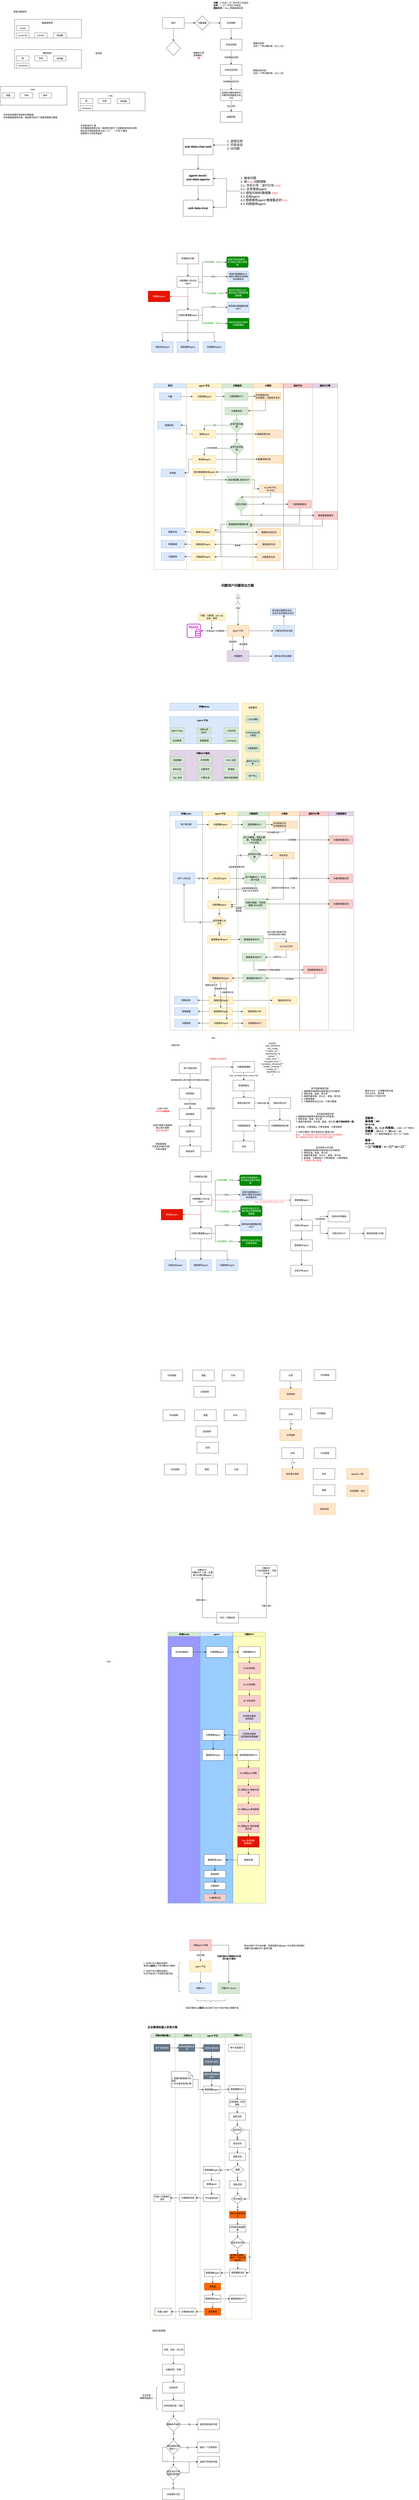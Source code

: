 <mxfile version="28.2.3">
  <diagram name="第 1 页" id="w3Xznffj2VE_VyX7rNSw">
    <mxGraphModel dx="2253" dy="790" grid="1" gridSize="10" guides="1" tooltips="1" connect="1" arrows="1" fold="1" page="1" pageScale="1" pageWidth="827" pageHeight="1169" math="0" shadow="0">
      <root>
        <mxCell id="0" />
        <mxCell id="1" parent="0" />
        <mxCell id="2-LEl8-IK8ouoauq_sU8-50" value="" style="rounded=0;whiteSpace=wrap;html=1;fillColor=#fff2cc;strokeColor=#d6b656;flipH=0;flipV=1;" parent="1" vertex="1">
          <mxGeometry x="530" y="3900" width="120" height="430" as="geometry" />
        </mxCell>
        <mxCell id="2-LEl8-IK8ouoauq_sU8-2" value="" style="rounded=0;whiteSpace=wrap;html=1;fillColor=#dae8fc;strokeColor=#6c8ebf;" parent="1" vertex="1">
          <mxGeometry x="130" y="3975" width="380" height="150" as="geometry" />
        </mxCell>
        <mxCell id="_SNrM67lIP2ubuZ2T2kI-1" value="" style="edgeStyle=orthogonalEdgeStyle;rounded=0;orthogonalLoop=1;jettySize=auto;html=1;" parent="1" source="_SNrM67lIP2ubuZ2T2kI-3" target="_SNrM67lIP2ubuZ2T2kI-5" edge="1">
          <mxGeometry relative="1" as="geometry" />
        </mxCell>
        <mxCell id="_SNrM67lIP2ubuZ2T2kI-2" value="" style="edgeStyle=orthogonalEdgeStyle;rounded=0;orthogonalLoop=1;jettySize=auto;html=1;" parent="1" source="_SNrM67lIP2ubuZ2T2kI-3" target="_SNrM67lIP2ubuZ2T2kI-20" edge="1">
          <mxGeometry relative="1" as="geometry" />
        </mxCell>
        <mxCell id="_SNrM67lIP2ubuZ2T2kI-3" value="提问" style="rounded=0;whiteSpace=wrap;html=1;" parent="1" vertex="1">
          <mxGeometry x="90" y="107" width="120" height="60" as="geometry" />
        </mxCell>
        <mxCell id="_SNrM67lIP2ubuZ2T2kI-4" value="" style="edgeStyle=orthogonalEdgeStyle;rounded=0;orthogonalLoop=1;jettySize=auto;html=1;" parent="1" source="_SNrM67lIP2ubuZ2T2kI-5" target="_SNrM67lIP2ubuZ2T2kI-7" edge="1">
          <mxGeometry relative="1" as="geometry" />
        </mxCell>
        <mxCell id="_SNrM67lIP2ubuZ2T2kI-5" value="问数据集" style="rhombus;whiteSpace=wrap;html=1;rounded=0;" parent="1" vertex="1">
          <mxGeometry x="270" y="97" width="80" height="80" as="geometry" />
        </mxCell>
        <mxCell id="_SNrM67lIP2ubuZ2T2kI-6" value="" style="edgeStyle=orthogonalEdgeStyle;rounded=0;orthogonalLoop=1;jettySize=auto;html=1;" parent="1" source="_SNrM67lIP2ubuZ2T2kI-7" target="_SNrM67lIP2ubuZ2T2kI-10" edge="1">
          <mxGeometry relative="1" as="geometry" />
        </mxCell>
        <mxCell id="_SNrM67lIP2ubuZ2T2kI-7" value="实体提取" style="whiteSpace=wrap;html=1;rounded=0;" parent="1" vertex="1">
          <mxGeometry x="410" y="107" width="120" height="60" as="geometry" />
        </mxCell>
        <mxCell id="_SNrM67lIP2ubuZ2T2kI-8" value="&lt;b&gt;问题&lt;/b&gt;：三月份一工厂的平均工作电压：&lt;div&gt;&lt;b&gt;实体：&lt;/b&gt; 一工厂/平均工作电压&lt;/div&gt;&lt;div&gt;&lt;b&gt;模拟实体：&lt;/b&gt;&amp;nbsp;dics_质量域指标表&lt;/div&gt;" style="text;html=1;align=left;verticalAlign=middle;resizable=0;points=[];autosize=1;strokeColor=none;fillColor=none;" parent="1" vertex="1">
          <mxGeometry x="370" y="10" width="230" height="60" as="geometry" />
        </mxCell>
        <mxCell id="_SNrM67lIP2ubuZ2T2kI-9" value="没有精确召回表" style="edgeStyle=orthogonalEdgeStyle;rounded=0;orthogonalLoop=1;jettySize=auto;html=1;" parent="1" source="_SNrM67lIP2ubuZ2T2kI-10" target="_SNrM67lIP2ubuZ2T2kI-14" edge="1">
          <mxGeometry relative="1" as="geometry" />
        </mxCell>
        <mxCell id="_SNrM67lIP2ubuZ2T2kI-10" value="实体召回表" style="whiteSpace=wrap;html=1;rounded=0;" parent="1" vertex="1">
          <mxGeometry x="410" y="227" width="120" height="60" as="geometry" />
        </mxCell>
        <mxCell id="_SNrM67lIP2ubuZ2T2kI-11" value="精确召回表：&lt;div&gt;召回一个带分数的表：[0.6,.0.8]&lt;/div&gt;" style="text;html=1;align=left;verticalAlign=middle;resizable=0;points=[];autosize=1;strokeColor=none;fillColor=none;" parent="1" vertex="1">
          <mxGeometry x="590" y="237" width="190" height="40" as="geometry" />
        </mxCell>
        <mxCell id="_SNrM67lIP2ubuZ2T2kI-12" value="" style="edgeStyle=orthogonalEdgeStyle;rounded=0;orthogonalLoop=1;jettySize=auto;html=1;" parent="1" source="_SNrM67lIP2ubuZ2T2kI-14" target="_SNrM67lIP2ubuZ2T2kI-18" edge="1">
          <mxGeometry relative="1" as="geometry" />
        </mxCell>
        <mxCell id="_SNrM67lIP2ubuZ2T2kI-13" value="没有精确召回字段" style="edgeLabel;html=1;align=center;verticalAlign=middle;resizable=0;points=[];" parent="_SNrM67lIP2ubuZ2T2kI-12" vertex="1" connectable="0">
          <mxGeometry x="-0.15" y="-2" relative="1" as="geometry">
            <mxPoint as="offset" />
          </mxGeometry>
        </mxCell>
        <mxCell id="_SNrM67lIP2ubuZ2T2kI-14" value="实体召回字段" style="whiteSpace=wrap;html=1;rounded=0;" parent="1" vertex="1">
          <mxGeometry x="410" y="367" width="120" height="60" as="geometry" />
        </mxCell>
        <mxCell id="_SNrM67lIP2ubuZ2T2kI-15" value="精确召回字段：&lt;div&gt;召回一个带分数的表：[0.6,.0.8]&lt;/div&gt;" style="text;html=1;align=left;verticalAlign=middle;resizable=0;points=[];autosize=1;strokeColor=none;fillColor=none;" parent="1" vertex="1">
          <mxGeometry x="590" y="387" width="190" height="40" as="geometry" />
        </mxCell>
        <mxCell id="_SNrM67lIP2ubuZ2T2kI-16" value="" style="edgeStyle=orthogonalEdgeStyle;rounded=0;orthogonalLoop=1;jettySize=auto;html=1;" parent="1" source="_SNrM67lIP2ubuZ2T2kI-18" target="_SNrM67lIP2ubuZ2T2kI-19" edge="1">
          <mxGeometry relative="1" as="geometry" />
        </mxCell>
        <mxCell id="_SNrM67lIP2ubuZ2T2kI-17" value="低分召回" style="edgeLabel;html=1;align=center;verticalAlign=middle;resizable=0;points=[];" parent="_SNrM67lIP2ubuZ2T2kI-16" vertex="1" connectable="0">
          <mxGeometry x="-0.333" y="1" relative="1" as="geometry">
            <mxPoint x="-1" y="10" as="offset" />
          </mxGeometry>
        </mxCell>
        <mxCell id="_SNrM67lIP2ubuZ2T2kI-18" value="召回到分数的表和字分数排序取最高分进行问" style="whiteSpace=wrap;html=1;rounded=0;" parent="1" vertex="1">
          <mxGeometry x="410" y="507" width="120" height="60" as="geometry" />
        </mxCell>
        <mxCell id="_SNrM67lIP2ubuZ2T2kI-19" value="基模回答" style="whiteSpace=wrap;html=1;rounded=0;" parent="1" vertex="1">
          <mxGeometry x="410" y="627" width="120" height="60" as="geometry" />
        </mxCell>
        <mxCell id="_SNrM67lIP2ubuZ2T2kI-20" value="" style="rhombus;whiteSpace=wrap;html=1;rounded=0;" parent="1" vertex="1">
          <mxGeometry x="110" y="237" width="80" height="80" as="geometry" />
        </mxCell>
        <mxCell id="_SNrM67lIP2ubuZ2T2kI-21" value="精确的引导&lt;div&gt;非精确的：&lt;/div&gt;&lt;div&gt;&lt;b&gt;&lt;font style=&quot;color: rgb(255, 51, 51);&quot;&gt;表&lt;/font&gt;&lt;/b&gt;&lt;/div&gt;" style="text;html=1;align=center;verticalAlign=middle;resizable=0;points=[];autosize=1;strokeColor=none;fillColor=none;" parent="1" vertex="1">
          <mxGeometry x="250" y="287" width="80" height="60" as="geometry" />
        </mxCell>
        <mxCell id="_SNrM67lIP2ubuZ2T2kI-22" value="" style="edgeStyle=orthogonalEdgeStyle;rounded=0;orthogonalLoop=1;jettySize=auto;html=1;" parent="1" source="_SNrM67lIP2ubuZ2T2kI-23" target="_SNrM67lIP2ubuZ2T2kI-25" edge="1">
          <mxGeometry relative="1" as="geometry" />
        </mxCell>
        <mxCell id="_SNrM67lIP2ubuZ2T2kI-23" value="&lt;b&gt;&lt;font style=&quot;font-size: 17px;&quot;&gt;ask-data-chat-web&lt;/font&gt;&lt;/b&gt;" style="rounded=0;whiteSpace=wrap;html=1;" parent="1" vertex="1">
          <mxGeometry x="204" y="777" width="166" height="90" as="geometry" />
        </mxCell>
        <mxCell id="_SNrM67lIP2ubuZ2T2kI-24" value="" style="edgeStyle=orthogonalEdgeStyle;rounded=0;orthogonalLoop=1;jettySize=auto;html=1;" parent="1" source="_SNrM67lIP2ubuZ2T2kI-25" target="_SNrM67lIP2ubuZ2T2kI-27" edge="1">
          <mxGeometry relative="1" as="geometry" />
        </mxCell>
        <mxCell id="_SNrM67lIP2ubuZ2T2kI-25" value="&lt;b&gt;&lt;font style=&quot;font-size: 17px;&quot;&gt;agent-mesh:&lt;/font&gt;&lt;/b&gt;&lt;div&gt;&lt;b&gt;&lt;font style=&quot;font-size: 17px;&quot;&gt;ask-data-agents&lt;/font&gt;&lt;/b&gt;&lt;/div&gt;" style="rounded=0;whiteSpace=wrap;html=1;" parent="1" vertex="1">
          <mxGeometry x="204" y="947" width="166" height="90" as="geometry" />
        </mxCell>
        <mxCell id="_SNrM67lIP2ubuZ2T2kI-26" value="&lt;font style=&quot;font-size: 17px;&quot;&gt;1. 接收问题&lt;/font&gt;&lt;div&gt;&lt;font style=&quot;font-size: 17px;&quot;&gt;2. 掉&lt;font style=&quot;color: rgb(255, 51, 51);&quot;&gt;mcp&lt;/font&gt; 问题理解&lt;/font&gt;&lt;/div&gt;&lt;div&gt;&lt;font style=&quot;font-size: 17px;&quot;&gt;2.1. 存在引导：进行引导 &lt;font style=&quot;color: rgb(255, 51, 51);&quot;&gt;mcp&lt;/font&gt;&lt;/font&gt;&lt;/div&gt;&lt;div&gt;&lt;font style=&quot;font-size: 17px;&quot;&gt;3.1. 走思维链agent&lt;/font&gt;&lt;/div&gt;&lt;div&gt;&lt;font style=&quot;font-size: 17px;&quot;&gt;3.2 调用问指标/数据集 &lt;font style=&quot;color: rgb(255, 51, 51);&quot;&gt;mcp&lt;/font&gt;&lt;/font&gt;&lt;/div&gt;&lt;div&gt;&lt;font style=&quot;font-size: 17px;&quot;&gt;4.1 总结agent&amp;nbsp;&lt;/font&gt;&lt;/div&gt;&lt;div&gt;&lt;font style=&quot;font-size: 17px;&quot;&gt;4.2 图表推荐agent 数据集走的&lt;font style=&quot;color: rgb(255, 102, 102);&quot;&gt;mcp&lt;/font&gt;&lt;/font&gt;&lt;/div&gt;&lt;div&gt;&lt;font style=&quot;font-size: 17px;&quot;&gt;4.3 问题推荐agent&amp;nbsp;&lt;/font&gt;&lt;/div&gt;" style="text;html=1;align=left;verticalAlign=middle;resizable=0;points=[];autosize=1;strokeColor=none;fillColor=none;" parent="1" vertex="1">
          <mxGeometry x="520" y="977" width="280" height="180" as="geometry" />
        </mxCell>
        <mxCell id="_SNrM67lIP2ubuZ2T2kI-27" value="&lt;span style=&quot;font-size: 17px;&quot;&gt;&lt;b&gt;ask-data-mcp&lt;/b&gt;&lt;/span&gt;" style="rounded=0;whiteSpace=wrap;html=1;" parent="1" vertex="1">
          <mxGeometry x="204" y="1117" width="166" height="90" as="geometry" />
        </mxCell>
        <mxCell id="_SNrM67lIP2ubuZ2T2kI-28" style="edgeStyle=orthogonalEdgeStyle;rounded=0;orthogonalLoop=1;jettySize=auto;html=1;entryX=1.004;entryY=0.568;entryDx=0;entryDy=0;entryPerimeter=0;" parent="1" source="_SNrM67lIP2ubuZ2T2kI-26" target="_SNrM67lIP2ubuZ2T2kI-25" edge="1">
          <mxGeometry relative="1" as="geometry" />
        </mxCell>
        <mxCell id="_SNrM67lIP2ubuZ2T2kI-29" style="edgeStyle=orthogonalEdgeStyle;rounded=0;orthogonalLoop=1;jettySize=auto;html=1;entryX=0.987;entryY=0.441;entryDx=0;entryDy=0;entryPerimeter=0;" parent="1" source="_SNrM67lIP2ubuZ2T2kI-26" target="_SNrM67lIP2ubuZ2T2kI-27" edge="1">
          <mxGeometry relative="1" as="geometry" />
        </mxCell>
        <mxCell id="_SNrM67lIP2ubuZ2T2kI-30" value="&lt;font style=&quot;font-size: 17px;&quot;&gt;1. 选择应用&lt;/font&gt;&lt;div&gt;&lt;font style=&quot;font-size: 17px;&quot;&gt;2. 开启会话&lt;/font&gt;&lt;/div&gt;&lt;div&gt;&lt;font style=&quot;font-size: 17px;&quot;&gt;3. 问问题&lt;/font&gt;&lt;/div&gt;" style="text;html=1;align=left;verticalAlign=middle;resizable=0;points=[];autosize=1;strokeColor=none;fillColor=none;" parent="1" vertex="1">
          <mxGeometry x="445" y="777" width="110" height="70" as="geometry" />
        </mxCell>
        <mxCell id="_SNrM67lIP2ubuZ2T2kI-31" style="edgeStyle=orthogonalEdgeStyle;rounded=0;orthogonalLoop=1;jettySize=auto;html=1;entryX=0.996;entryY=0.394;entryDx=0;entryDy=0;entryPerimeter=0;" parent="1" source="_SNrM67lIP2ubuZ2T2kI-30" target="_SNrM67lIP2ubuZ2T2kI-23" edge="1">
          <mxGeometry relative="1" as="geometry" />
        </mxCell>
        <mxCell id="qNu0dUOoYlcy-37tFFk6-3" value="" style="edgeStyle=orthogonalEdgeStyle;rounded=0;orthogonalLoop=1;jettySize=auto;html=1;" parent="1" source="qNu0dUOoYlcy-37tFFk6-1" target="qNu0dUOoYlcy-37tFFk6-2" edge="1">
          <mxGeometry relative="1" as="geometry" />
        </mxCell>
        <mxCell id="qNu0dUOoYlcy-37tFFk6-1" value="终端提出问题" style="rounded=0;whiteSpace=wrap;html=1;" parent="1" vertex="1">
          <mxGeometry x="170" y="1410" width="120" height="60" as="geometry" />
        </mxCell>
        <mxCell id="qNu0dUOoYlcy-37tFFk6-7" value="" style="edgeStyle=orthogonalEdgeStyle;rounded=0;orthogonalLoop=1;jettySize=auto;html=1;" parent="1" source="qNu0dUOoYlcy-37tFFk6-2" target="qNu0dUOoYlcy-37tFFk6-6" edge="1">
          <mxGeometry relative="1" as="geometry" />
        </mxCell>
        <mxCell id="qNu0dUOoYlcy-37tFFk6-10" value="" style="edgeStyle=orthogonalEdgeStyle;rounded=0;orthogonalLoop=1;jettySize=auto;html=1;" parent="1" source="qNu0dUOoYlcy-37tFFk6-2" target="qNu0dUOoYlcy-37tFFk6-6" edge="1">
          <mxGeometry relative="1" as="geometry" />
        </mxCell>
        <mxCell id="qNu0dUOoYlcy-37tFFk6-21" style="edgeStyle=orthogonalEdgeStyle;rounded=0;orthogonalLoop=1;jettySize=auto;html=1;entryX=1;entryY=0.5;entryDx=0;entryDy=0;strokeColor=#CC0000;" parent="1" source="qNu0dUOoYlcy-37tFFk6-2" target="qNu0dUOoYlcy-37tFFk6-12" edge="1">
          <mxGeometry relative="1" as="geometry">
            <Array as="points">
              <mxPoint x="230" y="1650" />
              <mxPoint x="140" y="1650" />
            </Array>
          </mxGeometry>
        </mxCell>
        <mxCell id="S6LRavf5XqgJa5IdaAUD-7" value="" style="edgeStyle=orthogonalEdgeStyle;rounded=0;orthogonalLoop=1;jettySize=auto;html=1;" parent="1" source="qNu0dUOoYlcy-37tFFk6-2" target="qNu0dUOoYlcy-37tFFk6-4" edge="1">
          <mxGeometry relative="1" as="geometry">
            <Array as="points">
              <mxPoint x="310" y="1570" />
              <mxPoint x="310" y="1540" />
            </Array>
          </mxGeometry>
        </mxCell>
        <mxCell id="S6LRavf5XqgJa5IdaAUD-11" value="任务二" style="edgeLabel;html=1;align=center;verticalAlign=middle;resizable=0;points=[];" parent="S6LRavf5XqgJa5IdaAUD-7" vertex="1" connectable="0">
          <mxGeometry x="0.036" relative="1" as="geometry">
            <mxPoint x="17" as="offset" />
          </mxGeometry>
        </mxCell>
        <mxCell id="S6LRavf5XqgJa5IdaAUD-9" style="edgeStyle=orthogonalEdgeStyle;rounded=0;orthogonalLoop=1;jettySize=auto;html=1;entryX=0;entryY=0.5;entryDx=0;entryDy=0;" parent="1" source="qNu0dUOoYlcy-37tFFk6-2" target="S6LRavf5XqgJa5IdaAUD-8" edge="1">
          <mxGeometry relative="1" as="geometry">
            <Array as="points">
              <mxPoint x="310" y="1570" />
              <mxPoint x="310" y="1460" />
            </Array>
          </mxGeometry>
        </mxCell>
        <mxCell id="S6LRavf5XqgJa5IdaAUD-14" value="&lt;font style=&quot;color: rgb(0, 153, 0);&quot;&gt;开启思维链：任务1&lt;/font&gt;" style="edgeLabel;html=1;align=center;verticalAlign=middle;resizable=0;points=[];" parent="S6LRavf5XqgJa5IdaAUD-9" vertex="1" connectable="0">
          <mxGeometry x="0.419" y="1" relative="1" as="geometry">
            <mxPoint as="offset" />
          </mxGeometry>
        </mxCell>
        <mxCell id="S6LRavf5XqgJa5IdaAUD-13" style="edgeStyle=orthogonalEdgeStyle;rounded=0;orthogonalLoop=1;jettySize=auto;html=1;entryX=0;entryY=0.5;entryDx=0;entryDy=0;" parent="1" source="qNu0dUOoYlcy-37tFFk6-2" target="S6LRavf5XqgJa5IdaAUD-12" edge="1">
          <mxGeometry relative="1" as="geometry">
            <Array as="points">
              <mxPoint x="310" y="1570" />
              <mxPoint x="310" y="1630" />
            </Array>
          </mxGeometry>
        </mxCell>
        <mxCell id="S6LRavf5XqgJa5IdaAUD-15" value="&lt;font style=&quot;color: rgb(0, 153, 0);&quot;&gt;开启思维链：任务3&lt;/font&gt;" style="edgeLabel;html=1;align=center;verticalAlign=middle;resizable=0;points=[];" parent="S6LRavf5XqgJa5IdaAUD-13" vertex="1" connectable="0">
          <mxGeometry x="0.373" y="-3" relative="1" as="geometry">
            <mxPoint as="offset" />
          </mxGeometry>
        </mxCell>
        <mxCell id="qNu0dUOoYlcy-37tFFk6-2" value="问题理解人机对话Agent" style="rounded=0;whiteSpace=wrap;html=1;" parent="1" vertex="1">
          <mxGeometry x="170" y="1540" width="120" height="60" as="geometry" />
        </mxCell>
        <mxCell id="qNu0dUOoYlcy-37tFFk6-4" value="调用问题理解MCP:&lt;div&gt;调用大模型实体提取和问题改写&lt;/div&gt;" style="rounded=1;whiteSpace=wrap;html=1;fillColor=#dae8fc;strokeColor=#6c8ebf;" parent="1" vertex="1">
          <mxGeometry x="450" y="1510" width="120" height="60" as="geometry" />
        </mxCell>
        <mxCell id="qNu0dUOoYlcy-37tFFk6-9" value="" style="edgeStyle=orthogonalEdgeStyle;rounded=0;orthogonalLoop=1;jettySize=auto;html=1;" parent="1" source="qNu0dUOoYlcy-37tFFk6-6" target="qNu0dUOoYlcy-37tFFk6-8" edge="1">
          <mxGeometry relative="1" as="geometry">
            <Array as="points">
              <mxPoint x="310" y="1754" />
              <mxPoint x="310" y="1710" />
            </Array>
          </mxGeometry>
        </mxCell>
        <mxCell id="S6LRavf5XqgJa5IdaAUD-19" value="任务1" style="edgeLabel;html=1;align=center;verticalAlign=middle;resizable=0;points=[];" parent="qNu0dUOoYlcy-37tFFk6-9" vertex="1" connectable="0">
          <mxGeometry x="0.255" y="2" relative="1" as="geometry">
            <mxPoint as="offset" />
          </mxGeometry>
        </mxCell>
        <mxCell id="qNu0dUOoYlcy-37tFFk6-16" value="" style="edgeStyle=orthogonalEdgeStyle;rounded=0;orthogonalLoop=1;jettySize=auto;html=1;" parent="1" source="qNu0dUOoYlcy-37tFFk6-6" target="qNu0dUOoYlcy-37tFFk6-15" edge="1">
          <mxGeometry relative="1" as="geometry">
            <Array as="points">
              <mxPoint x="230" y="1850" />
              <mxPoint x="90" y="1850" />
            </Array>
          </mxGeometry>
        </mxCell>
        <mxCell id="qNu0dUOoYlcy-37tFFk6-18" style="edgeStyle=orthogonalEdgeStyle;rounded=0;orthogonalLoop=1;jettySize=auto;html=1;" parent="1" source="qNu0dUOoYlcy-37tFFk6-6" target="qNu0dUOoYlcy-37tFFk6-17" edge="1">
          <mxGeometry relative="1" as="geometry" />
        </mxCell>
        <mxCell id="qNu0dUOoYlcy-37tFFk6-20" style="edgeStyle=orthogonalEdgeStyle;rounded=0;orthogonalLoop=1;jettySize=auto;html=1;entryX=0.5;entryY=0;entryDx=0;entryDy=0;" parent="1" source="qNu0dUOoYlcy-37tFFk6-6" target="qNu0dUOoYlcy-37tFFk6-19" edge="1">
          <mxGeometry relative="1" as="geometry">
            <Array as="points">
              <mxPoint x="230" y="1850" />
              <mxPoint x="376" y="1850" />
            </Array>
          </mxGeometry>
        </mxCell>
        <mxCell id="S6LRavf5XqgJa5IdaAUD-17" style="edgeStyle=orthogonalEdgeStyle;rounded=0;orthogonalLoop=1;jettySize=auto;html=1;entryX=0;entryY=0.5;entryDx=0;entryDy=0;" parent="1" source="qNu0dUOoYlcy-37tFFk6-6" target="S6LRavf5XqgJa5IdaAUD-16" edge="1">
          <mxGeometry relative="1" as="geometry">
            <Array as="points">
              <mxPoint x="310" y="1754" />
              <mxPoint x="310" y="1800" />
            </Array>
          </mxGeometry>
        </mxCell>
        <mxCell id="S6LRavf5XqgJa5IdaAUD-18" value="&lt;span style=&quot;color: rgb(0, 153, 0);&quot;&gt;开启思维链：任务2&lt;/span&gt;" style="edgeLabel;html=1;align=center;verticalAlign=middle;resizable=0;points=[];" parent="S6LRavf5XqgJa5IdaAUD-17" vertex="1" connectable="0">
          <mxGeometry x="0.165" y="2" relative="1" as="geometry">
            <mxPoint as="offset" />
          </mxGeometry>
        </mxCell>
        <mxCell id="qNu0dUOoYlcy-37tFFk6-6" value="问指标/数据集Agent" style="rounded=0;whiteSpace=wrap;html=1;" parent="1" vertex="1">
          <mxGeometry x="170" y="1724" width="120" height="60" as="geometry" />
        </mxCell>
        <mxCell id="qNu0dUOoYlcy-37tFFk6-8" value="调用指标/数据集获取MCP" style="rounded=0;whiteSpace=wrap;html=1;fillColor=#dae8fc;strokeColor=#6c8ebf;" parent="1" vertex="1">
          <mxGeometry x="450" y="1680" width="120" height="60" as="geometry" />
        </mxCell>
        <mxCell id="qNu0dUOoYlcy-37tFFk6-12" value="思维链Agent" style="rounded=0;whiteSpace=wrap;html=1;fillColor=#e51400;strokeColor=#B20000;fontColor=#ffffff;" parent="1" vertex="1">
          <mxGeometry x="10" y="1620" width="120" height="60" as="geometry" />
        </mxCell>
        <mxCell id="qNu0dUOoYlcy-37tFFk6-15" value="问题总结Agent" style="rounded=0;whiteSpace=wrap;html=1;fillColor=#dae8fc;strokeColor=#6c8ebf;" parent="1" vertex="1">
          <mxGeometry x="29" y="1900" width="120" height="60" as="geometry" />
        </mxCell>
        <mxCell id="qNu0dUOoYlcy-37tFFk6-17" value="图表推荐Agent" style="rounded=0;whiteSpace=wrap;html=1;fillColor=#dae8fc;strokeColor=#6c8ebf;" parent="1" vertex="1">
          <mxGeometry x="170" y="1900" width="120" height="60" as="geometry" />
        </mxCell>
        <mxCell id="qNu0dUOoYlcy-37tFFk6-19" value="问题推荐Agent" style="rounded=0;whiteSpace=wrap;html=1;fillColor=#dae8fc;strokeColor=#6c8ebf;" parent="1" vertex="1">
          <mxGeometry x="315" y="1900" width="120" height="60" as="geometry" />
        </mxCell>
        <mxCell id="qNu0dUOoYlcy-37tFFk6-22" value="际问" style="swimlane;whiteSpace=wrap;fillColor=#dae8fc;strokeColor=#6c8ebf;" parent="1" vertex="1">
          <mxGeometry x="42" y="2132.5" width="180.25" height="1027.5" as="geometry">
            <mxRectangle x="166.16" y="5020" width="90" height="30" as="alternateBounds" />
          </mxGeometry>
        </mxCell>
        <mxCell id="qNu0dUOoYlcy-37tFFk6-24" value="问数" style="whiteSpace=wrap;html=1;fillColor=#dae8fc;strokeColor=#6c8ebf;" parent="qNu0dUOoYlcy-37tFFk6-22" vertex="1">
          <mxGeometry x="30.99" y="51" width="118.27" height="40" as="geometry" />
        </mxCell>
        <mxCell id="qNu0dUOoYlcy-37tFFk6-48" value="基模回答" style="whiteSpace=wrap;fillColor=#dae8fc;strokeColor=#6c8ebf;" parent="qNu0dUOoYlcy-37tFFk6-22" vertex="1">
          <mxGeometry x="20.26" y="208.5" width="129" height="43" as="geometry" />
        </mxCell>
        <mxCell id="qNu0dUOoYlcy-37tFFk6-25" value="agent 平台" style="swimlane;whiteSpace=wrap;fillColor=#fff2cc;strokeColor=#d6b656;swimlaneFillColor=none;" parent="1" vertex="1">
          <mxGeometry x="222.25" y="2132.5" width="197.75" height="1027.5" as="geometry">
            <mxRectangle x="166.16" y="5020" width="90" height="30" as="alternateBounds" />
          </mxGeometry>
        </mxCell>
        <mxCell id="qNu0dUOoYlcy-37tFFk6-26" value="问题理解agent" style="whiteSpace=wrap;fillColor=#fff2cc;strokeColor=#d6b656;" parent="qNu0dUOoYlcy-37tFFk6-25" vertex="1">
          <mxGeometry x="34.37" y="50" width="129" height="43" as="geometry" />
        </mxCell>
        <mxCell id="qNu0dUOoYlcy-37tFFk6-46" value="基模Agent" style="whiteSpace=wrap;fillColor=#fff2cc;strokeColor=#d6b656;" parent="qNu0dUOoYlcy-37tFFk6-25" vertex="1">
          <mxGeometry x="34.37" y="257.5" width="129" height="43" as="geometry" />
        </mxCell>
        <mxCell id="qNu0dUOoYlcy-37tFFk6-75" value="思维链Agent" style="whiteSpace=wrap;fillColor=#fff2cc;strokeColor=#d6b656;" parent="qNu0dUOoYlcy-37tFFk6-25" vertex="1">
          <mxGeometry x="34.38" y="397.5" width="129" height="43" as="geometry" />
        </mxCell>
        <mxCell id="qNu0dUOoYlcy-37tFFk6-52" value="指标/数据集查询Agent" style="whiteSpace=wrap;fillColor=#fff2cc;strokeColor=#d6b656;" parent="qNu0dUOoYlcy-37tFFk6-25" vertex="1">
          <mxGeometry x="34.37" y="467.5" width="129" height="43" as="geometry" />
        </mxCell>
        <mxCell id="qNu0dUOoYlcy-37tFFk6-88" value="问题推荐Agent" style="whiteSpace=wrap;fillColor=#fff2cc;strokeColor=#d6b656;" parent="qNu0dUOoYlcy-37tFFk6-25" vertex="1">
          <mxGeometry x="27.75" y="936.5" width="129" height="43" as="geometry" />
        </mxCell>
        <mxCell id="qNu0dUOoYlcy-37tFFk6-87" value="图表推荐Agent" style="whiteSpace=wrap;fontStyle=0;fillColor=#fff2cc;strokeColor=#d6b656;" parent="qNu0dUOoYlcy-37tFFk6-25" vertex="1">
          <mxGeometry x="27.75" y="867.5" width="129" height="43" as="geometry" />
        </mxCell>
        <mxCell id="qNu0dUOoYlcy-37tFFk6-86" value="数据总结Agent" style="whiteSpace=wrap;fillColor=#fff2cc;strokeColor=#d6b656;" parent="qNu0dUOoYlcy-37tFFk6-25" vertex="1">
          <mxGeometry x="27.75" y="799.5" width="129" height="43" as="geometry" />
        </mxCell>
        <mxCell id="qNu0dUOoYlcy-37tFFk6-27" value="问数服务" style="swimlane;whiteSpace=wrap;fillColor=#d5e8d4;strokeColor=#82b366;" parent="1" vertex="1">
          <mxGeometry x="420" y="2132.5" width="170" height="1027.5" as="geometry">
            <mxRectangle x="166.16" y="5020" width="90" height="30" as="alternateBounds" />
          </mxGeometry>
        </mxCell>
        <mxCell id="qNu0dUOoYlcy-37tFFk6-34" value="问题理解MCP" style="whiteSpace=wrap;fillColor=#d5e8d4;strokeColor=#82b366;" parent="qNu0dUOoYlcy-37tFFk6-27" vertex="1">
          <mxGeometry x="14" y="49" width="129" height="43" as="geometry" />
        </mxCell>
        <mxCell id="qNu0dUOoYlcy-37tFFk6-54" value="" style="edgeStyle=orthogonalEdgeStyle;rounded=0;orthogonalLoop=1;jettySize=auto;html=1;" parent="qNu0dUOoYlcy-37tFFk6-27" source="qNu0dUOoYlcy-37tFFk6-42" target="qNu0dUOoYlcy-37tFFk6-53" edge="1">
          <mxGeometry relative="1" as="geometry" />
        </mxCell>
        <mxCell id="qNu0dUOoYlcy-37tFFk6-42" value="元数据召回" style="whiteSpace=wrap;fillColor=#d5e8d4;strokeColor=#82b366;" parent="qNu0dUOoYlcy-37tFFk6-27" vertex="1">
          <mxGeometry x="15.5" y="130" width="129" height="43" as="geometry" />
        </mxCell>
        <mxCell id="JBJzxutJI-wd16kCv4qp-2" value="" style="edgeStyle=orthogonalEdgeStyle;rounded=0;orthogonalLoop=1;jettySize=auto;html=1;" parent="qNu0dUOoYlcy-37tFFk6-27" source="qNu0dUOoYlcy-37tFFk6-53" target="JBJzxutJI-wd16kCv4qp-1" edge="1">
          <mxGeometry relative="1" as="geometry" />
        </mxCell>
        <mxCell id="qNu0dUOoYlcy-37tFFk6-53" value="是否匹配元数据" style="rhombus;whiteSpace=wrap;html=1;fillColor=#d5e8d4;strokeColor=#82b366;" parent="qNu0dUOoYlcy-37tFFk6-27" vertex="1">
          <mxGeometry x="41" y="190" width="80" height="80" as="geometry" />
        </mxCell>
        <mxCell id="JBJzxutJI-wd16kCv4qp-1" value="是否开启思维链" style="rhombus;whiteSpace=wrap;html=1;fillColor=#d5e8d4;strokeColor=#82b366;" parent="qNu0dUOoYlcy-37tFFk6-27" vertex="1">
          <mxGeometry x="41" y="317.5" width="80" height="80" as="geometry" />
        </mxCell>
        <mxCell id="qNu0dUOoYlcy-37tFFk6-57" value="指标/数据集 查询MCP" style="whiteSpace=wrap;fillColor=#d5e8d4;strokeColor=#82b366;" parent="qNu0dUOoYlcy-37tFFk6-27" vertex="1">
          <mxGeometry x="26" y="510.5" width="129" height="43" as="geometry" />
        </mxCell>
        <mxCell id="qNu0dUOoYlcy-37tFFk6-71" value="数据截取等数据处理" style="whiteSpace=wrap;fillColor=#d5e8d4;strokeColor=#82b366;" parent="qNu0dUOoYlcy-37tFFk6-27" vertex="1">
          <mxGeometry x="26" y="756.5" width="129" height="43" as="geometry" />
        </mxCell>
        <mxCell id="qNu0dUOoYlcy-37tFFk6-28" value="大模型" style="swimlane;whiteSpace=wrap;fillColor=#ffe6cc;strokeColor=#d79b00;" parent="1" vertex="1">
          <mxGeometry x="590" y="2132" width="169" height="1028" as="geometry">
            <mxRectangle x="166.16" y="5020" width="90" height="30" as="alternateBounds" />
          </mxGeometry>
        </mxCell>
        <mxCell id="qNu0dUOoYlcy-37tFFk6-38" value="时间提取任务&#xa;实体提取，问题改写任务" style="whiteSpace=wrap;fillColor=#ffe6cc;strokeColor=#d79b00;align=left;" parent="qNu0dUOoYlcy-37tFFk6-28" vertex="1">
          <mxGeometry x="15" y="49" width="139" height="43" as="geometry" />
        </mxCell>
        <mxCell id="JBJzxutJI-wd16kCv4qp-3" value="基模回答任务" style="whiteSpace=wrap;fillColor=#ffe6cc;strokeColor=#d79b00;align=left;" parent="qNu0dUOoYlcy-37tFFk6-28" vertex="1">
          <mxGeometry x="23" y="258" width="139" height="43" as="geometry" />
        </mxCell>
        <mxCell id="JBJzxutJI-wd16kCv4qp-5" value="基模回答任务" style="whiteSpace=wrap;fillColor=#ffe6cc;strokeColor=#d79b00;align=left;" parent="qNu0dUOoYlcy-37tFFk6-28" vertex="1">
          <mxGeometry x="26" y="397" width="139" height="43" as="geometry" />
        </mxCell>
        <mxCell id="JBJzxutJI-wd16kCv4qp-11" value="数据级总结任务" style="whiteSpace=wrap;fillColor=#ffe6cc;strokeColor=#d79b00;" parent="qNu0dUOoYlcy-37tFFk6-28" vertex="1">
          <mxGeometry x="25" y="801" width="129" height="43" as="geometry" />
        </mxCell>
        <mxCell id="JBJzxutJI-wd16kCv4qp-13" value="图表推荐任务" style="whiteSpace=wrap;fillColor=#ffe6cc;strokeColor=#d79b00;" parent="qNu0dUOoYlcy-37tFFk6-28" vertex="1">
          <mxGeometry x="24" y="868" width="129" height="43" as="geometry" />
        </mxCell>
        <mxCell id="JBJzxutJI-wd16kCv4qp-17" value="问题推荐任务" style="whiteSpace=wrap;fillColor=#ffe6cc;strokeColor=#d79b00;" parent="qNu0dUOoYlcy-37tFFk6-28" vertex="1">
          <mxGeometry x="23" y="938" width="129" height="43" as="geometry" />
        </mxCell>
        <mxCell id="qNu0dUOoYlcy-37tFFk6-29" style="edgeStyle=orthogonalEdgeStyle;rounded=0;orthogonalLoop=1;jettySize=auto;html=1;entryX=0;entryY=0.5;entryDx=0;entryDy=0;" parent="1" source="qNu0dUOoYlcy-37tFFk6-24" target="qNu0dUOoYlcy-37tFFk6-26" edge="1">
          <mxGeometry relative="1" as="geometry" />
        </mxCell>
        <mxCell id="qNu0dUOoYlcy-37tFFk6-30" value="指标平台" style="swimlane;whiteSpace=wrap;fillColor=#f8cecc;strokeColor=#b85450;" parent="1" vertex="1">
          <mxGeometry x="760" y="2132.5" width="160" height="1027.5" as="geometry">
            <mxRectangle x="166.16" y="5020" width="90" height="30" as="alternateBounds" />
          </mxGeometry>
        </mxCell>
        <mxCell id="qNu0dUOoYlcy-37tFFk6-31" value="虚拟化引擎" style="swimlane;whiteSpace=wrap;fillColor=#e1d5e7;strokeColor=#9673a6;" parent="1" vertex="1">
          <mxGeometry x="920" y="2132.5" width="140" height="1027.5" as="geometry">
            <mxRectangle x="166.16" y="5020" width="90" height="30" as="alternateBounds" />
          </mxGeometry>
        </mxCell>
        <mxCell id="qNu0dUOoYlcy-37tFFk6-78" value="思维链" style="whiteSpace=wrap;fillColor=#dae8fc;strokeColor=#6c8ebf;" parent="qNu0dUOoYlcy-37tFFk6-31" vertex="1">
          <mxGeometry x="-837.74" y="472.5" width="129" height="43" as="geometry" />
        </mxCell>
        <mxCell id="qNu0dUOoYlcy-37tFFk6-92" value="数据总结" style="whiteSpace=wrap;fillColor=#dae8fc;strokeColor=#6c8ebf;" parent="qNu0dUOoYlcy-37tFFk6-31" vertex="1">
          <mxGeometry x="-837.74" y="798.5" width="129" height="43" as="geometry" />
        </mxCell>
        <mxCell id="qNu0dUOoYlcy-37tFFk6-93" value="图表数据" style="whiteSpace=wrap;fillColor=#dae8fc;strokeColor=#6c8ebf;" parent="qNu0dUOoYlcy-37tFFk6-31" vertex="1">
          <mxGeometry x="-837.74" y="866.5" width="129" height="43" as="geometry" />
        </mxCell>
        <mxCell id="qNu0dUOoYlcy-37tFFk6-94" value="问题推荐" style="whiteSpace=wrap;fillColor=#dae8fc;strokeColor=#6c8ebf;" parent="qNu0dUOoYlcy-37tFFk6-31" vertex="1">
          <mxGeometry x="-837.74" y="935.5" width="129" height="43" as="geometry" />
        </mxCell>
        <mxCell id="qNu0dUOoYlcy-37tFFk6-59" value="NL2METRIC,&#xa;NL2SQL" style="whiteSpace=wrap;fillColor=#ffe6cc;strokeColor=#d79b00;" parent="qNu0dUOoYlcy-37tFFk6-31" vertex="1">
          <mxGeometry x="-295" y="560.5" width="129" height="43" as="geometry" />
        </mxCell>
        <mxCell id="qNu0dUOoYlcy-37tFFk6-63" value="是否问指标" style="rhombus;whiteSpace=wrap;html=1;fillColor=#d5e8d4;strokeColor=#82b366;" parent="qNu0dUOoYlcy-37tFFk6-31" vertex="1">
          <mxGeometry x="-434.5" y="627.5" width="80" height="80" as="geometry" />
        </mxCell>
        <mxCell id="qNu0dUOoYlcy-37tFFk6-66" value="指标数据查询" style="whiteSpace=wrap;fillColor=#f8cecc;strokeColor=#b85450;" parent="qNu0dUOoYlcy-37tFFk6-31" vertex="1">
          <mxGeometry x="-134.5" y="645.5" width="129" height="43" as="geometry" />
        </mxCell>
        <mxCell id="qNu0dUOoYlcy-37tFFk6-68" value="数据集数据查询" style="whiteSpace=wrap;fillColor=#f8cecc;strokeColor=#b85450;" parent="qNu0dUOoYlcy-37tFFk6-31" vertex="1">
          <mxGeometry x="10" y="707.5" width="129" height="43" as="geometry" />
        </mxCell>
        <mxCell id="qNu0dUOoYlcy-37tFFk6-62" style="edgeStyle=orthogonalEdgeStyle;rounded=0;orthogonalLoop=1;jettySize=auto;html=1;entryX=0.5;entryY=0;entryDx=0;entryDy=0;exitX=0.5;exitY=1;exitDx=0;exitDy=0;" parent="qNu0dUOoYlcy-37tFFk6-31" source="qNu0dUOoYlcy-37tFFk6-59" target="qNu0dUOoYlcy-37tFFk6-63" edge="1">
          <mxGeometry relative="1" as="geometry">
            <mxPoint x="-214" y="597.5" as="sourcePoint" />
            <mxPoint x="-306" y="649" as="targetPoint" />
            <Array as="points">
              <mxPoint x="-231" y="628" />
            </Array>
          </mxGeometry>
        </mxCell>
        <mxCell id="qNu0dUOoYlcy-37tFFk6-65" style="edgeStyle=orthogonalEdgeStyle;rounded=0;orthogonalLoop=1;jettySize=auto;html=1;entryX=0;entryY=0.5;entryDx=0;entryDy=0;" parent="qNu0dUOoYlcy-37tFFk6-31" source="qNu0dUOoYlcy-37tFFk6-63" target="qNu0dUOoYlcy-37tFFk6-66" edge="1">
          <mxGeometry relative="1" as="geometry">
            <mxPoint x="-90" y="667.5" as="targetPoint" />
          </mxGeometry>
        </mxCell>
        <mxCell id="qNu0dUOoYlcy-37tFFk6-67" value="是" style="edgeLabel;html=1;align=center;verticalAlign=middle;resizable=0;points=[];" parent="qNu0dUOoYlcy-37tFFk6-65" vertex="1" connectable="0">
          <mxGeometry x="-0.263" y="3" relative="1" as="geometry">
            <mxPoint x="1" as="offset" />
          </mxGeometry>
        </mxCell>
        <mxCell id="qNu0dUOoYlcy-37tFFk6-70" style="edgeStyle=orthogonalEdgeStyle;rounded=0;orthogonalLoop=1;jettySize=auto;html=1;entryX=0;entryY=0.5;entryDx=0;entryDy=0;exitX=0.5;exitY=1;exitDx=0;exitDy=0;" parent="qNu0dUOoYlcy-37tFFk6-31" source="qNu0dUOoYlcy-37tFFk6-63" target="qNu0dUOoYlcy-37tFFk6-68" edge="1">
          <mxGeometry relative="1" as="geometry" />
        </mxCell>
        <mxCell id="JBJzxutJI-wd16kCv4qp-20" value="否" style="edgeLabel;html=1;align=center;verticalAlign=middle;resizable=0;points=[];" parent="qNu0dUOoYlcy-37tFFk6-70" vertex="1" connectable="0">
          <mxGeometry x="-0.37" y="2" relative="1" as="geometry">
            <mxPoint as="offset" />
          </mxGeometry>
        </mxCell>
        <mxCell id="qNu0dUOoYlcy-37tFFk6-35" style="edgeStyle=orthogonalEdgeStyle;rounded=0;orthogonalLoop=1;jettySize=auto;html=1;entryX=0;entryY=0.5;entryDx=0;entryDy=0;" parent="1" source="qNu0dUOoYlcy-37tFFk6-26" target="qNu0dUOoYlcy-37tFFk6-34" edge="1">
          <mxGeometry relative="1" as="geometry" />
        </mxCell>
        <mxCell id="qNu0dUOoYlcy-37tFFk6-39" style="edgeStyle=orthogonalEdgeStyle;rounded=0;orthogonalLoop=1;jettySize=auto;html=1;entryX=0;entryY=0.5;entryDx=0;entryDy=0;" parent="1" source="qNu0dUOoYlcy-37tFFk6-34" target="qNu0dUOoYlcy-37tFFk6-38" edge="1">
          <mxGeometry relative="1" as="geometry" />
        </mxCell>
        <mxCell id="qNu0dUOoYlcy-37tFFk6-43" style="edgeStyle=orthogonalEdgeStyle;rounded=0;orthogonalLoop=1;jettySize=auto;html=1;" parent="1" source="qNu0dUOoYlcy-37tFFk6-38" edge="1">
          <mxGeometry relative="1" as="geometry">
            <mxPoint x="565" y="2282.5" as="targetPoint" />
            <Array as="points">
              <mxPoint x="660" y="2282.5" />
              <mxPoint x="565" y="2282.5" />
            </Array>
          </mxGeometry>
        </mxCell>
        <mxCell id="qNu0dUOoYlcy-37tFFk6-47" value="否" style="edgeStyle=orthogonalEdgeStyle;rounded=0;orthogonalLoop=1;jettySize=auto;html=1;entryX=0.5;entryY=0;entryDx=0;entryDy=0;exitX=0;exitY=0.5;exitDx=0;exitDy=0;" parent="1" source="qNu0dUOoYlcy-37tFFk6-53" target="qNu0dUOoYlcy-37tFFk6-46" edge="1">
          <mxGeometry relative="1" as="geometry" />
        </mxCell>
        <mxCell id="qNu0dUOoYlcy-37tFFk6-49" style="edgeStyle=orthogonalEdgeStyle;rounded=0;orthogonalLoop=1;jettySize=auto;html=1;entryX=1;entryY=0.5;entryDx=0;entryDy=0;" parent="1" source="qNu0dUOoYlcy-37tFFk6-46" target="qNu0dUOoYlcy-37tFFk6-48" edge="1">
          <mxGeometry relative="1" as="geometry" />
        </mxCell>
        <mxCell id="JBJzxutJI-wd16kCv4qp-4" style="edgeStyle=orthogonalEdgeStyle;rounded=0;orthogonalLoop=1;jettySize=auto;html=1;entryX=0;entryY=0.5;entryDx=0;entryDy=0;" parent="1" source="qNu0dUOoYlcy-37tFFk6-46" target="JBJzxutJI-wd16kCv4qp-3" edge="1">
          <mxGeometry relative="1" as="geometry" />
        </mxCell>
        <mxCell id="qNu0dUOoYlcy-37tFFk6-76" style="edgeStyle=orthogonalEdgeStyle;rounded=0;orthogonalLoop=1;jettySize=auto;html=1;entryX=0.5;entryY=0;entryDx=0;entryDy=0;" parent="1" target="qNu0dUOoYlcy-37tFFk6-75" edge="1">
          <mxGeometry relative="1" as="geometry">
            <Array as="points">
              <mxPoint x="321" y="2490" />
            </Array>
            <mxPoint x="460" y="2490" as="sourcePoint" />
          </mxGeometry>
        </mxCell>
        <mxCell id="qNu0dUOoYlcy-37tFFk6-77" value="开启思维链" style="edgeLabel;html=1;align=center;verticalAlign=middle;resizable=0;points=[];" parent="qNu0dUOoYlcy-37tFFk6-76" vertex="1" connectable="0">
          <mxGeometry x="0.074" y="-2" relative="1" as="geometry">
            <mxPoint as="offset" />
          </mxGeometry>
        </mxCell>
        <mxCell id="qNu0dUOoYlcy-37tFFk6-79" style="edgeStyle=orthogonalEdgeStyle;rounded=0;orthogonalLoop=1;jettySize=auto;html=1;entryX=1;entryY=0.5;entryDx=0;entryDy=0;" parent="1" source="qNu0dUOoYlcy-37tFFk6-75" target="qNu0dUOoYlcy-37tFFk6-78" edge="1">
          <mxGeometry relative="1" as="geometry" />
        </mxCell>
        <mxCell id="JBJzxutJI-wd16kCv4qp-6" style="edgeStyle=orthogonalEdgeStyle;rounded=0;orthogonalLoop=1;jettySize=auto;html=1;entryX=0;entryY=0.5;entryDx=0;entryDy=0;" parent="1" source="qNu0dUOoYlcy-37tFFk6-75" target="JBJzxutJI-wd16kCv4qp-5" edge="1">
          <mxGeometry relative="1" as="geometry" />
        </mxCell>
        <mxCell id="qNu0dUOoYlcy-37tFFk6-58" style="edgeStyle=orthogonalEdgeStyle;rounded=0;orthogonalLoop=1;jettySize=auto;html=1;entryX=0;entryY=0.5;entryDx=0;entryDy=0;exitX=0.5;exitY=1;exitDx=0;exitDy=0;" parent="1" source="qNu0dUOoYlcy-37tFFk6-52" target="qNu0dUOoYlcy-37tFFk6-57" edge="1">
          <mxGeometry relative="1" as="geometry" />
        </mxCell>
        <mxCell id="JBJzxutJI-wd16kCv4qp-9" style="edgeStyle=orthogonalEdgeStyle;rounded=0;orthogonalLoop=1;jettySize=auto;html=1;entryX=1;entryY=0.5;entryDx=0;entryDy=0;exitX=0.5;exitY=1;exitDx=0;exitDy=0;" parent="1" source="JBJzxutJI-wd16kCv4qp-1" target="qNu0dUOoYlcy-37tFFk6-52" edge="1">
          <mxGeometry relative="1" as="geometry" />
        </mxCell>
        <mxCell id="qNu0dUOoYlcy-37tFFk6-60" style="edgeStyle=orthogonalEdgeStyle;rounded=0;orthogonalLoop=1;jettySize=auto;html=1;entryX=0;entryY=0.5;entryDx=0;entryDy=0;" parent="1" source="qNu0dUOoYlcy-37tFFk6-57" target="qNu0dUOoYlcy-37tFFk6-59" edge="1">
          <mxGeometry relative="1" as="geometry" />
        </mxCell>
        <mxCell id="qNu0dUOoYlcy-37tFFk6-72" style="edgeStyle=orthogonalEdgeStyle;rounded=0;orthogonalLoop=1;jettySize=auto;html=1;entryX=1;entryY=0.5;entryDx=0;entryDy=0;exitX=0.5;exitY=1;exitDx=0;exitDy=0;" parent="1" source="qNu0dUOoYlcy-37tFFk6-66" target="qNu0dUOoYlcy-37tFFk6-71" edge="1">
          <mxGeometry relative="1" as="geometry" />
        </mxCell>
        <mxCell id="qNu0dUOoYlcy-37tFFk6-74" style="edgeStyle=orthogonalEdgeStyle;rounded=0;orthogonalLoop=1;jettySize=auto;html=1;" parent="1" source="qNu0dUOoYlcy-37tFFk6-68" edge="1">
          <mxGeometry relative="1" as="geometry">
            <Array as="points">
              <mxPoint x="975" y="2920" />
              <mxPoint x="575" y="2920" />
            </Array>
            <mxPoint x="575" y="2920" as="targetPoint" />
          </mxGeometry>
        </mxCell>
        <mxCell id="qNu0dUOoYlcy-37tFFk6-89" style="edgeStyle=orthogonalEdgeStyle;rounded=0;orthogonalLoop=1;jettySize=auto;html=1;entryX=1;entryY=0.25;entryDx=0;entryDy=0;" parent="1" source="qNu0dUOoYlcy-37tFFk6-71" target="qNu0dUOoYlcy-37tFFk6-86" edge="1">
          <mxGeometry relative="1" as="geometry" />
        </mxCell>
        <mxCell id="qNu0dUOoYlcy-37tFFk6-90" style="edgeStyle=orthogonalEdgeStyle;rounded=0;orthogonalLoop=1;jettySize=auto;html=1;entryX=1;entryY=0.5;entryDx=0;entryDy=0;" parent="1" source="qNu0dUOoYlcy-37tFFk6-71" target="qNu0dUOoYlcy-37tFFk6-87" edge="1">
          <mxGeometry relative="1" as="geometry" />
        </mxCell>
        <mxCell id="qNu0dUOoYlcy-37tFFk6-91" style="edgeStyle=orthogonalEdgeStyle;rounded=0;orthogonalLoop=1;jettySize=auto;html=1;entryX=1;entryY=0.5;entryDx=0;entryDy=0;" parent="1" source="qNu0dUOoYlcy-37tFFk6-71" target="qNu0dUOoYlcy-37tFFk6-88" edge="1">
          <mxGeometry relative="1" as="geometry" />
        </mxCell>
        <mxCell id="qNu0dUOoYlcy-37tFFk6-97" style="edgeStyle=orthogonalEdgeStyle;rounded=0;orthogonalLoop=1;jettySize=auto;html=1;entryX=1;entryY=0.5;entryDx=0;entryDy=0;" parent="1" source="qNu0dUOoYlcy-37tFFk6-88" target="qNu0dUOoYlcy-37tFFk6-94" edge="1">
          <mxGeometry relative="1" as="geometry" />
        </mxCell>
        <mxCell id="qNu0dUOoYlcy-37tFFk6-96" style="edgeStyle=orthogonalEdgeStyle;rounded=0;orthogonalLoop=1;jettySize=auto;html=1;entryX=1;entryY=0.5;entryDx=0;entryDy=0;" parent="1" source="qNu0dUOoYlcy-37tFFk6-87" target="qNu0dUOoYlcy-37tFFk6-93" edge="1">
          <mxGeometry relative="1" as="geometry" />
        </mxCell>
        <mxCell id="qNu0dUOoYlcy-37tFFk6-95" style="edgeStyle=orthogonalEdgeStyle;rounded=0;orthogonalLoop=1;jettySize=auto;html=1;entryX=1;entryY=0.5;entryDx=0;entryDy=0;" parent="1" source="qNu0dUOoYlcy-37tFFk6-86" target="qNu0dUOoYlcy-37tFFk6-92" edge="1">
          <mxGeometry relative="1" as="geometry" />
        </mxCell>
        <mxCell id="JBJzxutJI-wd16kCv4qp-12" style="edgeStyle=orthogonalEdgeStyle;rounded=0;orthogonalLoop=1;jettySize=auto;html=1;entryX=0;entryY=0.5;entryDx=0;entryDy=0;" parent="1" source="qNu0dUOoYlcy-37tFFk6-86" target="JBJzxutJI-wd16kCv4qp-11" edge="1">
          <mxGeometry relative="1" as="geometry" />
        </mxCell>
        <mxCell id="JBJzxutJI-wd16kCv4qp-16" style="edgeStyle=orthogonalEdgeStyle;rounded=0;orthogonalLoop=1;jettySize=auto;html=1;entryX=0;entryY=0.5;entryDx=0;entryDy=0;" parent="1" source="qNu0dUOoYlcy-37tFFk6-87" target="JBJzxutJI-wd16kCv4qp-13" edge="1">
          <mxGeometry relative="1" as="geometry" />
        </mxCell>
        <mxCell id="JBJzxutJI-wd16kCv4qp-19" value="数据集" style="edgeLabel;html=1;align=center;verticalAlign=middle;resizable=0;points=[];" parent="JBJzxutJI-wd16kCv4qp-16" vertex="1" connectable="0">
          <mxGeometry x="0.082" y="-5" relative="1" as="geometry">
            <mxPoint as="offset" />
          </mxGeometry>
        </mxCell>
        <mxCell id="JBJzxutJI-wd16kCv4qp-18" style="edgeStyle=orthogonalEdgeStyle;rounded=0;orthogonalLoop=1;jettySize=auto;html=1;entryX=0;entryY=0.5;entryDx=0;entryDy=0;" parent="1" source="qNu0dUOoYlcy-37tFFk6-88" target="JBJzxutJI-wd16kCv4qp-17" edge="1">
          <mxGeometry relative="1" as="geometry" />
        </mxCell>
        <mxCell id="S6LRavf5XqgJa5IdaAUD-8" value="新增开启思维链时，异步输出问题分类理解" style="rounded=1;whiteSpace=wrap;html=1;fillColor=#008a00;strokeColor=#005700;fontColor=#ffffff;" parent="1" vertex="1">
          <mxGeometry x="445" y="1430" width="120" height="60" as="geometry" />
        </mxCell>
        <mxCell id="S6LRavf5XqgJa5IdaAUD-12" value="调用流式输出方法，模拟输出问题理解模版数据" style="rounded=1;whiteSpace=wrap;html=1;fillColor=#008a00;strokeColor=#005700;fontColor=#ffffff;" parent="1" vertex="1">
          <mxGeometry x="450" y="1600" width="120" height="60" as="geometry" />
        </mxCell>
        <mxCell id="S6LRavf5XqgJa5IdaAUD-16" value="调用流式输出问题分析模版数据" style="rounded=0;whiteSpace=wrap;html=1;fillColor=#008a00;strokeColor=#005700;fontColor=#ffffff;" parent="1" vertex="1">
          <mxGeometry x="450" y="1770" width="120" height="60" as="geometry" />
        </mxCell>
        <mxCell id="ZPQYIrf08IMMBFeYtPM3-1" value="&lt;b&gt;&lt;font style=&quot;font-size: 18px;&quot;&gt;问数用户问题导出方案&lt;/font&gt;&lt;/b&gt;" style="text;html=1;align=center;verticalAlign=middle;resizable=0;points=[];autosize=1;strokeColor=none;fillColor=none;" parent="1" vertex="1">
          <mxGeometry x="405" y="3230" width="200" height="40" as="geometry" />
        </mxCell>
        <mxCell id="ZPQYIrf08IMMBFeYtPM3-11" style="edgeStyle=orthogonalEdgeStyle;rounded=0;orthogonalLoop=1;jettySize=auto;html=1;entryX=0.5;entryY=0;entryDx=0;entryDy=0;" parent="1" source="ZPQYIrf08IMMBFeYtPM3-2" target="ZPQYIrf08IMMBFeYtPM3-5" edge="1">
          <mxGeometry relative="1" as="geometry" />
        </mxCell>
        <mxCell id="ZPQYIrf08IMMBFeYtPM3-2" value="User" style="shape=umlActor;verticalLabelPosition=bottom;verticalAlign=top;html=1;outlineConnect=0;" parent="1" vertex="1">
          <mxGeometry x="493" y="3300" width="30" height="60" as="geometry" />
        </mxCell>
        <mxCell id="ZPQYIrf08IMMBFeYtPM3-7" value="" style="edgeStyle=orthogonalEdgeStyle;rounded=0;orthogonalLoop=1;jettySize=auto;html=1;entryX=0.25;entryY=0;entryDx=0;entryDy=0;exitX=0.25;exitY=1;exitDx=0;exitDy=0;" parent="1" source="ZPQYIrf08IMMBFeYtPM3-5" target="ZPQYIrf08IMMBFeYtPM3-6" edge="1">
          <mxGeometry relative="1" as="geometry" />
        </mxCell>
        <mxCell id="ZPQYIrf08IMMBFeYtPM3-8" value="调用服务" style="edgeLabel;html=1;align=center;verticalAlign=middle;resizable=0;points=[];" parent="ZPQYIrf08IMMBFeYtPM3-7" vertex="1" connectable="0">
          <mxGeometry x="-0.263" y="1" relative="1" as="geometry">
            <mxPoint as="offset" />
          </mxGeometry>
        </mxCell>
        <mxCell id="ZPQYIrf08IMMBFeYtPM3-14" style="edgeStyle=orthogonalEdgeStyle;rounded=0;orthogonalLoop=1;jettySize=auto;html=1;" parent="1" source="ZPQYIrf08IMMBFeYtPM3-5" target="ZPQYIrf08IMMBFeYtPM3-12" edge="1">
          <mxGeometry relative="1" as="geometry" />
        </mxCell>
        <mxCell id="ZPQYIrf08IMMBFeYtPM3-15" value="存储agent 会话数据" style="edgeLabel;html=1;align=center;verticalAlign=middle;resizable=0;points=[];" parent="ZPQYIrf08IMMBFeYtPM3-14" vertex="1" connectable="0">
          <mxGeometry x="0.191" y="-3" relative="1" as="geometry">
            <mxPoint x="20" y="3" as="offset" />
          </mxGeometry>
        </mxCell>
        <mxCell id="ZPQYIrf08IMMBFeYtPM3-19" value="" style="edgeStyle=orthogonalEdgeStyle;rounded=0;orthogonalLoop=1;jettySize=auto;html=1;" parent="1" source="ZPQYIrf08IMMBFeYtPM3-5" target="ZPQYIrf08IMMBFeYtPM3-18" edge="1">
          <mxGeometry relative="1" as="geometry" />
        </mxCell>
        <mxCell id="ZPQYIrf08IMMBFeYtPM3-5" value="Agent 平台" style="rounded=0;whiteSpace=wrap;html=1;fillColor=#ffe6cc;strokeColor=#d79b00;" parent="1" vertex="1">
          <mxGeometry x="448" y="3470" width="120" height="60" as="geometry" />
        </mxCell>
        <mxCell id="ZPQYIrf08IMMBFeYtPM3-9" style="edgeStyle=orthogonalEdgeStyle;rounded=0;orthogonalLoop=1;jettySize=auto;html=1;entryX=0.75;entryY=1;entryDx=0;entryDy=0;exitX=0.75;exitY=0;exitDx=0;exitDy=0;" parent="1" source="ZPQYIrf08IMMBFeYtPM3-6" target="ZPQYIrf08IMMBFeYtPM3-5" edge="1">
          <mxGeometry relative="1" as="geometry" />
        </mxCell>
        <mxCell id="ZPQYIrf08IMMBFeYtPM3-10" value="返回数据" style="edgeLabel;html=1;align=center;verticalAlign=middle;resizable=0;points=[];" parent="ZPQYIrf08IMMBFeYtPM3-9" vertex="1" connectable="0">
          <mxGeometry x="-0.062" y="1" relative="1" as="geometry">
            <mxPoint y="1" as="offset" />
          </mxGeometry>
        </mxCell>
        <mxCell id="ZPQYIrf08IMMBFeYtPM3-23" value="" style="edgeStyle=orthogonalEdgeStyle;rounded=0;orthogonalLoop=1;jettySize=auto;html=1;" parent="1" source="ZPQYIrf08IMMBFeYtPM3-6" target="ZPQYIrf08IMMBFeYtPM3-22" edge="1">
          <mxGeometry relative="1" as="geometry" />
        </mxCell>
        <mxCell id="ZPQYIrf08IMMBFeYtPM3-6" value="问数服务" style="rounded=0;whiteSpace=wrap;html=1;fillColor=#e1d5e7;strokeColor=#9673a6;" parent="1" vertex="1">
          <mxGeometry x="448" y="3610" width="120" height="60" as="geometry" />
        </mxCell>
        <mxCell id="ZPQYIrf08IMMBFeYtPM3-12" value="" style="sketch=0;outlineConnect=0;fontColor=#232F3E;gradientColor=none;fillColor=#C925D1;strokeColor=none;dashed=0;verticalLabelPosition=bottom;verticalAlign=top;align=center;html=1;fontSize=12;fontStyle=0;aspect=fixed;pointerEvents=1;shape=mxgraph.aws4.rds_mysql_instance;" parent="1" vertex="1">
          <mxGeometry x="224.25" y="3461" width="78" height="78" as="geometry" />
        </mxCell>
        <mxCell id="ZPQYIrf08IMMBFeYtPM3-17" style="edgeStyle=orthogonalEdgeStyle;rounded=0;orthogonalLoop=1;jettySize=auto;html=1;" parent="1" source="ZPQYIrf08IMMBFeYtPM3-16" edge="1">
          <mxGeometry relative="1" as="geometry">
            <mxPoint x="362" y="3490" as="targetPoint" />
          </mxGeometry>
        </mxCell>
        <mxCell id="ZPQYIrf08IMMBFeYtPM3-16" value="问题，元数据，json,sql&lt;div&gt;总结，推荐&lt;/div&gt;" style="text;html=1;align=center;verticalAlign=middle;resizable=0;points=[];autosize=1;strokeColor=#d6b656;fillColor=#fff2cc;" parent="1" vertex="1">
          <mxGeometry x="287" y="3403" width="150" height="40" as="geometry" />
        </mxCell>
        <mxCell id="ZPQYIrf08IMMBFeYtPM3-18" value="问数会话导出功能" style="rounded=0;whiteSpace=wrap;html=1;fillColor=#dae8fc;strokeColor=#6c8ebf;" parent="1" vertex="1">
          <mxGeometry x="702" y="3470" width="120" height="60" as="geometry" />
        </mxCell>
        <mxCell id="ZPQYIrf08IMMBFeYtPM3-20" value="算法提供需要的信息，&lt;div&gt;后续开发存储到会话中&lt;/div&gt;" style="text;html=1;align=center;verticalAlign=middle;resizable=0;points=[];autosize=1;strokeColor=#6c8ebf;fillColor=#dae8fc;" parent="1" vertex="1">
          <mxGeometry x="687" y="3375" width="140" height="40" as="geometry" />
        </mxCell>
        <mxCell id="ZPQYIrf08IMMBFeYtPM3-21" style="edgeStyle=orthogonalEdgeStyle;rounded=0;orthogonalLoop=1;jettySize=auto;html=1;entryX=0.536;entryY=0.963;entryDx=0;entryDy=0;entryPerimeter=0;" parent="1" source="ZPQYIrf08IMMBFeYtPM3-18" target="ZPQYIrf08IMMBFeYtPM3-20" edge="1">
          <mxGeometry relative="1" as="geometry" />
        </mxCell>
        <mxCell id="ZPQYIrf08IMMBFeYtPM3-22" value="提供会话导出数据" style="rounded=0;whiteSpace=wrap;html=1;fillColor=#dae8fc;strokeColor=#6c8ebf;" parent="1" vertex="1">
          <mxGeometry x="697" y="3610" width="120" height="60" as="geometry" />
        </mxCell>
        <mxCell id="2-LEl8-IK8ouoauq_sU8-1" value="&lt;b&gt;终端(Web)&lt;/b&gt;" style="rounded=0;whiteSpace=wrap;html=1;fillColor=#dae8fc;strokeColor=#6c8ebf;" parent="1" vertex="1">
          <mxGeometry x="130" y="3900" width="380" height="40" as="geometry" />
        </mxCell>
        <mxCell id="2-LEl8-IK8ouoauq_sU8-5" value="&lt;b&gt;Agent 平台&lt;/b&gt;" style="text;html=1;align=center;verticalAlign=middle;whiteSpace=wrap;rounded=0;" parent="1" vertex="1">
          <mxGeometry x="272.25" y="3981" width="77.75" height="30" as="geometry" />
        </mxCell>
        <mxCell id="2-LEl8-IK8ouoauq_sU8-7" value="Agent Team" style="rounded=1;whiteSpace=wrap;html=1;fillColor=#d5e8d4;strokeColor=#82b366;" parent="1" vertex="1">
          <mxGeometry x="130" y="4035" width="80" height="35" as="geometry" />
        </mxCell>
        <mxCell id="2-LEl8-IK8ouoauq_sU8-23" value="问数业务Agent&amp;nbsp;" style="rounded=1;whiteSpace=wrap;html=1;fillColor=#d5e8d4;strokeColor=#82b366;" parent="1" vertex="1">
          <mxGeometry x="280" y="4035" width="80" height="35" as="geometry" />
        </mxCell>
        <mxCell id="2-LEl8-IK8ouoauq_sU8-24" value="会话管理" style="rounded=1;whiteSpace=wrap;html=1;fillColor=#d5e8d4;strokeColor=#82b366;" parent="1" vertex="1">
          <mxGeometry x="130" y="4090" width="80" height="35" as="geometry" />
        </mxCell>
        <mxCell id="2-LEl8-IK8ouoauq_sU8-25" value="配置管理" style="rounded=1;whiteSpace=wrap;html=1;fillColor=#d5e8d4;strokeColor=#82b366;" parent="1" vertex="1">
          <mxGeometry x="281.12" y="4090" width="80" height="35" as="geometry" />
        </mxCell>
        <mxCell id="2-LEl8-IK8ouoauq_sU8-32" value="人机对话" style="rounded=1;whiteSpace=wrap;html=1;fillColor=#d5e8d4;strokeColor=#82b366;" parent="1" vertex="1">
          <mxGeometry x="430" y="4035" width="80" height="35" as="geometry" />
        </mxCell>
        <mxCell id="2-LEl8-IK8ouoauq_sU8-34" value="" style="rounded=0;whiteSpace=wrap;html=1;fillColor=#e1d5e7;strokeColor=#9673a6;flipH=1;" parent="1" vertex="1">
          <mxGeometry x="130" y="4161" width="380" height="169" as="geometry" />
        </mxCell>
        <mxCell id="2-LEl8-IK8ouoauq_sU8-35" value="&lt;b&gt;问数MCP服务&lt;/b&gt;" style="text;html=1;align=center;verticalAlign=middle;whiteSpace=wrap;rounded=0;flipH=1;flipV=1;" parent="1" vertex="1">
          <mxGeometry x="275.25" y="4163" width="77.75" height="30" as="geometry" />
        </mxCell>
        <mxCell id="2-LEl8-IK8ouoauq_sU8-36" value="问题理解" style="rounded=1;whiteSpace=wrap;html=1;fillColor=#d5e8d4;strokeColor=#82b366;flipH=1;flipV=1;" parent="1" vertex="1">
          <mxGeometry x="131" y="4198" width="80" height="35" as="geometry" />
        </mxCell>
        <mxCell id="2-LEl8-IK8ouoauq_sU8-37" value="RAG 召回" style="rounded=1;whiteSpace=wrap;html=1;fillColor=#d5e8d4;strokeColor=#82b366;flipH=1;flipV=1;" parent="1" vertex="1">
          <mxGeometry x="429" y="4198" width="80" height="35" as="geometry" />
        </mxCell>
        <mxCell id="2-LEl8-IK8ouoauq_sU8-38" value="思维链" style="rounded=1;whiteSpace=wrap;html=1;fillColor=#d5e8d4;strokeColor=#82b366;flipH=1;flipV=1;" parent="1" vertex="1">
          <mxGeometry x="430" y="4248" width="80" height="35" as="geometry" />
        </mxCell>
        <mxCell id="2-LEl8-IK8ouoauq_sU8-39" value="问题改写" style="rounded=1;whiteSpace=wrap;html=1;fillColor=#d5e8d4;strokeColor=#82b366;flipH=1;flipV=1;" parent="1" vertex="1">
          <mxGeometry x="287" y="4248" width="80" height="35" as="geometry" />
        </mxCell>
        <mxCell id="2-LEl8-IK8ouoauq_sU8-40" value="多轮对话" style="rounded=1;whiteSpace=wrap;html=1;fillColor=#d5e8d4;strokeColor=#82b366;flipH=1;flipV=1;" parent="1" vertex="1">
          <mxGeometry x="130" y="4248" width="80" height="35" as="geometry" />
        </mxCell>
        <mxCell id="2-LEl8-IK8ouoauq_sU8-41" value="LLM Agent" style="rounded=1;whiteSpace=wrap;html=1;fillColor=#d5e8d4;strokeColor=#82b366;" parent="1" vertex="1">
          <mxGeometry x="430" y="4090" width="80" height="35" as="geometry" />
        </mxCell>
        <mxCell id="2-LEl8-IK8ouoauq_sU8-44" value="LLM大模型" style="rounded=1;whiteSpace=wrap;html=1;fillColor=#d5e8d4;strokeColor=#82b366;flipH=0;flipV=1;" parent="1" vertex="1">
          <mxGeometry x="550" y="3970" width="80" height="40" as="geometry" />
        </mxCell>
        <mxCell id="2-LEl8-IK8ouoauq_sU8-45" value="Embedding 嵌入模型" style="rounded=1;whiteSpace=wrap;html=1;fillColor=#d5e8d4;strokeColor=#82b366;flipH=0;flipV=1;" parent="1" vertex="1">
          <mxGeometry x="550" y="4050" width="80" height="40" as="geometry" />
        </mxCell>
        <mxCell id="2-LEl8-IK8ouoauq_sU8-46" value="虚拟化SQL引擎" style="rounded=1;whiteSpace=wrap;html=1;fillColor=#d5e8d4;strokeColor=#82b366;flipH=0;flipV=1;" parent="1" vertex="1">
          <mxGeometry x="550" y="4208" width="80" height="40" as="geometry" />
        </mxCell>
        <mxCell id="2-LEl8-IK8ouoauq_sU8-48" value="元数据服务" style="rounded=1;whiteSpace=wrap;html=1;fillColor=#d5e8d4;strokeColor=#82b366;flipH=0;flipV=1;" parent="1" vertex="1">
          <mxGeometry x="550" y="4130" width="80" height="40" as="geometry" />
        </mxCell>
        <mxCell id="2-LEl8-IK8ouoauq_sU8-51" value="依赖服务" style="text;html=1;align=center;verticalAlign=middle;whiteSpace=wrap;rounded=0;flipH=0;flipV=1;" parent="1" vertex="1">
          <mxGeometry x="560" y="3910" width="60" height="30" as="geometry" />
        </mxCell>
        <mxCell id="2-LEl8-IK8ouoauq_sU8-52" value="实体提取" style="rounded=1;whiteSpace=wrap;html=1;fillColor=#d5e8d4;strokeColor=#82b366;flipH=1;flipV=1;" parent="1" vertex="1">
          <mxGeometry x="284" y="4197" width="80" height="35" as="geometry" />
        </mxCell>
        <mxCell id="2-LEl8-IK8ouoauq_sU8-53" value="推荐问题/图表" style="rounded=1;whiteSpace=wrap;html=1;fillColor=#d5e8d4;strokeColor=#82b366;flipH=1;flipV=1;" parent="1" vertex="1">
          <mxGeometry x="429" y="4295" width="80" height="35" as="geometry" />
        </mxCell>
        <mxCell id="2-LEl8-IK8ouoauq_sU8-54" value="引擎生成" style="rounded=1;whiteSpace=wrap;html=1;fillColor=#d5e8d4;strokeColor=#82b366;flipH=1;flipV=1;" parent="1" vertex="1">
          <mxGeometry x="287" y="4295" width="80" height="35" as="geometry" />
        </mxCell>
        <mxCell id="2-LEl8-IK8ouoauq_sU8-55" value="SQL 生成" style="rounded=1;whiteSpace=wrap;html=1;fillColor=#d5e8d4;strokeColor=#82b366;flipH=1;flipV=1;" parent="1" vertex="1">
          <mxGeometry x="131" y="4295" width="80" height="35" as="geometry" />
        </mxCell>
        <mxCell id="2-LEl8-IK8ouoauq_sU8-56" value="用户中心" style="rounded=1;whiteSpace=wrap;html=1;fillColor=#d5e8d4;strokeColor=#82b366;flipH=0;flipV=1;" parent="1" vertex="1">
          <mxGeometry x="550" y="4283" width="80" height="40" as="geometry" />
        </mxCell>
        <mxCell id="ATmI5N768Sz2aq4eAoEy-1" value="终端(web)" style="swimlane;whiteSpace=wrap;fillColor=#dae8fc;strokeColor=#6c8ebf;" parent="1" vertex="1">
          <mxGeometry x="130" y="4500" width="180.25" height="1209.5" as="geometry">
            <mxRectangle x="166.16" y="5020" width="90" height="30" as="alternateBounds" />
          </mxGeometry>
        </mxCell>
        <mxCell id="ATmI5N768Sz2aq4eAoEy-2" value="用户提问题" style="whiteSpace=wrap;html=1;fillColor=#dae8fc;strokeColor=#6c8ebf;" parent="ATmI5N768Sz2aq4eAoEy-1" vertex="1">
          <mxGeometry x="30.99" y="51" width="118.27" height="40" as="geometry" />
        </mxCell>
        <mxCell id="ATmI5N768Sz2aq4eAoEy-89" value="用户人机交互" style="whiteSpace=wrap;html=1;fillColor=#dae8fc;strokeColor=#6c8ebf;" parent="ATmI5N768Sz2aq4eAoEy-1" vertex="1">
          <mxGeometry x="19.0" y="339.5" width="120" height="60" as="geometry" />
        </mxCell>
        <mxCell id="ATmI5N768Sz2aq4eAoEy-32" value="数据总结" style="whiteSpace=wrap;fillColor=#dae8fc;strokeColor=#6c8ebf;" parent="ATmI5N768Sz2aq4eAoEy-1" vertex="1">
          <mxGeometry x="25.62" y="1022.5" width="129" height="43" as="geometry" />
        </mxCell>
        <mxCell id="ATmI5N768Sz2aq4eAoEy-33" value="图表数据" style="whiteSpace=wrap;fillColor=#dae8fc;strokeColor=#6c8ebf;" parent="ATmI5N768Sz2aq4eAoEy-1" vertex="1">
          <mxGeometry x="26.99" y="1084" width="129" height="43" as="geometry" />
        </mxCell>
        <mxCell id="ATmI5N768Sz2aq4eAoEy-34" value="问题推荐" style="whiteSpace=wrap;fillColor=#dae8fc;strokeColor=#6c8ebf;" parent="ATmI5N768Sz2aq4eAoEy-1" vertex="1">
          <mxGeometry x="26.99" y="1149" width="129" height="43" as="geometry" />
        </mxCell>
        <mxCell id="ATmI5N768Sz2aq4eAoEy-4" value="agent 平台" style="swimlane;whiteSpace=wrap;fillColor=#fff2cc;strokeColor=#d6b656;swimlaneFillColor=none;" parent="1" vertex="1">
          <mxGeometry x="311.25" y="4500.5" width="197.75" height="1209.5" as="geometry">
            <mxRectangle x="166.16" y="5020" width="90" height="30" as="alternateBounds" />
          </mxGeometry>
        </mxCell>
        <mxCell id="ATmI5N768Sz2aq4eAoEy-94" value="人机交互Agent" style="whiteSpace=wrap;html=1;fillColor=#fff2cc;strokeColor=#d6b656;" parent="ATmI5N768Sz2aq4eAoEy-4" vertex="1">
          <mxGeometry x="33.25" y="339.5" width="120" height="60" as="geometry" />
        </mxCell>
        <mxCell id="ATmI5N768Sz2aq4eAoEy-5" value="问题理解agent" style="whiteSpace=wrap;fillColor=#fff2cc;strokeColor=#d6b656;" parent="ATmI5N768Sz2aq4eAoEy-4" vertex="1">
          <mxGeometry x="34.37" y="50" width="129" height="43" as="geometry" />
        </mxCell>
        <mxCell id="ATmI5N768Sz2aq4eAoEy-98" style="edgeStyle=orthogonalEdgeStyle;rounded=0;orthogonalLoop=1;jettySize=auto;html=1;entryX=0.5;entryY=0;entryDx=0;entryDy=0;" parent="ATmI5N768Sz2aq4eAoEy-4" source="ATmI5N768Sz2aq4eAoEy-7" target="ATmI5N768Sz2aq4eAoEy-87" edge="1">
          <mxGeometry relative="1" as="geometry" />
        </mxCell>
        <mxCell id="ATmI5N768Sz2aq4eAoEy-7" value="问题理解agent" style="whiteSpace=wrap;fillColor=#fff2cc;strokeColor=#d6b656;" parent="ATmI5N768Sz2aq4eAoEy-4" vertex="1">
          <mxGeometry x="28.75" y="493.5" width="129" height="43" as="geometry" />
        </mxCell>
        <mxCell id="ATmI5N768Sz2aq4eAoEy-87" value="是否填槽人机交互" style="rhombus;whiteSpace=wrap;html=1;fillColor=#fff2cc;strokeColor=#d6b656;" parent="ATmI5N768Sz2aq4eAoEy-4" vertex="1">
          <mxGeometry x="53.25" y="570.5" width="80" height="80" as="geometry" />
        </mxCell>
        <mxCell id="ATmI5N768Sz2aq4eAoEy-8" value="数据集查询Agent" style="whiteSpace=wrap;fillColor=#fff2cc;strokeColor=#d6b656;" parent="ATmI5N768Sz2aq4eAoEy-4" vertex="1">
          <mxGeometry x="28.25" y="685.5" width="129" height="43" as="geometry" />
        </mxCell>
        <mxCell id="ATmI5N768Sz2aq4eAoEy-92" value="否" style="edgeStyle=orthogonalEdgeStyle;rounded=0;orthogonalLoop=1;jettySize=auto;html=1;" parent="ATmI5N768Sz2aq4eAoEy-4" target="ATmI5N768Sz2aq4eAoEy-8" edge="1">
          <mxGeometry relative="1" as="geometry">
            <mxPoint x="93.25" y="650.5" as="sourcePoint" />
            <mxPoint x="98.88" y="553.5" as="targetPoint" />
          </mxGeometry>
        </mxCell>
        <mxCell id="ATmI5N768Sz2aq4eAoEy-129" value="数据集查询Agent" style="whiteSpace=wrap;fillColor=#ffe6cc;strokeColor=#d79b00;" parent="ATmI5N768Sz2aq4eAoEy-4" vertex="1">
          <mxGeometry x="35.99" y="899.5" width="129" height="43" as="geometry" />
        </mxCell>
        <mxCell id="ATmI5N768Sz2aq4eAoEy-11" value="数据总结Agent" style="whiteSpace=wrap;fillColor=#fff2cc;strokeColor=#d6b656;" parent="ATmI5N768Sz2aq4eAoEy-4" vertex="1">
          <mxGeometry x="34.37" y="1022.5" width="135.63" height="43" as="geometry" />
        </mxCell>
        <mxCell id="ATmI5N768Sz2aq4eAoEy-131" value="数据总结任务" style="edgeStyle=orthogonalEdgeStyle;rounded=0;orthogonalLoop=1;jettySize=auto;html=1;entryX=0.25;entryY=0;entryDx=0;entryDy=0;exitX=0.25;exitY=1;exitDx=0;exitDy=0;" parent="ATmI5N768Sz2aq4eAoEy-4" source="ATmI5N768Sz2aq4eAoEy-129" target="ATmI5N768Sz2aq4eAoEy-11" edge="1">
          <mxGeometry x="-0.575" y="-19" relative="1" as="geometry">
            <mxPoint as="offset" />
          </mxGeometry>
        </mxCell>
        <mxCell id="ATmI5N768Sz2aq4eAoEy-12" value="问数服务" style="swimlane;whiteSpace=wrap;fillColor=#d5e8d4;strokeColor=#82b366;" parent="1" vertex="1">
          <mxGeometry x="509" y="4500.5" width="171" height="1209.5" as="geometry">
            <mxRectangle x="166.16" y="5020" width="90" height="30" as="alternateBounds" />
          </mxGeometry>
        </mxCell>
        <mxCell id="ATmI5N768Sz2aq4eAoEy-13" value="意图理解MCP" style="whiteSpace=wrap;fillColor=#d5e8d4;strokeColor=#82b366;" parent="ATmI5N768Sz2aq4eAoEy-12" vertex="1">
          <mxGeometry x="25.24" y="50" width="129" height="43" as="geometry" />
        </mxCell>
        <mxCell id="ATmI5N768Sz2aq4eAoEy-79" style="edgeStyle=orthogonalEdgeStyle;rounded=0;orthogonalLoop=1;jettySize=auto;html=1;entryX=0.5;entryY=0;entryDx=0;entryDy=0;" parent="ATmI5N768Sz2aq4eAoEy-12" source="ATmI5N768Sz2aq4eAoEy-15" target="ATmI5N768Sz2aq4eAoEy-17" edge="1">
          <mxGeometry relative="1" as="geometry" />
        </mxCell>
        <mxCell id="ATmI5N768Sz2aq4eAoEy-15" value="同义词数据，视图元数据，字段值数据 &#xa;RAG召回" style="whiteSpace=wrap;fillColor=#d5e8d4;strokeColor=#82b366;" parent="ATmI5N768Sz2aq4eAoEy-12" vertex="1">
          <mxGeometry x="25.24" y="132.5" width="129" height="47.5" as="geometry" />
        </mxCell>
        <mxCell id="ATmI5N768Sz2aq4eAoEy-17" value="是否命中元数据" style="rhombus;whiteSpace=wrap;html=1;fillColor=#d5e8d4;strokeColor=#82b366;" parent="ATmI5N768Sz2aq4eAoEy-12" vertex="1">
          <mxGeometry x="49.74" y="202.5" width="80" height="80" as="geometry" />
        </mxCell>
        <mxCell id="ATmI5N768Sz2aq4eAoEy-99" value="用户填槽MCP，补充用户信息" style="whiteSpace=wrap;html=1;fillColor=#d5e8d4;strokeColor=#82b366;" parent="ATmI5N768Sz2aq4eAoEy-12" vertex="1">
          <mxGeometry x="34.24" y="339.5" width="120" height="60" as="geometry" />
        </mxCell>
        <mxCell id="ATmI5N768Sz2aq4eAoEy-19" value="数据集查询MCP" style="whiteSpace=wrap;fillColor=#d5e8d4;strokeColor=#82b366;" parent="ATmI5N768Sz2aq4eAoEy-12" vertex="1">
          <mxGeometry x="11.0" y="685.5" width="129" height="43" as="geometry" />
        </mxCell>
        <mxCell id="ATmI5N768Sz2aq4eAoEy-108" value="数据集查询MCP" style="whiteSpace=wrap;fillColor=#d5e8d4;strokeColor=#82b366;" parent="ATmI5N768Sz2aq4eAoEy-12" vertex="1">
          <mxGeometry x="22.24" y="784" width="129" height="43" as="geometry" />
        </mxCell>
        <mxCell id="ATmI5N768Sz2aq4eAoEy-118" value="视图元数据，字段值数据&amp;nbsp;RAG召回" style="whiteSpace=wrap;html=1;fillColor=#d5e8d4;strokeColor=#82b366;" parent="ATmI5N768Sz2aq4eAoEy-12" vertex="1">
          <mxGeometry x="36.24" y="480.5" width="120" height="60" as="geometry" />
        </mxCell>
        <mxCell id="ATmI5N768Sz2aq4eAoEy-126" value="数据集查询MCP" style="whiteSpace=wrap;fillColor=#d5e8d4;strokeColor=#82b366;" parent="ATmI5N768Sz2aq4eAoEy-12" vertex="1">
          <mxGeometry x="25.24" y="899.5" width="129" height="43" as="geometry" />
        </mxCell>
        <mxCell id="ATmI5N768Sz2aq4eAoEy-147" value="图表推荐CMP" style="whiteSpace=wrap;fontStyle=0;fillColor=#fff2cc;strokeColor=#d6b656;" parent="ATmI5N768Sz2aq4eAoEy-12" vertex="1">
          <mxGeometry x="25.74" y="1084" width="129" height="43" as="geometry" />
        </mxCell>
        <mxCell id="ATmI5N768Sz2aq4eAoEy-27" value="问题推荐MCP" style="whiteSpace=wrap;fillColor=#ffe6cc;strokeColor=#d79b00;" parent="ATmI5N768Sz2aq4eAoEy-12" vertex="1">
          <mxGeometry x="27.24" y="1149" width="129" height="43" as="geometry" />
        </mxCell>
        <mxCell id="ATmI5N768Sz2aq4eAoEy-21" value="大模型" style="swimlane;whiteSpace=wrap;fillColor=#ffe6cc;strokeColor=#d79b00;" parent="1" vertex="1">
          <mxGeometry x="680" y="4500" width="170" height="1210" as="geometry">
            <mxRectangle x="166.16" y="5020" width="90" height="30" as="alternateBounds" />
          </mxGeometry>
        </mxCell>
        <mxCell id="ATmI5N768Sz2aq4eAoEy-22" value="时间提取任务&#xa;实体提取任务" style="whiteSpace=wrap;fillColor=#ffe6cc;strokeColor=#d79b00;align=left;" parent="ATmI5N768Sz2aq4eAoEy-21" vertex="1">
          <mxGeometry x="20.74" y="52" width="139" height="40" as="geometry" />
        </mxCell>
        <mxCell id="ATmI5N768Sz2aq4eAoEy-9" value="问题推荐Agent" style="whiteSpace=wrap;fillColor=#fff2cc;strokeColor=#d6b656;" parent="ATmI5N768Sz2aq4eAoEy-21" vertex="1">
          <mxGeometry x="-331.26" y="1149.5" width="129" height="43" as="geometry" />
        </mxCell>
        <mxCell id="ATmI5N768Sz2aq4eAoEy-10" value="图表推荐Agent" style="whiteSpace=wrap;fontStyle=0;fillColor=#fff2cc;strokeColor=#d6b656;" parent="ATmI5N768Sz2aq4eAoEy-21" vertex="1">
          <mxGeometry x="-332.26" y="1084.5" width="129" height="43" as="geometry" />
        </mxCell>
        <mxCell id="ATmI5N768Sz2aq4eAoEy-35" value="NL2SQL任务" style="whiteSpace=wrap;fillColor=#ffe6cc;strokeColor=#d79b00;" parent="ATmI5N768Sz2aq4eAoEy-21" vertex="1">
          <mxGeometry x="30.74" y="724" width="129" height="43" as="geometry" />
        </mxCell>
        <mxCell id="ATmI5N768Sz2aq4eAoEy-80" value="多轮改写" style="whiteSpace=wrap;html=1;fillColor=#ffe6cc;strokeColor=#d79b00;" parent="ATmI5N768Sz2aq4eAoEy-21" vertex="1">
          <mxGeometry x="19.74" y="224.25" width="120" height="37.5" as="geometry" />
        </mxCell>
        <mxCell id="ATmI5N768Sz2aq4eAoEy-151" value="数据总结任务" style="whiteSpace=wrap;fillColor=#fff2cc;strokeColor=#d6b656;" parent="ATmI5N768Sz2aq4eAoEy-21" vertex="1">
          <mxGeometry x="18.37" y="1023" width="135.63" height="43" as="geometry" />
        </mxCell>
        <mxCell id="ATmI5N768Sz2aq4eAoEy-28" style="edgeStyle=orthogonalEdgeStyle;rounded=0;orthogonalLoop=1;jettySize=auto;html=1;entryX=0;entryY=0.5;entryDx=0;entryDy=0;" parent="1" source="ATmI5N768Sz2aq4eAoEy-2" target="ATmI5N768Sz2aq4eAoEy-5" edge="1">
          <mxGeometry relative="1" as="geometry" />
        </mxCell>
        <mxCell id="ATmI5N768Sz2aq4eAoEy-29" value="虚拟化引擎" style="swimlane;whiteSpace=wrap;fillColor=#f8cecc;strokeColor=#b85450;" parent="1" vertex="1">
          <mxGeometry x="849" y="4500.5" width="160" height="1209.5" as="geometry">
            <mxRectangle x="166.16" y="5020" width="90" height="30" as="alternateBounds" />
          </mxGeometry>
        </mxCell>
        <mxCell id="ATmI5N768Sz2aq4eAoEy-38" value="数据集数据查询" style="whiteSpace=wrap;fillColor=#f8cecc;strokeColor=#b85450;" parent="ATmI5N768Sz2aq4eAoEy-29" vertex="1">
          <mxGeometry x="21.5" y="853.5" width="129" height="43" as="geometry" />
        </mxCell>
        <mxCell id="ATmI5N768Sz2aq4eAoEy-30" value="元数据服务" style="swimlane;whiteSpace=wrap;fillColor=#e1d5e7;strokeColor=#9673a6;" parent="1" vertex="1">
          <mxGeometry x="1009" y="4500.5" width="140" height="1209.5" as="geometry">
            <mxRectangle x="166.16" y="5020" width="90" height="30" as="alternateBounds" />
          </mxGeometry>
        </mxCell>
        <mxCell id="ATmI5N768Sz2aq4eAoEy-75" value="向量库数据召回" style="whiteSpace=wrap;fillColor=#f8cecc;strokeColor=#b85450;" parent="ATmI5N768Sz2aq4eAoEy-30" vertex="1">
          <mxGeometry x="5.5" y="132.5" width="129" height="47.5" as="geometry" />
        </mxCell>
        <mxCell id="ATmI5N768Sz2aq4eAoEy-113" value="向量库数据召回" style="whiteSpace=wrap;fillColor=#f8cecc;strokeColor=#b85450;" parent="ATmI5N768Sz2aq4eAoEy-30" vertex="1">
          <mxGeometry x="5.5" y="345.75" width="129" height="47.5" as="geometry" />
        </mxCell>
        <mxCell id="ATmI5N768Sz2aq4eAoEy-120" value="向量库数据召回" style="whiteSpace=wrap;fillColor=#f8cecc;strokeColor=#b85450;" parent="ATmI5N768Sz2aq4eAoEy-30" vertex="1">
          <mxGeometry x="5.5" y="486.75" width="129" height="47.5" as="geometry" />
        </mxCell>
        <mxCell id="ATmI5N768Sz2aq4eAoEy-44" style="edgeStyle=orthogonalEdgeStyle;rounded=0;orthogonalLoop=1;jettySize=auto;html=1;entryX=0;entryY=0.5;entryDx=0;entryDy=0;" parent="1" source="ATmI5N768Sz2aq4eAoEy-5" target="ATmI5N768Sz2aq4eAoEy-13" edge="1">
          <mxGeometry relative="1" as="geometry" />
        </mxCell>
        <mxCell id="ATmI5N768Sz2aq4eAoEy-45" style="edgeStyle=orthogonalEdgeStyle;rounded=0;orthogonalLoop=1;jettySize=auto;html=1;entryX=0;entryY=0.5;entryDx=0;entryDy=0;" parent="1" source="ATmI5N768Sz2aq4eAoEy-13" target="ATmI5N768Sz2aq4eAoEy-22" edge="1">
          <mxGeometry relative="1" as="geometry" />
        </mxCell>
        <mxCell id="ATmI5N768Sz2aq4eAoEy-76" value="" style="edgeStyle=orthogonalEdgeStyle;rounded=0;orthogonalLoop=1;jettySize=auto;html=1;" parent="1" source="ATmI5N768Sz2aq4eAoEy-15" target="ATmI5N768Sz2aq4eAoEy-75" edge="1">
          <mxGeometry relative="1" as="geometry" />
        </mxCell>
        <mxCell id="ATmI5N768Sz2aq4eAoEy-116" value="召回数据" style="edgeLabel;html=1;align=center;verticalAlign=middle;resizable=0;points=[];" parent="ATmI5N768Sz2aq4eAoEy-76" vertex="1" connectable="0">
          <mxGeometry x="-0.181" y="1" relative="1" as="geometry">
            <mxPoint as="offset" />
          </mxGeometry>
        </mxCell>
        <mxCell id="ATmI5N768Sz2aq4eAoEy-77" style="edgeStyle=orthogonalEdgeStyle;rounded=0;orthogonalLoop=1;jettySize=auto;html=1;entryX=0.5;entryY=0;entryDx=0;entryDy=0;exitX=0.5;exitY=1;exitDx=0;exitDy=0;" parent="1" source="ATmI5N768Sz2aq4eAoEy-22" target="ATmI5N768Sz2aq4eAoEy-15" edge="1">
          <mxGeometry relative="1" as="geometry" />
        </mxCell>
        <mxCell id="ATmI5N768Sz2aq4eAoEy-78" value="实体提取完成" style="edgeLabel;html=1;align=center;verticalAlign=middle;resizable=0;points=[];" parent="ATmI5N768Sz2aq4eAoEy-77" vertex="1" connectable="0">
          <mxGeometry x="-0.17" y="2" relative="1" as="geometry">
            <mxPoint as="offset" />
          </mxGeometry>
        </mxCell>
        <mxCell id="ATmI5N768Sz2aq4eAoEy-81" value="" style="edgeStyle=orthogonalEdgeStyle;rounded=0;orthogonalLoop=1;jettySize=auto;html=1;" parent="1" source="ATmI5N768Sz2aq4eAoEy-17" target="ATmI5N768Sz2aq4eAoEy-80" edge="1">
          <mxGeometry relative="1" as="geometry" />
        </mxCell>
        <mxCell id="ATmI5N768Sz2aq4eAoEy-82" value="否" style="edgeLabel;html=1;align=center;verticalAlign=middle;resizable=0;points=[];" parent="ATmI5N768Sz2aq4eAoEy-81" vertex="1" connectable="0">
          <mxGeometry x="-0.159" y="2" relative="1" as="geometry">
            <mxPoint as="offset" />
          </mxGeometry>
        </mxCell>
        <mxCell id="ATmI5N768Sz2aq4eAoEy-83" style="edgeStyle=orthogonalEdgeStyle;rounded=0;orthogonalLoop=1;jettySize=auto;html=1;entryX=1;entryY=0.5;entryDx=0;entryDy=0;" parent="1" source="ATmI5N768Sz2aq4eAoEy-17" target="ATmI5N768Sz2aq4eAoEy-7" edge="1">
          <mxGeometry relative="1" as="geometry">
            <mxPoint x="598.5" y="4997.5" as="targetPoint" />
            <Array as="points">
              <mxPoint x="500" y="4743" />
              <mxPoint x="500" y="5016" />
            </Array>
          </mxGeometry>
        </mxCell>
        <mxCell id="ATmI5N768Sz2aq4eAoEy-85" value="返回意图理解信息" style="edgeLabel;html=1;align=center;verticalAlign=middle;resizable=0;points=[];" parent="ATmI5N768Sz2aq4eAoEy-83" vertex="1" connectable="0">
          <mxGeometry x="-0.37" y="2" relative="1" as="geometry">
            <mxPoint x="-2" y="7" as="offset" />
          </mxGeometry>
        </mxCell>
        <mxCell id="ATmI5N768Sz2aq4eAoEy-103" value="是" style="edgeLabel;html=1;align=center;verticalAlign=middle;resizable=0;points=[];" parent="ATmI5N768Sz2aq4eAoEy-83" vertex="1" connectable="0">
          <mxGeometry x="-0.799" y="-1" relative="1" as="geometry">
            <mxPoint as="offset" />
          </mxGeometry>
        </mxCell>
        <mxCell id="ATmI5N768Sz2aq4eAoEy-90" value="" style="edgeStyle=orthogonalEdgeStyle;rounded=0;orthogonalLoop=1;jettySize=auto;html=1;" parent="1" source="ATmI5N768Sz2aq4eAoEy-87" target="ATmI5N768Sz2aq4eAoEy-89" edge="1">
          <mxGeometry relative="1" as="geometry" />
        </mxCell>
        <mxCell id="ATmI5N768Sz2aq4eAoEy-117" value="是" style="edgeLabel;html=1;align=center;verticalAlign=middle;resizable=0;points=[];" parent="ATmI5N768Sz2aq4eAoEy-90" vertex="1" connectable="0">
          <mxGeometry x="-0.633" y="2" relative="1" as="geometry">
            <mxPoint x="1" as="offset" />
          </mxGeometry>
        </mxCell>
        <mxCell id="ATmI5N768Sz2aq4eAoEy-95" value="用户输入" style="edgeStyle=orthogonalEdgeStyle;rounded=0;orthogonalLoop=1;jettySize=auto;html=1;" parent="1" source="ATmI5N768Sz2aq4eAoEy-89" target="ATmI5N768Sz2aq4eAoEy-94" edge="1">
          <mxGeometry relative="1" as="geometry" />
        </mxCell>
        <mxCell id="ATmI5N768Sz2aq4eAoEy-100" value="" style="edgeStyle=orthogonalEdgeStyle;rounded=0;orthogonalLoop=1;jettySize=auto;html=1;" parent="1" source="ATmI5N768Sz2aq4eAoEy-94" target="ATmI5N768Sz2aq4eAoEy-99" edge="1">
          <mxGeometry relative="1" as="geometry" />
        </mxCell>
        <mxCell id="ATmI5N768Sz2aq4eAoEy-104" style="edgeStyle=orthogonalEdgeStyle;rounded=0;orthogonalLoop=1;jettySize=auto;html=1;" parent="1" source="ATmI5N768Sz2aq4eAoEy-99" edge="1">
          <mxGeometry relative="1" as="geometry">
            <mxPoint x="400" y="4980" as="targetPoint" />
            <Array as="points">
              <mxPoint x="603" y="4930" />
              <mxPoint x="400" y="4930" />
            </Array>
          </mxGeometry>
        </mxCell>
        <mxCell id="ATmI5N768Sz2aq4eAoEy-105" value="返回意图理解信息，&lt;div&gt;包括人机对话信息&lt;/div&gt;" style="edgeLabel;html=1;align=center;verticalAlign=middle;resizable=0;points=[];" parent="ATmI5N768Sz2aq4eAoEy-104" vertex="1" connectable="0">
          <mxGeometry x="-0.606" y="1" relative="1" as="geometry">
            <mxPoint as="offset" />
          </mxGeometry>
        </mxCell>
        <mxCell id="ATmI5N768Sz2aq4eAoEy-56" style="edgeStyle=orthogonalEdgeStyle;rounded=0;orthogonalLoop=1;jettySize=auto;html=1;entryX=0.5;entryY=0;entryDx=0;entryDy=0;entryPerimeter=0;exitX=1;exitY=0.5;exitDx=0;exitDy=0;" parent="1" source="ATmI5N768Sz2aq4eAoEy-19" target="ATmI5N768Sz2aq4eAoEy-35" edge="1">
          <mxGeometry relative="1" as="geometry">
            <Array as="points">
              <mxPoint x="775" y="5203" />
            </Array>
          </mxGeometry>
        </mxCell>
        <mxCell id="ATmI5N768Sz2aq4eAoEy-107" value="结合问题/元数据/实体/&lt;div&gt;时间信息调用大模型&lt;/div&gt;" style="edgeLabel;html=1;align=center;verticalAlign=middle;resizable=0;points=[];" parent="ATmI5N768Sz2aq4eAoEy-56" vertex="1" connectable="0">
          <mxGeometry x="0.036" relative="1" as="geometry">
            <mxPoint y="-30" as="offset" />
          </mxGeometry>
        </mxCell>
        <mxCell id="ATmI5N768Sz2aq4eAoEy-106" style="edgeStyle=orthogonalEdgeStyle;rounded=0;orthogonalLoop=1;jettySize=auto;html=1;entryX=0;entryY=0.5;entryDx=0;entryDy=0;" parent="1" source="ATmI5N768Sz2aq4eAoEy-8" target="ATmI5N768Sz2aq4eAoEy-19" edge="1">
          <mxGeometry relative="1" as="geometry" />
        </mxCell>
        <mxCell id="ATmI5N768Sz2aq4eAoEy-39" style="edgeStyle=orthogonalEdgeStyle;rounded=0;orthogonalLoop=1;jettySize=auto;html=1;entryX=1;entryY=0.5;entryDx=0;entryDy=0;exitX=0.5;exitY=1;exitDx=0;exitDy=0;" parent="1" source="ATmI5N768Sz2aq4eAoEy-35" target="ATmI5N768Sz2aq4eAoEy-108" edge="1">
          <mxGeometry relative="1" as="geometry">
            <mxPoint x="804.74" y="5291.5" as="sourcePoint" />
            <mxPoint x="624.24" y="5321.5" as="targetPoint" />
            <Array as="points">
              <mxPoint x="775" y="5306" />
            </Array>
          </mxGeometry>
        </mxCell>
        <mxCell id="ATmI5N768Sz2aq4eAoEy-110" value="返回SQL" style="edgeLabel;html=1;align=center;verticalAlign=middle;resizable=0;points=[];" parent="ATmI5N768Sz2aq4eAoEy-39" vertex="1" connectable="0">
          <mxGeometry x="0.12" y="-2" relative="1" as="geometry">
            <mxPoint as="offset" />
          </mxGeometry>
        </mxCell>
        <mxCell id="ATmI5N768Sz2aq4eAoEy-111" style="edgeStyle=orthogonalEdgeStyle;rounded=0;orthogonalLoop=1;jettySize=auto;html=1;entryX=0;entryY=0.5;entryDx=0;entryDy=0;" parent="1" source="ATmI5N768Sz2aq4eAoEy-108" target="ATmI5N768Sz2aq4eAoEy-38" edge="1">
          <mxGeometry relative="1" as="geometry">
            <mxPoint x="865" y="5376" as="targetPoint" />
            <Array as="points">
              <mxPoint x="596" y="5376" />
              <mxPoint x="865" y="5376" />
            </Array>
          </mxGeometry>
        </mxCell>
        <mxCell id="ATmI5N768Sz2aq4eAoEy-112" value="调用虚拟化引擎查询数据" style="edgeLabel;html=1;align=center;verticalAlign=middle;resizable=0;points=[];" parent="ATmI5N768Sz2aq4eAoEy-111" vertex="1" connectable="0">
          <mxGeometry x="-0.419" y="3" relative="1" as="geometry">
            <mxPoint x="38" y="3" as="offset" />
          </mxGeometry>
        </mxCell>
        <mxCell id="ATmI5N768Sz2aq4eAoEy-114" style="edgeStyle=orthogonalEdgeStyle;rounded=0;orthogonalLoop=1;jettySize=auto;html=1;entryX=0;entryY=0.5;entryDx=0;entryDy=0;" parent="1" source="ATmI5N768Sz2aq4eAoEy-99" target="ATmI5N768Sz2aq4eAoEy-113" edge="1">
          <mxGeometry relative="1" as="geometry" />
        </mxCell>
        <mxCell id="ATmI5N768Sz2aq4eAoEy-115" value="召回数据" style="edgeLabel;html=1;align=center;verticalAlign=middle;resizable=0;points=[];" parent="ATmI5N768Sz2aq4eAoEy-114" vertex="1" connectable="0">
          <mxGeometry x="-0.142" y="1" relative="1" as="geometry">
            <mxPoint as="offset" />
          </mxGeometry>
        </mxCell>
        <mxCell id="ATmI5N768Sz2aq4eAoEy-119" style="edgeStyle=orthogonalEdgeStyle;rounded=0;orthogonalLoop=1;jettySize=auto;html=1;" parent="1" source="ATmI5N768Sz2aq4eAoEy-80" edge="1">
          <mxGeometry relative="1" as="geometry">
            <mxPoint x="665" y="4985" as="targetPoint" />
            <Array as="points">
              <mxPoint x="760" y="4985" />
              <mxPoint x="665" y="4985" />
            </Array>
          </mxGeometry>
        </mxCell>
        <mxCell id="ATmI5N768Sz2aq4eAoEy-123" value="返回改写问题和时间，实体" style="edgeLabel;html=1;align=center;verticalAlign=middle;resizable=0;points=[];" parent="ATmI5N768Sz2aq4eAoEy-119" vertex="1" connectable="0">
          <mxGeometry x="0.008" y="-2" relative="1" as="geometry">
            <mxPoint as="offset" />
          </mxGeometry>
        </mxCell>
        <mxCell id="ATmI5N768Sz2aq4eAoEy-121" style="edgeStyle=orthogonalEdgeStyle;rounded=0;orthogonalLoop=1;jettySize=auto;html=1;entryX=0;entryY=0.5;entryDx=0;entryDy=0;" parent="1" source="ATmI5N768Sz2aq4eAoEy-118" target="ATmI5N768Sz2aq4eAoEy-120" edge="1">
          <mxGeometry relative="1" as="geometry" />
        </mxCell>
        <mxCell id="ATmI5N768Sz2aq4eAoEy-122" style="edgeStyle=orthogonalEdgeStyle;rounded=0;orthogonalLoop=1;jettySize=auto;html=1;entryX=1;entryY=0.5;entryDx=0;entryDy=0;" parent="1" edge="1">
          <mxGeometry relative="1" as="geometry">
            <mxPoint x="545.24" y="5026" as="sourcePoint" />
            <mxPoint x="469" y="5026.5" as="targetPoint" />
          </mxGeometry>
        </mxCell>
        <mxCell id="ATmI5N768Sz2aq4eAoEy-124" value="意图理&lt;div&gt;解数据&lt;/div&gt;" style="edgeLabel;html=1;align=center;verticalAlign=middle;resizable=0;points=[];" parent="ATmI5N768Sz2aq4eAoEy-122" vertex="1" connectable="0">
          <mxGeometry x="-0.238" relative="1" as="geometry">
            <mxPoint x="-5" y="15" as="offset" />
          </mxGeometry>
        </mxCell>
        <mxCell id="ATmI5N768Sz2aq4eAoEy-127" style="edgeStyle=orthogonalEdgeStyle;rounded=0;orthogonalLoop=1;jettySize=auto;html=1;entryX=1;entryY=0.5;entryDx=0;entryDy=0;exitX=0.5;exitY=1;exitDx=0;exitDy=0;" parent="1" source="ATmI5N768Sz2aq4eAoEy-38" target="ATmI5N768Sz2aq4eAoEy-126" edge="1">
          <mxGeometry relative="1" as="geometry" />
        </mxCell>
        <mxCell id="ATmI5N768Sz2aq4eAoEy-128" value="返回数据" style="edgeLabel;html=1;align=center;verticalAlign=middle;resizable=0;points=[];" parent="ATmI5N768Sz2aq4eAoEy-127" vertex="1" connectable="0">
          <mxGeometry x="0.124" y="3" relative="1" as="geometry">
            <mxPoint as="offset" />
          </mxGeometry>
        </mxCell>
        <mxCell id="ATmI5N768Sz2aq4eAoEy-64" style="edgeStyle=orthogonalEdgeStyle;rounded=0;orthogonalLoop=1;jettySize=auto;html=1;entryX=1;entryY=0.5;entryDx=0;entryDy=0;" parent="1" source="ATmI5N768Sz2aq4eAoEy-11" target="ATmI5N768Sz2aq4eAoEy-32" edge="1">
          <mxGeometry relative="1" as="geometry" />
        </mxCell>
        <mxCell id="ATmI5N768Sz2aq4eAoEy-63" style="edgeStyle=orthogonalEdgeStyle;rounded=0;orthogonalLoop=1;jettySize=auto;html=1;entryX=1;entryY=0.5;entryDx=0;entryDy=0;" parent="1" source="ATmI5N768Sz2aq4eAoEy-10" target="ATmI5N768Sz2aq4eAoEy-33" edge="1">
          <mxGeometry relative="1" as="geometry" />
        </mxCell>
        <mxCell id="ATmI5N768Sz2aq4eAoEy-62" style="edgeStyle=orthogonalEdgeStyle;rounded=0;orthogonalLoop=1;jettySize=auto;html=1;entryX=1;entryY=0.5;entryDx=0;entryDy=0;" parent="1" source="ATmI5N768Sz2aq4eAoEy-9" target="ATmI5N768Sz2aq4eAoEy-34" edge="1">
          <mxGeometry relative="1" as="geometry" />
        </mxCell>
        <mxCell id="ATmI5N768Sz2aq4eAoEy-130" value="" style="edgeStyle=orthogonalEdgeStyle;rounded=0;orthogonalLoop=1;jettySize=auto;html=1;" parent="1" source="ATmI5N768Sz2aq4eAoEy-126" target="ATmI5N768Sz2aq4eAoEy-129" edge="1">
          <mxGeometry relative="1" as="geometry" />
        </mxCell>
        <mxCell id="ATmI5N768Sz2aq4eAoEy-145" style="edgeStyle=orthogonalEdgeStyle;rounded=0;orthogonalLoop=1;jettySize=auto;html=1;entryX=0.5;entryY=0;entryDx=0;entryDy=0;" parent="1" source="ATmI5N768Sz2aq4eAoEy-129" target="ATmI5N768Sz2aq4eAoEy-10" edge="1">
          <mxGeometry relative="1" as="geometry" />
        </mxCell>
        <mxCell id="ATmI5N768Sz2aq4eAoEy-146" value="图表推荐任务" style="edgeLabel;html=1;align=center;verticalAlign=middle;resizable=0;points=[];" parent="ATmI5N768Sz2aq4eAoEy-145" vertex="1" connectable="0">
          <mxGeometry x="-0.296" y="-1" relative="1" as="geometry">
            <mxPoint x="-1" y="-13" as="offset" />
          </mxGeometry>
        </mxCell>
        <mxCell id="ATmI5N768Sz2aq4eAoEy-148" value="" style="edgeStyle=orthogonalEdgeStyle;rounded=0;orthogonalLoop=1;jettySize=auto;html=1;" parent="1" source="ATmI5N768Sz2aq4eAoEy-10" target="ATmI5N768Sz2aq4eAoEy-147" edge="1">
          <mxGeometry relative="1" as="geometry" />
        </mxCell>
        <mxCell id="ATmI5N768Sz2aq4eAoEy-149" style="edgeStyle=orthogonalEdgeStyle;rounded=0;orthogonalLoop=1;jettySize=auto;html=1;entryX=0.75;entryY=0;entryDx=0;entryDy=0;exitX=0.75;exitY=1;exitDx=0;exitDy=0;" parent="1" source="ATmI5N768Sz2aq4eAoEy-129" target="ATmI5N768Sz2aq4eAoEy-9" edge="1">
          <mxGeometry relative="1" as="geometry" />
        </mxCell>
        <mxCell id="ATmI5N768Sz2aq4eAoEy-150" value="问题推荐任务" style="edgeLabel;html=1;align=center;verticalAlign=middle;resizable=0;points=[];" parent="ATmI5N768Sz2aq4eAoEy-149" vertex="1" connectable="0">
          <mxGeometry x="-0.721" y="2" relative="1" as="geometry">
            <mxPoint x="4" y="28" as="offset" />
          </mxGeometry>
        </mxCell>
        <mxCell id="ATmI5N768Sz2aq4eAoEy-68" style="edgeStyle=orthogonalEdgeStyle;rounded=0;orthogonalLoop=1;jettySize=auto;html=1;entryX=0;entryY=0.5;entryDx=0;entryDy=0;" parent="1" source="ATmI5N768Sz2aq4eAoEy-9" target="ATmI5N768Sz2aq4eAoEy-27" edge="1">
          <mxGeometry relative="1" as="geometry" />
        </mxCell>
        <mxCell id="ATmI5N768Sz2aq4eAoEy-152" value="" style="edgeStyle=orthogonalEdgeStyle;rounded=0;orthogonalLoop=1;jettySize=auto;html=1;" parent="1" source="ATmI5N768Sz2aq4eAoEy-11" target="ATmI5N768Sz2aq4eAoEy-151" edge="1">
          <mxGeometry relative="1" as="geometry" />
        </mxCell>
        <mxCell id="kwOdSFgMRxI6n_Wt5eh6-1" value="归因分析" style="text;html=1;align=center;verticalAlign=middle;resizable=0;points=[];autosize=1;strokeColor=none;fillColor=none;" parent="1" vertex="1">
          <mxGeometry x="125" y="5778" width="70" height="30" as="geometry" />
        </mxCell>
        <mxCell id="kwOdSFgMRxI6n_Wt5eh6-4" value="" style="edgeStyle=orthogonalEdgeStyle;rounded=0;orthogonalLoop=1;jettySize=auto;html=1;" parent="1" source="kwOdSFgMRxI6n_Wt5eh6-2" target="kwOdSFgMRxI6n_Wt5eh6-3" edge="1">
          <mxGeometry relative="1" as="geometry" />
        </mxCell>
        <mxCell id="kwOdSFgMRxI6n_Wt5eh6-5" value="查询指标接口(原子指标+原子指标派生指标)" style="edgeLabel;html=1;align=center;verticalAlign=middle;resizable=0;points=[];" parent="kwOdSFgMRxI6n_Wt5eh6-4" vertex="1" connectable="0">
          <mxGeometry x="-0.133" relative="1" as="geometry">
            <mxPoint as="offset" />
          </mxGeometry>
        </mxCell>
        <mxCell id="kwOdSFgMRxI6n_Wt5eh6-2" value="用户发起归因" style="rounded=0;whiteSpace=wrap;html=1;" parent="1" vertex="1">
          <mxGeometry x="182.25" y="5890" width="120" height="60" as="geometry" />
        </mxCell>
        <mxCell id="kwOdSFgMRxI6n_Wt5eh6-8" value="查询分析维度" style="edgeStyle=orthogonalEdgeStyle;rounded=0;orthogonalLoop=1;jettySize=auto;html=1;" parent="1" source="kwOdSFgMRxI6n_Wt5eh6-3" target="kwOdSFgMRxI6n_Wt5eh6-7" edge="1">
          <mxGeometry relative="1" as="geometry" />
        </mxCell>
        <mxCell id="kwOdSFgMRxI6n_Wt5eh6-3" value="选择指标" style="rounded=0;whiteSpace=wrap;html=1;" parent="1" vertex="1">
          <mxGeometry x="182.25" y="6030" width="120" height="60" as="geometry" />
        </mxCell>
        <mxCell id="kwOdSFgMRxI6n_Wt5eh6-6" value="Text" style="text;html=1;align=center;verticalAlign=middle;resizable=0;points=[];autosize=1;strokeColor=none;fillColor=none;" parent="1" vertex="1">
          <mxGeometry x="345" y="5738" width="50" height="30" as="geometry" />
        </mxCell>
        <mxCell id="kwOdSFgMRxI6n_Wt5eh6-10" value="" style="edgeStyle=orthogonalEdgeStyle;rounded=0;orthogonalLoop=1;jettySize=auto;html=1;" parent="1" source="kwOdSFgMRxI6n_Wt5eh6-7" target="kwOdSFgMRxI6n_Wt5eh6-9" edge="1">
          <mxGeometry relative="1" as="geometry" />
        </mxCell>
        <mxCell id="kwOdSFgMRxI6n_Wt5eh6-7" value="选择维度" style="rounded=0;whiteSpace=wrap;html=1;" parent="1" vertex="1">
          <mxGeometry x="182.25" y="6144" width="120" height="60" as="geometry" />
        </mxCell>
        <mxCell id="kwOdSFgMRxI6n_Wt5eh6-16" value="" style="edgeStyle=orthogonalEdgeStyle;rounded=0;orthogonalLoop=1;jettySize=auto;html=1;" parent="1" source="kwOdSFgMRxI6n_Wt5eh6-9" target="kwOdSFgMRxI6n_Wt5eh6-15" edge="1">
          <mxGeometry relative="1" as="geometry" />
        </mxCell>
        <mxCell id="kwOdSFgMRxI6n_Wt5eh6-9" value="选择时间" style="rounded=0;whiteSpace=wrap;html=1;" parent="1" vertex="1">
          <mxGeometry x="182.25" y="6240" width="120" height="60" as="geometry" />
        </mxCell>
        <mxCell id="kwOdSFgMRxI6n_Wt5eh6-11" value="注意可用统计周期和&lt;div&gt;默认统计周期&lt;/div&gt;&lt;div&gt;&lt;font style=&quot;color: rgb(255, 51, 51);&quot;&gt;周时间和展示&lt;/font&gt;&lt;/div&gt;" style="text;html=1;align=center;verticalAlign=middle;resizable=0;points=[];autosize=1;strokeColor=none;fillColor=none;" parent="1" vertex="1">
          <mxGeometry x="24" y="6220" width="130" height="60" as="geometry" />
        </mxCell>
        <mxCell id="kwOdSFgMRxI6n_Wt5eh6-23" value="" style="edgeStyle=orthogonalEdgeStyle;rounded=0;orthogonalLoop=1;jettySize=auto;html=1;" parent="1" source="kwOdSFgMRxI6n_Wt5eh6-12" target="kwOdSFgMRxI6n_Wt5eh6-22" edge="1">
          <mxGeometry relative="1" as="geometry" />
        </mxCell>
        <mxCell id="kwOdSFgMRxI6n_Wt5eh6-24" value="ASK_ATTRIBUTION_ANALYSIS" style="edgeLabel;html=1;align=center;verticalAlign=middle;resizable=0;points=[];" parent="kwOdSFgMRxI6n_Wt5eh6-23" vertex="1" connectable="0">
          <mxGeometry x="-0.4" y="-1" relative="1" as="geometry">
            <mxPoint y="5" as="offset" />
          </mxGeometry>
        </mxCell>
        <mxCell id="kwOdSFgMRxI6n_Wt5eh6-12" value="问数意图理解" style="rounded=0;whiteSpace=wrap;html=1;" parent="1" vertex="1">
          <mxGeometry x="480" y="5883" width="120" height="60" as="geometry" />
        </mxCell>
        <mxCell id="kwOdSFgMRxI6n_Wt5eh6-15" value="高级选项" style="rounded=0;whiteSpace=wrap;html=1;" parent="1" vertex="1">
          <mxGeometry x="182.25" y="6350" width="120" height="60" as="geometry" />
        </mxCell>
        <mxCell id="kwOdSFgMRxI6n_Wt5eh6-17" value="贡献度阈值&lt;div&gt;开启复合指标归因&lt;/div&gt;&lt;div&gt;计算JS散度&lt;/div&gt;" style="text;html=1;align=center;verticalAlign=middle;resizable=0;points=[];autosize=1;strokeColor=none;fillColor=none;" parent="1" vertex="1">
          <mxGeometry x="20" y="6323" width="120" height="60" as="geometry" />
        </mxCell>
        <mxCell id="kwOdSFgMRxI6n_Wt5eh6-18" value="&lt;span style=&quot;font-size: 11px; background-color: rgb(255, 255, 255);&quot;&gt;过滤ID,时间&lt;/span&gt;&lt;div&gt;&lt;span style=&quot;font-size: 11px; background-color: rgb(255, 255, 255);&quot;&gt;&lt;b&gt;&lt;font style=&quot;color: rgb(255, 51, 51);&quot;&gt;大于200维度值&lt;/font&gt;&lt;/b&gt;&lt;/span&gt;&lt;/div&gt;" style="text;html=1;align=center;verticalAlign=middle;resizable=0;points=[];autosize=1;strokeColor=none;fillColor=none;" parent="1" vertex="1">
          <mxGeometry x="39" y="6130" width="100" height="40" as="geometry" />
        </mxCell>
        <mxCell id="kwOdSFgMRxI6n_Wt5eh6-19" value="&lt;font style=&quot;color: rgb(255, 51, 51);&quot;&gt;前端输出归因任务&lt;/font&gt;" style="text;html=1;align=center;verticalAlign=middle;resizable=0;points=[];autosize=1;strokeColor=none;fillColor=none;rotation=0;" parent="1" vertex="1">
          <mxGeometry x="338" y="5853" width="120" height="30" as="geometry" />
        </mxCell>
        <mxCell id="kwOdSFgMRxI6n_Wt5eh6-27" value="" style="edgeStyle=orthogonalEdgeStyle;rounded=0;orthogonalLoop=1;jettySize=auto;html=1;" parent="1" source="kwOdSFgMRxI6n_Wt5eh6-22" target="kwOdSFgMRxI6n_Wt5eh6-26" edge="1">
          <mxGeometry relative="1" as="geometry" />
        </mxCell>
        <mxCell id="kwOdSFgMRxI6n_Wt5eh6-22" value="思维链输出" style="rounded=0;whiteSpace=wrap;html=1;" parent="1" vertex="1">
          <mxGeometry x="480" y="5986" width="120" height="60" as="geometry" />
        </mxCell>
        <mxCell id="kwOdSFgMRxI6n_Wt5eh6-25" value="复合指标维度归因&lt;div&gt;&lt;div style=&quot;text-align: left;&quot;&gt;1. 根据指标维度聚合指标值(对比和基准)&lt;/div&gt;&lt;div style=&quot;text-align: left;&quot;&gt;2. 得到总值，差值，变化率&lt;/div&gt;&lt;div style=&quot;text-align: left;&quot;&gt;3. 维度的基准值，对比值，差值，变化率 &lt;b&gt;(原子指标保持一致&lt;/b&gt;)&lt;/div&gt;&lt;div style=&quot;text-align: left;&quot;&gt;&lt;br&gt;&lt;/div&gt;&lt;div style=&quot;text-align: left;&quot;&gt;4. 基准值，计算维度Δ, 计算贡献值，计算贡献率&lt;/div&gt;&lt;div style=&quot;text-align: left;&quot;&gt;&lt;br&gt;&lt;/div&gt;&lt;div style=&quot;text-align: left;&quot;&gt;&lt;span style=&quot;background-color: transparent; color: light-dark(rgb(0, 0, 0), rgb(255, 255, 255)); text-align: center;&quot;&gt;5. 分别计算每个原子指标的JS 散度之和，&lt;/span&gt;&lt;/div&gt;&lt;/div&gt;&lt;div style=&quot;text-align: left;&quot;&gt;&lt;span style=&quot;background-color: transparent; text-align: center;&quot;&gt;&lt;font style=&quot;color: rgb(255, 51, 51);&quot;&gt;备注： 复合指标的公式中的指标不区分复合指标，&lt;/font&gt;&lt;/span&gt;&lt;/div&gt;&lt;div style=&quot;text-align: left;&quot;&gt;&lt;span style=&quot;background-color: transparent; text-align: center;&quot;&gt;&lt;font style=&quot;color: rgb(255, 51, 51);&quot;&gt;统一使用原子指标计算公式计算JS散度&lt;/font&gt;&lt;/span&gt;&lt;/div&gt;" style="text;html=1;align=center;verticalAlign=middle;resizable=0;points=[];autosize=1;strokeColor=none;fillColor=none;" parent="1" vertex="1">
          <mxGeometry x="815" y="6157" width="350" height="160" as="geometry" />
        </mxCell>
        <mxCell id="kwOdSFgMRxI6n_Wt5eh6-29" value="" style="edgeStyle=orthogonalEdgeStyle;rounded=0;orthogonalLoop=1;jettySize=auto;html=1;" parent="1" source="kwOdSFgMRxI6n_Wt5eh6-26" target="kwOdSFgMRxI6n_Wt5eh6-28" edge="1">
          <mxGeometry relative="1" as="geometry" />
        </mxCell>
        <mxCell id="kwOdSFgMRxI6n_Wt5eh6-30" value="指标归因" style="edgeLabel;html=1;align=center;verticalAlign=middle;resizable=0;points=[];" parent="kwOdSFgMRxI6n_Wt5eh6-29" vertex="1" connectable="0">
          <mxGeometry x="-0.275" y="-1" relative="1" as="geometry">
            <mxPoint x="11" y="-1" as="offset" />
          </mxGeometry>
        </mxCell>
        <mxCell id="kwOdSFgMRxI6n_Wt5eh6-26" value="调用归因分析" style="rounded=0;whiteSpace=wrap;html=1;" parent="1" vertex="1">
          <mxGeometry x="480" y="6083" width="120" height="60" as="geometry" />
        </mxCell>
        <mxCell id="kwOdSFgMRxI6n_Wt5eh6-34" value="" style="edgeStyle=orthogonalEdgeStyle;rounded=0;orthogonalLoop=1;jettySize=auto;html=1;exitX=0.5;exitY=1;exitDx=0;exitDy=0;" parent="1" source="kwOdSFgMRxI6n_Wt5eh6-28" target="kwOdSFgMRxI6n_Wt5eh6-33" edge="1">
          <mxGeometry relative="1" as="geometry" />
        </mxCell>
        <mxCell id="kwOdSFgMRxI6n_Wt5eh6-28" value="调用归因分析" style="rounded=0;whiteSpace=wrap;html=1;" parent="1" vertex="1">
          <mxGeometry x="680" y="6083" width="120" height="60" as="geometry" />
        </mxCell>
        <mxCell id="kwOdSFgMRxI6n_Wt5eh6-31" value="原子指标维度归因：&lt;div&gt;1. 根据指标维度聚合指标值(对比和基准)&lt;/div&gt;&lt;div style=&quot;text-align: left;&quot;&gt;2. 得到总值，差值，变化率&lt;/div&gt;&lt;div style=&quot;text-align: left;&quot;&gt;3. 维度的基准值，对比之，差值，变化率&lt;/div&gt;&lt;div style=&quot;text-align: left;&quot;&gt;4. 计算贡献度&lt;/div&gt;&lt;div style=&quot;text-align: left;&quot;&gt;5. 计算基准和对比占比，计算JS散度&lt;/div&gt;&lt;div&gt;&lt;br&gt;&lt;/div&gt;" style="text;html=1;align=center;verticalAlign=middle;resizable=0;points=[];autosize=1;strokeColor=none;fillColor=none;" parent="1" vertex="1">
          <mxGeometry x="847" y="6020" width="240" height="110" as="geometry" />
        </mxCell>
        <mxCell id="kwOdSFgMRxI6n_Wt5eh6-32" value="复合指标公式归因&lt;div&gt;&lt;div style=&quot;text-align: left;&quot;&gt;1. 根据指标维度聚合指标值(对比和基准)&lt;/div&gt;&lt;div style=&quot;text-align: left;&quot;&gt;2. 得到总值，差值，变化率&lt;/div&gt;&lt;div style=&quot;text-align: left;&quot;&gt;3. 维度的基准值，对比之，差值，变化率&lt;/div&gt;&lt;div style=&quot;text-align: left;&quot;&gt;4. 基准值，计算指标&lt;span style=&quot;background-color: transparent; color: light-dark(rgb(0, 0, 0), rgb(255, 255, 255));&quot;&gt;Δ&lt;/span&gt;&lt;span style=&quot;background-color: transparent; color: light-dark(rgb(0, 0, 0), rgb(255, 255, 255));&quot;&gt;, 计算贡献值，计算贡献率&lt;/span&gt;&lt;/div&gt;&lt;div style=&quot;text-align: left;&quot;&gt;&lt;span style=&quot;background-color: transparent; text-align: center;&quot;&gt;&lt;font style=&quot;color: rgb(255, 51, 51);&quot;&gt;5. 不需要计算JS散度&lt;/font&gt;&lt;/span&gt;&lt;/div&gt;&lt;div&gt;&lt;div&gt;&lt;br&gt;&lt;/div&gt;&lt;/div&gt;&lt;/div&gt;" style="text;html=1;align=center;verticalAlign=middle;resizable=0;points=[];autosize=1;strokeColor=none;fillColor=none;" parent="1" vertex="1">
          <mxGeometry x="847" y="6347" width="280" height="110" as="geometry" />
        </mxCell>
        <mxCell id="kwOdSFgMRxI6n_Wt5eh6-36" value="" style="edgeStyle=orthogonalEdgeStyle;rounded=0;orthogonalLoop=1;jettySize=auto;html=1;" parent="1" source="kwOdSFgMRxI6n_Wt5eh6-33" target="kwOdSFgMRxI6n_Wt5eh6-35" edge="1">
          <mxGeometry relative="1" as="geometry" />
        </mxCell>
        <mxCell id="kwOdSFgMRxI6n_Wt5eh6-33" value="归因数据结构处理" style="rounded=0;whiteSpace=wrap;html=1;" parent="1" vertex="1">
          <mxGeometry x="680" y="6208" width="120" height="60" as="geometry" />
        </mxCell>
        <mxCell id="kwOdSFgMRxI6n_Wt5eh6-38" value="" style="edgeStyle=orthogonalEdgeStyle;rounded=0;orthogonalLoop=1;jettySize=auto;html=1;" parent="1" source="kwOdSFgMRxI6n_Wt5eh6-35" target="kwOdSFgMRxI6n_Wt5eh6-37" edge="1">
          <mxGeometry relative="1" as="geometry" />
        </mxCell>
        <mxCell id="kwOdSFgMRxI6n_Wt5eh6-35" value="归因数据返回" style="rounded=0;whiteSpace=wrap;html=1;" parent="1" vertex="1">
          <mxGeometry x="480" y="6208" width="120" height="60" as="geometry" />
        </mxCell>
        <mxCell id="kwOdSFgMRxI6n_Wt5eh6-37" value="总结" style="rounded=0;whiteSpace=wrap;html=1;" parent="1" vertex="1">
          <mxGeometry x="480" y="6323" width="120" height="60" as="geometry" />
        </mxCell>
        <mxCell id="kwOdSFgMRxI6n_Wt5eh6-39" value="" style="edgeStyle=orthogonalEdgeStyle;rounded=0;orthogonalLoop=1;jettySize=auto;html=1;exitX=1;exitY=0.5;exitDx=0;exitDy=0;entryX=0;entryY=0.5;entryDx=0;entryDy=0;" parent="1" source="kwOdSFgMRxI6n_Wt5eh6-15" target="kwOdSFgMRxI6n_Wt5eh6-12" edge="1">
          <mxGeometry relative="1" as="geometry">
            <mxPoint x="302" y="6380" as="sourcePoint" />
            <mxPoint x="480" y="5913" as="targetPoint" />
            <Array as="points">
              <mxPoint x="360" y="6380" />
              <mxPoint x="360" y="5913" />
            </Array>
          </mxGeometry>
        </mxCell>
        <mxCell id="kwOdSFgMRxI6n_Wt5eh6-40" value="发起归因" style="edgeLabel;html=1;align=center;verticalAlign=middle;resizable=0;points=[];" parent="kwOdSFgMRxI6n_Wt5eh6-39" vertex="1" connectable="0">
          <mxGeometry x="-0.081" y="2" relative="1" as="geometry">
            <mxPoint as="offset" />
          </mxGeometry>
        </mxCell>
        <mxCell id="kwOdSFgMRxI6n_Wt5eh6-21" value="classfiy:&amp;nbsp;&lt;div&gt;ASK_REASON&lt;/div&gt;&lt;div&gt;req_config:&lt;/div&gt;&lt;div&gt;{&quot;&#39;metric_id&quot;:&quot;&quot;,&lt;/div&gt;&lt;div&gt;&quot;dimensions&quot;:[],&lt;/div&gt;&lt;div&gt;&quot;period&quot;:&quot;&quot;,&lt;/div&gt;&lt;div&gt;&quot;base_time&quot;:&quot;&quot;,&lt;/div&gt;&lt;div&gt;&quot;compare_time&quot;:&quot;&quot;,&lt;/div&gt;&lt;div&gt;&quot;contribute_threshold&quot;:&quot;&quot;,&lt;/div&gt;&lt;div&gt;&quot;enable_complex&quot;:&quot;&quot;,&lt;/div&gt;&lt;div&gt;&quot;enable_js&quot;:&quot;&quot;,&lt;/div&gt;&lt;div&gt;&quot;dataFilters&quot;:[]&lt;/div&gt;&lt;div&gt;}&lt;/div&gt;" style="text;html=1;align=center;verticalAlign=middle;resizable=0;points=[];autosize=1;strokeColor=none;fillColor=none;" parent="1" vertex="1">
          <mxGeometry x="620" y="5768" width="160" height="200" as="geometry" />
        </mxCell>
        <mxCell id="KJM8Bw2zkL1qbc7ry21o-1" value="" style="edgeStyle=orthogonalEdgeStyle;rounded=0;orthogonalLoop=1;jettySize=auto;html=1;" parent="1" source="KJM8Bw2zkL1qbc7ry21o-2" target="KJM8Bw2zkL1qbc7ry21o-12" edge="1">
          <mxGeometry relative="1" as="geometry" />
        </mxCell>
        <mxCell id="KJM8Bw2zkL1qbc7ry21o-2" value="终端提出问题" style="rounded=0;whiteSpace=wrap;html=1;" parent="1" vertex="1">
          <mxGeometry x="242" y="6490" width="120" height="60" as="geometry" />
        </mxCell>
        <mxCell id="KJM8Bw2zkL1qbc7ry21o-3" value="" style="edgeStyle=orthogonalEdgeStyle;rounded=0;orthogonalLoop=1;jettySize=auto;html=1;" parent="1" source="KJM8Bw2zkL1qbc7ry21o-12" target="KJM8Bw2zkL1qbc7ry21o-21" edge="1">
          <mxGeometry relative="1" as="geometry" />
        </mxCell>
        <mxCell id="KJM8Bw2zkL1qbc7ry21o-4" value="" style="edgeStyle=orthogonalEdgeStyle;rounded=0;orthogonalLoop=1;jettySize=auto;html=1;" parent="1" source="KJM8Bw2zkL1qbc7ry21o-12" target="KJM8Bw2zkL1qbc7ry21o-21" edge="1">
          <mxGeometry relative="1" as="geometry" />
        </mxCell>
        <mxCell id="KJM8Bw2zkL1qbc7ry21o-5" style="edgeStyle=orthogonalEdgeStyle;rounded=0;orthogonalLoop=1;jettySize=auto;html=1;entryX=1;entryY=0.5;entryDx=0;entryDy=0;strokeColor=#CC0000;" parent="1" source="KJM8Bw2zkL1qbc7ry21o-12" target="KJM8Bw2zkL1qbc7ry21o-23" edge="1">
          <mxGeometry relative="1" as="geometry">
            <Array as="points">
              <mxPoint x="302" y="6730" />
              <mxPoint x="212" y="6730" />
            </Array>
          </mxGeometry>
        </mxCell>
        <mxCell id="KJM8Bw2zkL1qbc7ry21o-6" value="" style="edgeStyle=orthogonalEdgeStyle;rounded=0;orthogonalLoop=1;jettySize=auto;html=1;" parent="1" source="KJM8Bw2zkL1qbc7ry21o-12" target="KJM8Bw2zkL1qbc7ry21o-13" edge="1">
          <mxGeometry relative="1" as="geometry">
            <Array as="points">
              <mxPoint x="382" y="6650" />
              <mxPoint x="382" y="6620" />
            </Array>
          </mxGeometry>
        </mxCell>
        <mxCell id="KJM8Bw2zkL1qbc7ry21o-7" value="任务二" style="edgeLabel;html=1;align=center;verticalAlign=middle;resizable=0;points=[];" parent="KJM8Bw2zkL1qbc7ry21o-6" vertex="1" connectable="0">
          <mxGeometry x="0.036" relative="1" as="geometry">
            <mxPoint x="17" as="offset" />
          </mxGeometry>
        </mxCell>
        <mxCell id="KJM8Bw2zkL1qbc7ry21o-8" style="edgeStyle=orthogonalEdgeStyle;rounded=0;orthogonalLoop=1;jettySize=auto;html=1;entryX=0;entryY=0.5;entryDx=0;entryDy=0;" parent="1" source="KJM8Bw2zkL1qbc7ry21o-12" target="KJM8Bw2zkL1qbc7ry21o-27" edge="1">
          <mxGeometry relative="1" as="geometry">
            <Array as="points">
              <mxPoint x="382" y="6650" />
              <mxPoint x="382" y="6540" />
            </Array>
          </mxGeometry>
        </mxCell>
        <mxCell id="KJM8Bw2zkL1qbc7ry21o-9" value="&lt;font style=&quot;color: rgb(0, 153, 0);&quot;&gt;开启思维链：任务1&lt;/font&gt;" style="edgeLabel;html=1;align=center;verticalAlign=middle;resizable=0;points=[];" parent="KJM8Bw2zkL1qbc7ry21o-8" vertex="1" connectable="0">
          <mxGeometry x="0.419" y="1" relative="1" as="geometry">
            <mxPoint as="offset" />
          </mxGeometry>
        </mxCell>
        <mxCell id="KJM8Bw2zkL1qbc7ry21o-10" style="edgeStyle=orthogonalEdgeStyle;rounded=0;orthogonalLoop=1;jettySize=auto;html=1;entryX=0;entryY=0.5;entryDx=0;entryDy=0;" parent="1" source="KJM8Bw2zkL1qbc7ry21o-12" target="KJM8Bw2zkL1qbc7ry21o-28" edge="1">
          <mxGeometry relative="1" as="geometry">
            <Array as="points">
              <mxPoint x="382" y="6650" />
              <mxPoint x="382" y="6710" />
            </Array>
          </mxGeometry>
        </mxCell>
        <mxCell id="KJM8Bw2zkL1qbc7ry21o-11" value="&lt;font style=&quot;color: rgb(0, 153, 0);&quot;&gt;开启思维链：任务3&lt;/font&gt;" style="edgeLabel;html=1;align=center;verticalAlign=middle;resizable=0;points=[];" parent="KJM8Bw2zkL1qbc7ry21o-10" vertex="1" connectable="0">
          <mxGeometry x="0.373" y="-3" relative="1" as="geometry">
            <mxPoint as="offset" />
          </mxGeometry>
        </mxCell>
        <mxCell id="KJM8Bw2zkL1qbc7ry21o-32" value="" style="edgeStyle=orthogonalEdgeStyle;rounded=0;orthogonalLoop=1;jettySize=auto;html=1;strokeColor=#FF3333;" parent="1" source="KJM8Bw2zkL1qbc7ry21o-12" target="KJM8Bw2zkL1qbc7ry21o-31" edge="1">
          <mxGeometry relative="1" as="geometry" />
        </mxCell>
        <mxCell id="KJM8Bw2zkL1qbc7ry21o-33" value="&lt;font style=&quot;color: rgb(255, 51, 51);&quot;&gt;ASK_ATTRIBUTION_ANALYSIS&lt;/font&gt;" style="edgeLabel;html=1;align=center;verticalAlign=middle;resizable=0;points=[];" parent="KJM8Bw2zkL1qbc7ry21o-32" vertex="1" connectable="0">
          <mxGeometry x="0.466" y="3" relative="1" as="geometry">
            <mxPoint x="-3" y="13" as="offset" />
          </mxGeometry>
        </mxCell>
        <mxCell id="KJM8Bw2zkL1qbc7ry21o-12" value="问题理解人机对话Agent" style="rounded=0;whiteSpace=wrap;html=1;" parent="1" vertex="1">
          <mxGeometry x="242" y="6620" width="120" height="60" as="geometry" />
        </mxCell>
        <mxCell id="KJM8Bw2zkL1qbc7ry21o-13" value="调用问题理解MCP:&lt;div&gt;调用大模型实体提取和问题改写&lt;/div&gt;" style="rounded=1;whiteSpace=wrap;html=1;fillColor=#dae8fc;strokeColor=#6c8ebf;" parent="1" vertex="1">
          <mxGeometry x="522" y="6590" width="120" height="60" as="geometry" />
        </mxCell>
        <mxCell id="KJM8Bw2zkL1qbc7ry21o-14" value="" style="edgeStyle=orthogonalEdgeStyle;rounded=0;orthogonalLoop=1;jettySize=auto;html=1;" parent="1" source="KJM8Bw2zkL1qbc7ry21o-21" target="KJM8Bw2zkL1qbc7ry21o-22" edge="1">
          <mxGeometry relative="1" as="geometry">
            <Array as="points">
              <mxPoint x="382" y="6834" />
              <mxPoint x="382" y="6790" />
            </Array>
          </mxGeometry>
        </mxCell>
        <mxCell id="KJM8Bw2zkL1qbc7ry21o-15" value="任务1" style="edgeLabel;html=1;align=center;verticalAlign=middle;resizable=0;points=[];" parent="KJM8Bw2zkL1qbc7ry21o-14" vertex="1" connectable="0">
          <mxGeometry x="0.255" y="2" relative="1" as="geometry">
            <mxPoint as="offset" />
          </mxGeometry>
        </mxCell>
        <mxCell id="KJM8Bw2zkL1qbc7ry21o-16" value="" style="edgeStyle=orthogonalEdgeStyle;rounded=0;orthogonalLoop=1;jettySize=auto;html=1;" parent="1" source="KJM8Bw2zkL1qbc7ry21o-21" target="KJM8Bw2zkL1qbc7ry21o-24" edge="1">
          <mxGeometry relative="1" as="geometry">
            <Array as="points">
              <mxPoint x="302" y="6930" />
              <mxPoint x="162" y="6930" />
            </Array>
          </mxGeometry>
        </mxCell>
        <mxCell id="KJM8Bw2zkL1qbc7ry21o-17" style="edgeStyle=orthogonalEdgeStyle;rounded=0;orthogonalLoop=1;jettySize=auto;html=1;" parent="1" source="KJM8Bw2zkL1qbc7ry21o-21" target="KJM8Bw2zkL1qbc7ry21o-25" edge="1">
          <mxGeometry relative="1" as="geometry" />
        </mxCell>
        <mxCell id="KJM8Bw2zkL1qbc7ry21o-18" style="edgeStyle=orthogonalEdgeStyle;rounded=0;orthogonalLoop=1;jettySize=auto;html=1;entryX=0.5;entryY=0;entryDx=0;entryDy=0;" parent="1" source="KJM8Bw2zkL1qbc7ry21o-21" target="KJM8Bw2zkL1qbc7ry21o-26" edge="1">
          <mxGeometry relative="1" as="geometry">
            <Array as="points">
              <mxPoint x="302" y="6930" />
              <mxPoint x="448" y="6930" />
            </Array>
          </mxGeometry>
        </mxCell>
        <mxCell id="KJM8Bw2zkL1qbc7ry21o-19" style="edgeStyle=orthogonalEdgeStyle;rounded=0;orthogonalLoop=1;jettySize=auto;html=1;entryX=0;entryY=0.5;entryDx=0;entryDy=0;" parent="1" source="KJM8Bw2zkL1qbc7ry21o-21" target="KJM8Bw2zkL1qbc7ry21o-29" edge="1">
          <mxGeometry relative="1" as="geometry">
            <Array as="points">
              <mxPoint x="382" y="6834" />
              <mxPoint x="382" y="6880" />
            </Array>
          </mxGeometry>
        </mxCell>
        <mxCell id="KJM8Bw2zkL1qbc7ry21o-20" value="&lt;span style=&quot;color: rgb(0, 153, 0);&quot;&gt;开启思维链：任务2&lt;/span&gt;" style="edgeLabel;html=1;align=center;verticalAlign=middle;resizable=0;points=[];" parent="KJM8Bw2zkL1qbc7ry21o-19" vertex="1" connectable="0">
          <mxGeometry x="0.165" y="2" relative="1" as="geometry">
            <mxPoint as="offset" />
          </mxGeometry>
        </mxCell>
        <mxCell id="KJM8Bw2zkL1qbc7ry21o-21" value="问指标/数据集Agent" style="rounded=0;whiteSpace=wrap;html=1;" parent="1" vertex="1">
          <mxGeometry x="242" y="6804" width="120" height="60" as="geometry" />
        </mxCell>
        <mxCell id="KJM8Bw2zkL1qbc7ry21o-22" value="调用指标/数据集获取MCP" style="rounded=0;whiteSpace=wrap;html=1;fillColor=#dae8fc;strokeColor=#6c8ebf;" parent="1" vertex="1">
          <mxGeometry x="522" y="6760" width="120" height="60" as="geometry" />
        </mxCell>
        <mxCell id="KJM8Bw2zkL1qbc7ry21o-23" value="思维链Agent" style="rounded=0;whiteSpace=wrap;html=1;fillColor=#e51400;strokeColor=#B20000;fontColor=#ffffff;" parent="1" vertex="1">
          <mxGeometry x="82" y="6700" width="120" height="60" as="geometry" />
        </mxCell>
        <mxCell id="KJM8Bw2zkL1qbc7ry21o-24" value="问题总结Agent" style="rounded=0;whiteSpace=wrap;html=1;fillColor=#dae8fc;strokeColor=#6c8ebf;" parent="1" vertex="1">
          <mxGeometry x="101" y="6980" width="120" height="60" as="geometry" />
        </mxCell>
        <mxCell id="KJM8Bw2zkL1qbc7ry21o-25" value="图表推荐Agent" style="rounded=0;whiteSpace=wrap;html=1;fillColor=#dae8fc;strokeColor=#6c8ebf;" parent="1" vertex="1">
          <mxGeometry x="242" y="6980" width="120" height="60" as="geometry" />
        </mxCell>
        <mxCell id="KJM8Bw2zkL1qbc7ry21o-26" value="问题推荐Agent" style="rounded=0;whiteSpace=wrap;html=1;fillColor=#dae8fc;strokeColor=#6c8ebf;" parent="1" vertex="1">
          <mxGeometry x="387" y="6980" width="120" height="60" as="geometry" />
        </mxCell>
        <mxCell id="KJM8Bw2zkL1qbc7ry21o-27" value="新增开启思维链时，异步输出问题分类理解" style="rounded=1;whiteSpace=wrap;html=1;fillColor=#008a00;strokeColor=#005700;fontColor=#ffffff;" parent="1" vertex="1">
          <mxGeometry x="517" y="6510" width="120" height="60" as="geometry" />
        </mxCell>
        <mxCell id="KJM8Bw2zkL1qbc7ry21o-28" value="调用流式输出方法，模拟输出问题理解模版数据" style="rounded=1;whiteSpace=wrap;html=1;fillColor=#008a00;strokeColor=#005700;fontColor=#ffffff;" parent="1" vertex="1">
          <mxGeometry x="522" y="6680" width="120" height="60" as="geometry" />
        </mxCell>
        <mxCell id="KJM8Bw2zkL1qbc7ry21o-29" value="调用流式输出问题分析模版数据" style="rounded=0;whiteSpace=wrap;html=1;fillColor=#008a00;strokeColor=#005700;fontColor=#ffffff;" parent="1" vertex="1">
          <mxGeometry x="522" y="6850" width="120" height="60" as="geometry" />
        </mxCell>
        <mxCell id="KJM8Bw2zkL1qbc7ry21o-36" value="" style="edgeStyle=orthogonalEdgeStyle;rounded=0;orthogonalLoop=1;jettySize=auto;html=1;" parent="1" source="KJM8Bw2zkL1qbc7ry21o-31" target="KJM8Bw2zkL1qbc7ry21o-35" edge="1">
          <mxGeometry relative="1" as="geometry" />
        </mxCell>
        <mxCell id="KJM8Bw2zkL1qbc7ry21o-31" value="意图理解agent" style="rounded=0;whiteSpace=wrap;html=1;" parent="1" vertex="1">
          <mxGeometry x="800" y="6620" width="120" height="60" as="geometry" />
        </mxCell>
        <mxCell id="KJM8Bw2zkL1qbc7ry21o-45" value="" style="edgeStyle=orthogonalEdgeStyle;rounded=0;orthogonalLoop=1;jettySize=auto;html=1;" parent="1" source="KJM8Bw2zkL1qbc7ry21o-35" target="KJM8Bw2zkL1qbc7ry21o-44" edge="1">
          <mxGeometry relative="1" as="geometry" />
        </mxCell>
        <mxCell id="KJM8Bw2zkL1qbc7ry21o-46" value="" style="edgeStyle=orthogonalEdgeStyle;rounded=0;orthogonalLoop=1;jettySize=auto;html=1;" parent="1" source="KJM8Bw2zkL1qbc7ry21o-35" target="KJM8Bw2zkL1qbc7ry21o-44" edge="1">
          <mxGeometry relative="1" as="geometry" />
        </mxCell>
        <mxCell id="KJM8Bw2zkL1qbc7ry21o-47" value="" style="edgeStyle=orthogonalEdgeStyle;rounded=0;orthogonalLoop=1;jettySize=auto;html=1;" parent="1" source="KJM8Bw2zkL1qbc7ry21o-35" target="KJM8Bw2zkL1qbc7ry21o-44" edge="1">
          <mxGeometry relative="1" as="geometry" />
        </mxCell>
        <mxCell id="KJM8Bw2zkL1qbc7ry21o-51" value="开启思维链" style="edgeLabel;html=1;align=center;verticalAlign=middle;resizable=0;points=[];" parent="KJM8Bw2zkL1qbc7ry21o-47" vertex="1" connectable="0">
          <mxGeometry x="0.175" y="3" relative="1" as="geometry">
            <mxPoint x="1" y="1" as="offset" />
          </mxGeometry>
        </mxCell>
        <mxCell id="KJM8Bw2zkL1qbc7ry21o-49" style="edgeStyle=orthogonalEdgeStyle;rounded=0;orthogonalLoop=1;jettySize=auto;html=1;entryX=0;entryY=0.5;entryDx=0;entryDy=0;" parent="1" source="KJM8Bw2zkL1qbc7ry21o-35" target="KJM8Bw2zkL1qbc7ry21o-48" edge="1">
          <mxGeometry relative="1" as="geometry" />
        </mxCell>
        <mxCell id="KJM8Bw2zkL1qbc7ry21o-55" value="" style="edgeStyle=orthogonalEdgeStyle;rounded=0;orthogonalLoop=1;jettySize=auto;html=1;" parent="1" source="KJM8Bw2zkL1qbc7ry21o-35" target="KJM8Bw2zkL1qbc7ry21o-54" edge="1">
          <mxGeometry relative="1" as="geometry" />
        </mxCell>
        <mxCell id="KJM8Bw2zkL1qbc7ry21o-35" value="归因分析agent" style="rounded=0;whiteSpace=wrap;html=1;" parent="1" vertex="1">
          <mxGeometry x="800" y="6760" width="120" height="60" as="geometry" />
        </mxCell>
        <mxCell id="KJM8Bw2zkL1qbc7ry21o-44" value="归因分析思维链" style="rounded=0;whiteSpace=wrap;html=1;" parent="1" vertex="1">
          <mxGeometry x="1007" y="6710" width="120" height="60" as="geometry" />
        </mxCell>
        <mxCell id="KJM8Bw2zkL1qbc7ry21o-53" value="" style="edgeStyle=orthogonalEdgeStyle;rounded=0;orthogonalLoop=1;jettySize=auto;html=1;" parent="1" source="KJM8Bw2zkL1qbc7ry21o-48" target="KJM8Bw2zkL1qbc7ry21o-52" edge="1">
          <mxGeometry relative="1" as="geometry" />
        </mxCell>
        <mxCell id="KJM8Bw2zkL1qbc7ry21o-48" value="归因分析MCP" style="rounded=0;whiteSpace=wrap;html=1;" parent="1" vertex="1">
          <mxGeometry x="1007" y="6804" width="120" height="60" as="geometry" />
        </mxCell>
        <mxCell id="KJM8Bw2zkL1qbc7ry21o-52" value="调用指标接口归因" style="whiteSpace=wrap;html=1;rounded=0;" parent="1" vertex="1">
          <mxGeometry x="1207" y="6804" width="120" height="60" as="geometry" />
        </mxCell>
        <mxCell id="KJM8Bw2zkL1qbc7ry21o-57" value="" style="edgeStyle=orthogonalEdgeStyle;rounded=0;orthogonalLoop=1;jettySize=auto;html=1;" parent="1" source="KJM8Bw2zkL1qbc7ry21o-54" target="KJM8Bw2zkL1qbc7ry21o-56" edge="1">
          <mxGeometry relative="1" as="geometry" />
        </mxCell>
        <mxCell id="KJM8Bw2zkL1qbc7ry21o-54" value="图表展示agent" style="rounded=0;whiteSpace=wrap;html=1;" parent="1" vertex="1">
          <mxGeometry x="800" y="6870" width="120" height="60" as="geometry" />
        </mxCell>
        <mxCell id="KJM8Bw2zkL1qbc7ry21o-56" value="总结分析agent" style="rounded=0;whiteSpace=wrap;html=1;" parent="1" vertex="1">
          <mxGeometry x="800" y="7010" width="120" height="60" as="geometry" />
        </mxCell>
        <mxCell id="Qx4i7RmkeE0N7RMlI1bS-2" value="时间提取" style="whiteSpace=wrap;html=1;" parent="1" vertex="1">
          <mxGeometry x="92.5" y="7810" width="120" height="60" as="geometry" />
        </mxCell>
        <mxCell id="Qx4i7RmkeE0N7RMlI1bS-3" value="意图" style="whiteSpace=wrap;html=1;" parent="1" vertex="1">
          <mxGeometry x="267.5" y="7810" width="120" height="60" as="geometry" />
        </mxCell>
        <mxCell id="Qx4i7RmkeE0N7RMlI1bS-6" value="" style="edgeStyle=orthogonalEdgeStyle;rounded=0;orthogonalLoop=1;jettySize=auto;html=1;" parent="1" source="Qx4i7RmkeE0N7RMlI1bS-4" target="Qx4i7RmkeE0N7RMlI1bS-5" edge="1">
          <mxGeometry relative="1" as="geometry" />
        </mxCell>
        <mxCell id="Qx4i7RmkeE0N7RMlI1bS-4" value="实体" style="whiteSpace=wrap;html=1;" parent="1" vertex="1">
          <mxGeometry x="740" y="7590" width="120" height="60" as="geometry" />
        </mxCell>
        <mxCell id="Qx4i7RmkeE0N7RMlI1bS-5" value="召回指标" style="whiteSpace=wrap;html=1;fillColor=#ffe6cc;strokeColor=#d79b00;" parent="1" vertex="1">
          <mxGeometry x="740" y="7693" width="120" height="60" as="geometry" />
        </mxCell>
        <mxCell id="Qx4i7RmkeE0N7RMlI1bS-7" value="时间提取" style="whiteSpace=wrap;html=1;" parent="1" vertex="1">
          <mxGeometry x="930" y="7588" width="120" height="60" as="geometry" />
        </mxCell>
        <mxCell id="Qx4i7RmkeE0N7RMlI1bS-8" value="实体" style="whiteSpace=wrap;html=1;" parent="1" vertex="1">
          <mxGeometry x="431.5" y="7810" width="120" height="60" as="geometry" />
        </mxCell>
        <mxCell id="Qx4i7RmkeE0N7RMlI1bS-9" value="召回指标" style="whiteSpace=wrap;html=1;" parent="1" vertex="1">
          <mxGeometry x="274.5" y="7900" width="120" height="60" as="geometry" />
        </mxCell>
        <mxCell id="Qx4i7RmkeE0N7RMlI1bS-11" value="改写" style="whiteSpace=wrap;html=1;" parent="1" vertex="1">
          <mxGeometry x="280.37" y="7990" width="120" height="60" as="geometry" />
        </mxCell>
        <mxCell id="Qx4i7RmkeE0N7RMlI1bS-12" value="时间提取" style="whiteSpace=wrap;html=1;" parent="1" vertex="1">
          <mxGeometry x="99.5" y="8110" width="120" height="60" as="geometry" />
        </mxCell>
        <mxCell id="Qx4i7RmkeE0N7RMlI1bS-13" value="意图" style="whiteSpace=wrap;html=1;" parent="1" vertex="1">
          <mxGeometry x="274.5" y="8110" width="120" height="60" as="geometry" />
        </mxCell>
        <mxCell id="Qx4i7RmkeE0N7RMlI1bS-14" value="实体" style="whiteSpace=wrap;html=1;" parent="1" vertex="1">
          <mxGeometry x="438.5" y="8110" width="120" height="60" as="geometry" />
        </mxCell>
        <mxCell id="Qx4i7RmkeE0N7RMlI1bS-15" value="" style="edgeStyle=orthogonalEdgeStyle;rounded=0;orthogonalLoop=1;jettySize=auto;html=1;" parent="1" source="Qx4i7RmkeE0N7RMlI1bS-16" target="Qx4i7RmkeE0N7RMlI1bS-17" edge="1">
          <mxGeometry relative="1" as="geometry" />
        </mxCell>
        <mxCell id="Qx4i7RmkeE0N7RMlI1bS-23" value="0.8" style="edgeLabel;html=1;align=center;verticalAlign=middle;resizable=0;points=[];" parent="Qx4i7RmkeE0N7RMlI1bS-15" vertex="1" connectable="0">
          <mxGeometry x="-0.248" y="2" relative="1" as="geometry">
            <mxPoint y="1" as="offset" />
          </mxGeometry>
        </mxCell>
        <mxCell id="Qx4i7RmkeE0N7RMlI1bS-16" value="实体" style="whiteSpace=wrap;html=1;" parent="1" vertex="1">
          <mxGeometry x="740" y="7805" width="120" height="60" as="geometry" />
        </mxCell>
        <mxCell id="Qx4i7RmkeE0N7RMlI1bS-17" value="引导指标" style="whiteSpace=wrap;html=1;fillColor=#ffe6cc;strokeColor=#d79b00;" parent="1" vertex="1">
          <mxGeometry x="740" y="7920" width="120" height="60" as="geometry" />
        </mxCell>
        <mxCell id="Qx4i7RmkeE0N7RMlI1bS-18" value="时间提取：优化" style="whiteSpace=wrap;html=1;fillColor=#ffe6cc;strokeColor=#d79b00;" parent="1" vertex="1">
          <mxGeometry x="1110" y="8229" width="120" height="60" as="geometry" />
        </mxCell>
        <mxCell id="Qx4i7RmkeE0N7RMlI1bS-19" value="改写" style="whiteSpace=wrap;html=1;" parent="1" vertex="1">
          <mxGeometry x="925" y="8135" width="120" height="60" as="geometry" />
        </mxCell>
        <mxCell id="Qx4i7RmkeE0N7RMlI1bS-20" value="意图" style="whiteSpace=wrap;html=1;" parent="1" vertex="1">
          <mxGeometry x="925" y="8225" width="120" height="60" as="geometry" />
        </mxCell>
        <mxCell id="Qx4i7RmkeE0N7RMlI1bS-25" value="" style="edgeStyle=orthogonalEdgeStyle;rounded=0;orthogonalLoop=1;jettySize=auto;html=1;" parent="1" source="Qx4i7RmkeE0N7RMlI1bS-27" target="Qx4i7RmkeE0N7RMlI1bS-28" edge="1">
          <mxGeometry relative="1" as="geometry" />
        </mxCell>
        <mxCell id="Qx4i7RmkeE0N7RMlI1bS-26" value="0.75" style="edgeLabel;html=1;align=center;verticalAlign=middle;resizable=0;points=[];" parent="Qx4i7RmkeE0N7RMlI1bS-25" vertex="1" connectable="0">
          <mxGeometry x="-0.248" y="2" relative="1" as="geometry">
            <mxPoint y="1" as="offset" />
          </mxGeometry>
        </mxCell>
        <mxCell id="Qx4i7RmkeE0N7RMlI1bS-27" value="实体" style="whiteSpace=wrap;html=1;" parent="1" vertex="1">
          <mxGeometry x="750" y="8020" width="120" height="60" as="geometry" />
        </mxCell>
        <mxCell id="Qx4i7RmkeE0N7RMlI1bS-28" value="没有相关指标" style="whiteSpace=wrap;html=1;fillColor=#ffe6cc;strokeColor=#d79b00;" parent="1" vertex="1">
          <mxGeometry x="750" y="8135" width="120" height="60" as="geometry" />
        </mxCell>
        <mxCell id="Qx4i7RmkeE0N7RMlI1bS-30" value="append 上轮" style="whiteSpace=wrap;html=1;fillColor=#ffe6cc;strokeColor=#d79b00;" parent="1" vertex="1">
          <mxGeometry x="1110" y="8135" width="120" height="60" as="geometry" />
        </mxCell>
        <mxCell id="Qx4i7RmkeE0N7RMlI1bS-31" value="指标召回" style="whiteSpace=wrap;html=1;fillColor=#ffe6cc;strokeColor=#d79b00;" parent="1" vertex="1">
          <mxGeometry x="927" y="8329" width="120" height="60" as="geometry" />
        </mxCell>
        <mxCell id="Qx4i7RmkeE0N7RMlI1bS-33" value="时间提取" style="whiteSpace=wrap;html=1;" parent="1" vertex="1">
          <mxGeometry x="910" y="7800" width="120" height="60" as="geometry" />
        </mxCell>
        <mxCell id="Qx4i7RmkeE0N7RMlI1bS-34" value="时间提取" style="whiteSpace=wrap;html=1;" parent="1" vertex="1">
          <mxGeometry x="930" y="8020" width="120" height="60" as="geometry" />
        </mxCell>
        <mxCell id="Qx4i7RmkeE0N7RMlI1bS-36" value="时间提取" style="whiteSpace=wrap;html=1;" parent="1" vertex="1">
          <mxGeometry x="81.5" y="7590" width="120" height="60" as="geometry" />
        </mxCell>
        <mxCell id="Qx4i7RmkeE0N7RMlI1bS-37" value="意图" style="whiteSpace=wrap;html=1;" parent="1" vertex="1">
          <mxGeometry x="256.5" y="7590" width="120" height="60" as="geometry" />
        </mxCell>
        <mxCell id="Qx4i7RmkeE0N7RMlI1bS-38" value="实体" style="whiteSpace=wrap;html=1;" parent="1" vertex="1">
          <mxGeometry x="420.5" y="7590" width="120" height="60" as="geometry" />
        </mxCell>
        <mxCell id="Qx4i7RmkeE0N7RMlI1bS-39" value="召回指标" style="whiteSpace=wrap;html=1;" parent="1" vertex="1">
          <mxGeometry x="263.5" y="7680" width="120" height="60" as="geometry" />
        </mxCell>
        <mxCell id="Qx4i7RmkeE0N7RMlI1bS-40" value="问数MCP:&lt;div&gt;问数MCP 工具，主要能力对接问数agent&lt;/div&gt;" style="whiteSpace=wrap;html=1;" parent="1" vertex="1">
          <mxGeometry x="250" y="8680" width="120" height="60" as="geometry" />
        </mxCell>
        <mxCell id="Qx4i7RmkeE0N7RMlI1bS-41" value="问数API:&lt;div&gt;产品功能迭代，可独立升级&lt;/div&gt;" style="whiteSpace=wrap;html=1;" parent="1" vertex="1">
          <mxGeometry x="605" y="8670" width="120" height="60" as="geometry" />
        </mxCell>
        <mxCell id="Qx4i7RmkeE0N7RMlI1bS-43" style="edgeStyle=orthogonalEdgeStyle;rounded=0;orthogonalLoop=1;jettySize=auto;html=1;entryX=0.5;entryY=1;entryDx=0;entryDy=0;" parent="1" source="Qx4i7RmkeE0N7RMlI1bS-42" target="Qx4i7RmkeE0N7RMlI1bS-41" edge="1">
          <mxGeometry relative="1" as="geometry" />
        </mxCell>
        <mxCell id="Qx4i7RmkeE0N7RMlI1bS-44" value="功能化接口" style="edgeLabel;html=1;align=center;verticalAlign=middle;resizable=0;points=[];" parent="Qx4i7RmkeE0N7RMlI1bS-43" vertex="1" connectable="0">
          <mxGeometry x="0.15" y="-1" relative="1" as="geometry">
            <mxPoint as="offset" />
          </mxGeometry>
        </mxCell>
        <mxCell id="Qx4i7RmkeE0N7RMlI1bS-45" style="edgeStyle=orthogonalEdgeStyle;rounded=0;orthogonalLoop=1;jettySize=auto;html=1;entryX=0.5;entryY=1;entryDx=0;entryDy=0;" parent="1" source="Qx4i7RmkeE0N7RMlI1bS-42" target="Qx4i7RmkeE0N7RMlI1bS-40" edge="1">
          <mxGeometry relative="1" as="geometry" />
        </mxCell>
        <mxCell id="Qx4i7RmkeE0N7RMlI1bS-46" value="问数功能化：" style="edgeLabel;html=1;align=center;verticalAlign=middle;resizable=0;points=[];" parent="Qx4i7RmkeE0N7RMlI1bS-45" vertex="1" connectable="0">
          <mxGeometry x="0.189" y="3" relative="1" as="geometry">
            <mxPoint as="offset" />
          </mxGeometry>
        </mxCell>
        <mxCell id="Qx4i7RmkeE0N7RMlI1bS-42" value="际问：问数应用" style="whiteSpace=wrap;html=1;" parent="1" vertex="1">
          <mxGeometry x="390" y="8930" width="120" height="60" as="geometry" />
        </mxCell>
        <mxCell id="Qx4i7RmkeE0N7RMlI1bS-48" value="&lt;div&gt;&lt;span style=&quot;text-wrap-mode: wrap;&quot;&gt;&lt;b&gt;&lt;font style=&quot;font-size: 15px;&quot;&gt;贡献率：&lt;/font&gt;&lt;/b&gt;&lt;/span&gt;&lt;/div&gt;&lt;span style=&quot;text-wrap-mode: wrap;&quot;&gt;&lt;b&gt;&lt;font style=&quot;font-size: 15px;&quot;&gt;基准值：M0&lt;/font&gt;&lt;/b&gt;&lt;/span&gt;&lt;div&gt;&lt;span style=&quot;text-wrap-mode: wrap;&quot;&gt;&lt;b&gt;&lt;font style=&quot;font-size: 15px;&quot;&gt;M=A+B&lt;/font&gt;&lt;/b&gt;&lt;/span&gt;&lt;/div&gt;&lt;div&gt;&lt;span style=&quot;font-size: 15px; text-wrap-mode: wrap;&quot;&gt;&lt;b&gt;计算A，B，C,D 的维度&lt;/b&gt;&lt;/span&gt;Δ，比如一工厂的变化&lt;/div&gt;&lt;div&gt;&lt;b style=&quot;text-wrap-mode: wrap;&quot;&gt;&lt;font style=&quot;font-size: 15px;&quot;&gt;贡献量：（A+&lt;/font&gt;&lt;/b&gt;&lt;span style=&quot;background-color: transparent; color: light-dark(rgb(0, 0, 0), rgb(255, 255, 255));&quot;&gt;Δ&lt;/span&gt;&lt;b style=&quot;background-color: transparent; color: light-dark(rgb(0, 0, 0), rgb(255, 255, 255)); text-wrap-mode: wrap;&quot;&gt;&lt;font style=&quot;font-size: 15px;&quot;&gt;）+（B+&lt;/font&gt;&lt;/b&gt;&lt;span style=&quot;background-color: transparent; color: light-dark(rgb(0, 0, 0), rgb(255, 255, 255));&quot;&gt;ΔB）-M0&lt;/span&gt;&lt;/div&gt;&lt;div&gt;贡献率： 工厂维度贡献量归一化(一工厂/总和)&lt;/div&gt;&lt;div&gt;&lt;div&gt;&lt;span style=&quot;font-size: 15px; text-wrap-mode: wrap;&quot;&gt;&lt;b&gt;&lt;br&gt;&lt;/b&gt;&lt;/span&gt;&lt;/div&gt;&lt;/div&gt;&lt;div&gt;&lt;span style=&quot;font-size: 15px; text-wrap-mode: wrap;&quot;&gt;&lt;b&gt;散度：&lt;/b&gt;&lt;/span&gt;&lt;/div&gt;&lt;div&gt;&lt;b style=&quot;text-wrap-mode: wrap;&quot;&gt;&lt;font style=&quot;font-size: 15px;&quot;&gt;M=A+B&lt;/font&gt;&lt;/b&gt;&lt;span style=&quot;font-size: 15px; text-wrap-mode: wrap;&quot;&gt;&lt;b&gt;&lt;/b&gt;&lt;/span&gt;&lt;/div&gt;&lt;div&gt;&lt;span style=&quot;font-size: 15px; text-wrap-mode: wrap;&quot;&gt;&lt;b&gt;一工厂的散度：A一工厂+B一工厂&lt;/b&gt;&lt;/span&gt;&lt;/div&gt;" style="text;html=1;align=left;verticalAlign=middle;resizable=0;points=[];autosize=1;strokeColor=none;fillColor=none;" parent="1" vertex="1">
          <mxGeometry x="1210" y="6180" width="300" height="190" as="geometry" />
        </mxCell>
        <mxCell id="Qx4i7RmkeE0N7RMlI1bS-49" value="基本占比P： 必须要有绝对值&lt;div&gt;对比占比Q:&amp;nbsp; &amp;nbsp;绝对值&lt;/div&gt;&lt;div&gt;MIN/MAX 不支持分析&lt;/div&gt;&lt;div&gt;&lt;br&gt;&lt;/div&gt;" style="text;html=1;align=left;verticalAlign=middle;resizable=0;points=[];autosize=1;strokeColor=none;fillColor=none;" parent="1" vertex="1">
          <mxGeometry x="1210" y="6031" width="180" height="70" as="geometry" />
        </mxCell>
        <mxCell id="Qx4i7RmkeE0N7RMlI1bS-51" value="Text" style="text;html=1;align=center;verticalAlign=middle;resizable=0;points=[];autosize=1;strokeColor=none;fillColor=none;" parent="1" vertex="1">
          <mxGeometry x="-235" y="9188" width="50" height="30" as="geometry" />
        </mxCell>
        <mxCell id="Qx4i7RmkeE0N7RMlI1bS-52" value="智能问数架构" style="text;html=1;align=center;verticalAlign=middle;resizable=0;points=[];autosize=1;strokeColor=none;fillColor=none;" parent="1" vertex="1">
          <mxGeometry x="-750" y="60" width="100" height="30" as="geometry" />
        </mxCell>
        <mxCell id="Qx4i7RmkeE0N7RMlI1bS-53" value="" style="rounded=0;whiteSpace=wrap;html=1;" parent="1" vertex="1">
          <mxGeometry x="-730" y="117" width="370" height="103" as="geometry" />
        </mxCell>
        <mxCell id="Qx4i7RmkeE0N7RMlI1bS-54" value="数据源管理" style="text;html=1;align=center;verticalAlign=middle;resizable=0;points=[];autosize=1;strokeColor=none;fillColor=none;" parent="1" vertex="1">
          <mxGeometry x="-590" y="122" width="80" height="30" as="geometry" />
        </mxCell>
        <mxCell id="Qx4i7RmkeE0N7RMlI1bS-55" value="mysql" style="rounded=0;whiteSpace=wrap;html=1;" parent="1" vertex="1">
          <mxGeometry x="-720" y="152" width="70" height="28" as="geometry" />
        </mxCell>
        <mxCell id="Qx4i7RmkeE0N7RMlI1bS-56" value="connector" style="rounded=0;whiteSpace=wrap;html=1;" parent="1" vertex="1">
          <mxGeometry x="-720" y="192" width="70" height="28" as="geometry" />
        </mxCell>
        <mxCell id="Qx4i7RmkeE0N7RMlI1bS-57" value="exector" style="rounded=0;whiteSpace=wrap;html=1;" parent="1" vertex="1">
          <mxGeometry x="-620" y="192" width="70" height="28" as="geometry" />
        </mxCell>
        <mxCell id="Qx4i7RmkeE0N7RMlI1bS-58" value="校验器" style="rounded=0;whiteSpace=wrap;html=1;" parent="1" vertex="1">
          <mxGeometry x="-515" y="192" width="70" height="28" as="geometry" />
        </mxCell>
        <mxCell id="Qx4i7RmkeE0N7RMlI1bS-60" value="" style="rounded=0;whiteSpace=wrap;html=1;" parent="1" vertex="1">
          <mxGeometry x="-730" y="284" width="370" height="103" as="geometry" />
        </mxCell>
        <mxCell id="Qx4i7RmkeE0N7RMlI1bS-61" value="模型结构" style="text;html=1;align=center;verticalAlign=middle;resizable=0;points=[];autosize=1;strokeColor=none;fillColor=none;" parent="1" vertex="1">
          <mxGeometry x="-585" y="289" width="70" height="30" as="geometry" />
        </mxCell>
        <mxCell id="Qx4i7RmkeE0N7RMlI1bS-62" value="表" style="rounded=0;whiteSpace=wrap;html=1;" parent="1" vertex="1">
          <mxGeometry x="-720" y="319" width="70" height="28" as="geometry" />
        </mxCell>
        <mxCell id="Qx4i7RmkeE0N7RMlI1bS-63" value="connector" style="rounded=0;whiteSpace=wrap;html=1;" parent="1" vertex="1">
          <mxGeometry x="-720" y="359" width="70" height="28" as="geometry" />
        </mxCell>
        <mxCell id="Qx4i7RmkeE0N7RMlI1bS-64" value="字段" style="rounded=0;whiteSpace=wrap;html=1;" parent="1" vertex="1">
          <mxGeometry x="-620" y="319" width="70" height="28" as="geometry" />
        </mxCell>
        <mxCell id="Qx4i7RmkeE0N7RMlI1bS-65" value="校验器" style="rounded=0;whiteSpace=wrap;html=1;" parent="1" vertex="1">
          <mxGeometry x="-515" y="319.5" width="70" height="28" as="geometry" />
        </mxCell>
        <mxCell id="Qx4i7RmkeE0N7RMlI1bS-66" value="" style="rounded=0;whiteSpace=wrap;html=1;" parent="1" vertex="1">
          <mxGeometry x="-377" y="520" width="370" height="103" as="geometry" />
        </mxCell>
        <mxCell id="Qx4i7RmkeE0N7RMlI1bS-67" value="DSL" style="text;html=1;align=center;verticalAlign=middle;resizable=0;points=[];autosize=1;strokeColor=none;fillColor=none;" parent="1" vertex="1">
          <mxGeometry x="-222" y="525" width="50" height="30" as="geometry" />
        </mxCell>
        <mxCell id="Qx4i7RmkeE0N7RMlI1bS-68" value="表" style="rounded=0;whiteSpace=wrap;html=1;" parent="1" vertex="1">
          <mxGeometry x="-367" y="555" width="70" height="28" as="geometry" />
        </mxCell>
        <mxCell id="Qx4i7RmkeE0N7RMlI1bS-69" value="connector" style="rounded=0;whiteSpace=wrap;html=1;" parent="1" vertex="1">
          <mxGeometry x="-367" y="595" width="70" height="28" as="geometry" />
        </mxCell>
        <mxCell id="Qx4i7RmkeE0N7RMlI1bS-70" value="字段" style="rounded=0;whiteSpace=wrap;html=1;" parent="1" vertex="1">
          <mxGeometry x="-267" y="555" width="70" height="28" as="geometry" />
        </mxCell>
        <mxCell id="Qx4i7RmkeE0N7RMlI1bS-71" value="校验器" style="rounded=0;whiteSpace=wrap;html=1;" parent="1" vertex="1">
          <mxGeometry x="-162" y="555.5" width="70" height="28" as="geometry" />
        </mxCell>
        <mxCell id="Qx4i7RmkeE0N7RMlI1bS-72" value="支持查询DSL 值&lt;div&gt;支持根据维度聚合值：维度聚合是为了查看指标的具体详情&lt;/div&gt;&lt;div&gt;因此有归因到维度值,比如一工厂，一产线 产量高&lt;/div&gt;&lt;div&gt;或者是SLS项目收益高&lt;/div&gt;" style="text;html=1;align=left;verticalAlign=middle;resizable=0;points=[];autosize=1;strokeColor=none;fillColor=none;" parent="1" vertex="1">
          <mxGeometry x="-367" y="691" width="340" height="70" as="geometry" />
        </mxCell>
        <mxCell id="Qx4i7RmkeE0N7RMlI1bS-73" value="查询表" style="text;html=1;align=center;verticalAlign=middle;resizable=0;points=[];autosize=1;strokeColor=none;fillColor=none;" parent="1" vertex="1">
          <mxGeometry x="-295" y="289.5" width="60" height="30" as="geometry" />
        </mxCell>
        <mxCell id="Qx4i7RmkeE0N7RMlI1bS-74" value="" style="rounded=0;whiteSpace=wrap;html=1;" parent="1" vertex="1">
          <mxGeometry x="-810" y="488.5" width="370" height="103" as="geometry" />
        </mxCell>
        <mxCell id="Qx4i7RmkeE0N7RMlI1bS-75" value="View" style="text;html=1;align=center;verticalAlign=middle;resizable=0;points=[];autosize=1;strokeColor=none;fillColor=none;" parent="1" vertex="1">
          <mxGeometry x="-655" y="489.5" width="50" height="30" as="geometry" />
        </mxCell>
        <mxCell id="Qx4i7RmkeE0N7RMlI1bS-76" value="视图" style="rounded=0;whiteSpace=wrap;html=1;" parent="1" vertex="1">
          <mxGeometry x="-800" y="523.5" width="70" height="28" as="geometry" />
        </mxCell>
        <mxCell id="Qx4i7RmkeE0N7RMlI1bS-78" value="字段" style="rounded=0;whiteSpace=wrap;html=1;" parent="1" vertex="1">
          <mxGeometry x="-700" y="523.5" width="70" height="28" as="geometry" />
        </mxCell>
        <mxCell id="Qx4i7RmkeE0N7RMlI1bS-79" value="条件" style="rounded=0;whiteSpace=wrap;html=1;" parent="1" vertex="1">
          <mxGeometry x="-595" y="524" width="70" height="28" as="geometry" />
        </mxCell>
        <mxCell id="Qx4i7RmkeE0N7RMlI1bS-80" value="支持查询视图字段值和列表数据&lt;div&gt;支持根据维度聚合值：维度聚合是为了查看视图聚合数据&lt;span style=&quot;white-space: pre;&quot;&gt;&#x9;&lt;/span&gt;&lt;/div&gt;" style="text;html=1;align=left;verticalAlign=middle;resizable=0;points=[];autosize=1;strokeColor=none;fillColor=none;" parent="1" vertex="1">
          <mxGeometry x="-795" y="632" width="340" height="40" as="geometry" />
        </mxCell>
        <mxCell id="Qx4i7RmkeE0N7RMlI1bS-83" value="" style="edgeStyle=orthogonalEdgeStyle;rounded=0;orthogonalLoop=1;jettySize=auto;html=1;" parent="1" source="Qx4i7RmkeE0N7RMlI1bS-81" target="Qx4i7RmkeE0N7RMlI1bS-82" edge="1">
          <mxGeometry relative="1" as="geometry" />
        </mxCell>
        <mxCell id="Qx4i7RmkeE0N7RMlI1bS-90" value="终端(web)" style="swimlane;whiteSpace=wrap;fillColor=#d5e8d4;strokeColor=#82b366;swimlaneFillColor=#9999FF;" parent="1" vertex="1">
          <mxGeometry x="119" y="9040" width="180.25" height="1500" as="geometry">
            <mxRectangle x="166.16" y="5020" width="90" height="30" as="alternateBounds" />
          </mxGeometry>
        </mxCell>
        <mxCell id="Qx4i7RmkeE0N7RMlI1bS-81" value="际问终端提问" style="whiteSpace=wrap;html=1;" parent="Qx4i7RmkeE0N7RMlI1bS-90" vertex="1">
          <mxGeometry x="19" y="80" width="120" height="60" as="geometry" />
        </mxCell>
        <mxCell id="Qx4i7RmkeE0N7RMlI1bS-102" value="agent" style="swimlane;whiteSpace=wrap;fillColor=#dae8fc;strokeColor=#6c8ebf;swimlaneFillColor=#99CCFF;" parent="1" vertex="1">
          <mxGeometry x="298.25" y="9040" width="180.75" height="1500" as="geometry">
            <mxRectangle x="166.16" y="5020" width="90" height="30" as="alternateBounds" />
          </mxGeometry>
        </mxCell>
        <mxCell id="Qx4i7RmkeE0N7RMlI1bS-82" value="问题理解agent" style="whiteSpace=wrap;html=1;" parent="Qx4i7RmkeE0N7RMlI1bS-102" vertex="1">
          <mxGeometry x="33.75" y="80" width="120" height="60" as="geometry" />
        </mxCell>
        <mxCell id="Qx4i7RmkeE0N7RMlI1bS-128" value="" style="edgeStyle=orthogonalEdgeStyle;rounded=0;orthogonalLoop=1;jettySize=auto;html=1;" parent="Qx4i7RmkeE0N7RMlI1bS-102" source="Qx4i7RmkeE0N7RMlI1bS-125" target="Qx4i7RmkeE0N7RMlI1bS-127" edge="1">
          <mxGeometry relative="1" as="geometry" />
        </mxCell>
        <mxCell id="Qx4i7RmkeE0N7RMlI1bS-125" value="问题理解agent" style="whiteSpace=wrap;html=1;" parent="Qx4i7RmkeE0N7RMlI1bS-102" vertex="1">
          <mxGeometry x="12.24" y="539" width="120" height="60" as="geometry" />
        </mxCell>
        <mxCell id="Qx4i7RmkeE0N7RMlI1bS-127" value="数据获取Agent" style="whiteSpace=wrap;html=1;" parent="Qx4i7RmkeE0N7RMlI1bS-102" vertex="1">
          <mxGeometry x="12.24" y="650" width="120" height="60" as="geometry" />
        </mxCell>
        <mxCell id="0RAFq-NzjzOEw-DdYE95-10" value="" style="edgeStyle=orthogonalEdgeStyle;rounded=0;orthogonalLoop=1;jettySize=auto;html=1;" parent="Qx4i7RmkeE0N7RMlI1bS-102" source="0RAFq-NzjzOEw-DdYE95-7" target="0RAFq-NzjzOEw-DdYE95-9" edge="1">
          <mxGeometry relative="1" as="geometry" />
        </mxCell>
        <mxCell id="0RAFq-NzjzOEw-DdYE95-7" value="数据获取Agent" style="whiteSpace=wrap;html=1;" parent="Qx4i7RmkeE0N7RMlI1bS-102" vertex="1">
          <mxGeometry x="21.75" y="1230" width="120" height="60" as="geometry" />
        </mxCell>
        <mxCell id="0RAFq-NzjzOEw-DdYE95-12" value="" style="edgeStyle=orthogonalEdgeStyle;rounded=0;orthogonalLoop=1;jettySize=auto;html=1;" parent="Qx4i7RmkeE0N7RMlI1bS-102" source="0RAFq-NzjzOEw-DdYE95-9" target="0RAFq-NzjzOEw-DdYE95-11" edge="1">
          <mxGeometry relative="1" as="geometry" />
        </mxCell>
        <mxCell id="0RAFq-NzjzOEw-DdYE95-9" value="图表推荐" style="whiteSpace=wrap;html=1;" parent="Qx4i7RmkeE0N7RMlI1bS-102" vertex="1">
          <mxGeometry x="21.75" y="1319" width="120" height="40" as="geometry" />
        </mxCell>
        <mxCell id="0RAFq-NzjzOEw-DdYE95-14" value="" style="edgeStyle=orthogonalEdgeStyle;rounded=0;orthogonalLoop=1;jettySize=auto;html=1;" parent="Qx4i7RmkeE0N7RMlI1bS-102" source="0RAFq-NzjzOEw-DdYE95-11" target="0RAFq-NzjzOEw-DdYE95-13" edge="1">
          <mxGeometry relative="1" as="geometry" />
        </mxCell>
        <mxCell id="0RAFq-NzjzOEw-DdYE95-11" value="问题推荐" style="whiteSpace=wrap;html=1;" parent="Qx4i7RmkeE0N7RMlI1bS-102" vertex="1">
          <mxGeometry x="21.75" y="1384" width="120" height="40" as="geometry" />
        </mxCell>
        <mxCell id="0RAFq-NzjzOEw-DdYE95-13" value="llm数据总结" style="whiteSpace=wrap;html=1;fillColor=#f8cecc;strokeColor=#b85450;" parent="Qx4i7RmkeE0N7RMlI1bS-102" vertex="1">
          <mxGeometry x="21.75" y="1450" width="120" height="40" as="geometry" />
        </mxCell>
        <mxCell id="Qx4i7RmkeE0N7RMlI1bS-108" value="问数MCP" style="swimlane;whiteSpace=wrap;fillColor=#FCF9B0;strokeColor=#6c8ebf;swimlaneFillColor=#FCFFBF;" parent="1" vertex="1">
          <mxGeometry x="480" y="9040" width="180.25" height="1500" as="geometry">
            <mxRectangle x="166.16" y="5020" width="90" height="30" as="alternateBounds" />
          </mxGeometry>
        </mxCell>
        <mxCell id="Qx4i7RmkeE0N7RMlI1bS-116" value="" style="edgeStyle=orthogonalEdgeStyle;rounded=0;orthogonalLoop=1;jettySize=auto;html=1;" parent="Qx4i7RmkeE0N7RMlI1bS-108" source="Qx4i7RmkeE0N7RMlI1bS-113" target="Qx4i7RmkeE0N7RMlI1bS-115" edge="1">
          <mxGeometry relative="1" as="geometry" />
        </mxCell>
        <mxCell id="Qx4i7RmkeE0N7RMlI1bS-113" value="问题理解MCP" style="whiteSpace=wrap;html=1;" parent="Qx4i7RmkeE0N7RMlI1bS-108" vertex="1">
          <mxGeometry x="31.49" y="80" width="120" height="60" as="geometry" />
        </mxCell>
        <mxCell id="Qx4i7RmkeE0N7RMlI1bS-120" value="" style="edgeStyle=orthogonalEdgeStyle;rounded=0;orthogonalLoop=1;jettySize=auto;html=1;" parent="Qx4i7RmkeE0N7RMlI1bS-108" source="Qx4i7RmkeE0N7RMlI1bS-115" target="Qx4i7RmkeE0N7RMlI1bS-119" edge="1">
          <mxGeometry relative="1" as="geometry" />
        </mxCell>
        <mxCell id="Qx4i7RmkeE0N7RMlI1bS-115" value="llm时间提取" style="whiteSpace=wrap;html=1;fillColor=#f8cecc;strokeColor=#b85450;" parent="Qx4i7RmkeE0N7RMlI1bS-108" vertex="1">
          <mxGeometry x="31.49" y="170" width="120" height="60" as="geometry" />
        </mxCell>
        <mxCell id="0RAFq-NzjzOEw-DdYE95-3" value="" style="edgeStyle=orthogonalEdgeStyle;rounded=0;orthogonalLoop=1;jettySize=auto;html=1;" parent="Qx4i7RmkeE0N7RMlI1bS-108" source="Qx4i7RmkeE0N7RMlI1bS-119" target="0RAFq-NzjzOEw-DdYE95-2" edge="1">
          <mxGeometry relative="1" as="geometry" />
        </mxCell>
        <mxCell id="Qx4i7RmkeE0N7RMlI1bS-119" value="llm 实体提取" style="whiteSpace=wrap;html=1;fillColor=#f8cecc;strokeColor=#b85450;" parent="Qx4i7RmkeE0N7RMlI1bS-108" vertex="1">
          <mxGeometry x="31.49" y="260" width="120" height="60" as="geometry" />
        </mxCell>
        <mxCell id="Qx4i7RmkeE0N7RMlI1bS-124" value="" style="edgeStyle=orthogonalEdgeStyle;rounded=0;orthogonalLoop=1;jettySize=auto;html=1;" parent="Qx4i7RmkeE0N7RMlI1bS-108" source="Qx4i7RmkeE0N7RMlI1bS-121" target="Qx4i7RmkeE0N7RMlI1bS-123" edge="1">
          <mxGeometry relative="1" as="geometry" />
        </mxCell>
        <mxCell id="Qx4i7RmkeE0N7RMlI1bS-121" value="实体到向量库&lt;div&gt;召回指标&lt;/div&gt;" style="whiteSpace=wrap;html=1;fillColor=#e1d5e7;strokeColor=#9673a6;" parent="Qx4i7RmkeE0N7RMlI1bS-108" vertex="1">
          <mxGeometry x="31.49" y="441" width="120" height="60" as="geometry" />
        </mxCell>
        <mxCell id="Qx4i7RmkeE0N7RMlI1bS-123" value="实体到向量库&lt;div&gt;召回指标维度数据&lt;/div&gt;" style="whiteSpace=wrap;html=1;fillColor=#e1d5e7;strokeColor=#9673a6;" parent="Qx4i7RmkeE0N7RMlI1bS-108" vertex="1">
          <mxGeometry x="31.49" y="540" width="120" height="60" as="geometry" />
        </mxCell>
        <mxCell id="Qx4i7RmkeE0N7RMlI1bS-132" value="" style="edgeStyle=orthogonalEdgeStyle;rounded=0;orthogonalLoop=1;jettySize=auto;html=1;" parent="Qx4i7RmkeE0N7RMlI1bS-108" source="Qx4i7RmkeE0N7RMlI1bS-129" target="Qx4i7RmkeE0N7RMlI1bS-131" edge="1">
          <mxGeometry relative="1" as="geometry" />
        </mxCell>
        <mxCell id="Qx4i7RmkeE0N7RMlI1bS-129" value="指标数据获取MCP" style="whiteSpace=wrap;html=1;" parent="Qx4i7RmkeE0N7RMlI1bS-108" vertex="1">
          <mxGeometry x="25.62" y="650" width="120" height="60" as="geometry" />
        </mxCell>
        <mxCell id="Qx4i7RmkeE0N7RMlI1bS-134" value="" style="edgeStyle=orthogonalEdgeStyle;rounded=0;orthogonalLoop=1;jettySize=auto;html=1;" parent="Qx4i7RmkeE0N7RMlI1bS-108" source="Qx4i7RmkeE0N7RMlI1bS-131" target="Qx4i7RmkeE0N7RMlI1bS-133" edge="1">
          <mxGeometry relative="1" as="geometry" />
        </mxCell>
        <mxCell id="Qx4i7RmkeE0N7RMlI1bS-131" value="llm 提取json:周期" style="whiteSpace=wrap;html=1;fillColor=#f8cecc;strokeColor=#b85450;" parent="Qx4i7RmkeE0N7RMlI1bS-108" vertex="1">
          <mxGeometry x="25.62" y="750" width="120" height="60" as="geometry" />
        </mxCell>
        <mxCell id="Qx4i7RmkeE0N7RMlI1bS-136" value="" style="edgeStyle=orthogonalEdgeStyle;rounded=0;orthogonalLoop=1;jettySize=auto;html=1;" parent="Qx4i7RmkeE0N7RMlI1bS-108" source="Qx4i7RmkeE0N7RMlI1bS-133" target="Qx4i7RmkeE0N7RMlI1bS-135" edge="1">
          <mxGeometry relative="1" as="geometry" />
        </mxCell>
        <mxCell id="Qx4i7RmkeE0N7RMlI1bS-133" value="llm 提取json:维度过滤值" style="whiteSpace=wrap;html=1;fillColor=#f8cecc;strokeColor=#b85450;" parent="Qx4i7RmkeE0N7RMlI1bS-108" vertex="1">
          <mxGeometry x="25.62" y="849" width="120" height="60" as="geometry" />
        </mxCell>
        <mxCell id="Qx4i7RmkeE0N7RMlI1bS-138" value="" style="edgeStyle=orthogonalEdgeStyle;rounded=0;orthogonalLoop=1;jettySize=auto;html=1;" parent="Qx4i7RmkeE0N7RMlI1bS-108" source="Qx4i7RmkeE0N7RMlI1bS-135" target="Qx4i7RmkeE0N7RMlI1bS-137" edge="1">
          <mxGeometry relative="1" as="geometry" />
        </mxCell>
        <mxCell id="Qx4i7RmkeE0N7RMlI1bS-135" value="llm 提取json:查询维度" style="whiteSpace=wrap;html=1;fillColor=#f8cecc;strokeColor=#b85450;" parent="Qx4i7RmkeE0N7RMlI1bS-108" vertex="1">
          <mxGeometry x="25.62" y="950" width="120" height="60" as="geometry" />
        </mxCell>
        <mxCell id="Qx4i7RmkeE0N7RMlI1bS-140" value="" style="edgeStyle=orthogonalEdgeStyle;rounded=0;orthogonalLoop=1;jettySize=auto;html=1;" parent="Qx4i7RmkeE0N7RMlI1bS-108" source="Qx4i7RmkeE0N7RMlI1bS-137" target="Qx4i7RmkeE0N7RMlI1bS-139" edge="1">
          <mxGeometry relative="1" as="geometry" />
        </mxCell>
        <mxCell id="Qx4i7RmkeE0N7RMlI1bS-137" value="llm 提取json:指标度量值过滤" style="whiteSpace=wrap;html=1;fillColor=#f8cecc;strokeColor=#b85450;" parent="Qx4i7RmkeE0N7RMlI1bS-108" vertex="1">
          <mxGeometry x="25.62" y="1050" width="120" height="60" as="geometry" />
        </mxCell>
        <mxCell id="0RAFq-NzjzOEw-DdYE95-6" value="" style="edgeStyle=orthogonalEdgeStyle;rounded=0;orthogonalLoop=1;jettySize=auto;html=1;" parent="Qx4i7RmkeE0N7RMlI1bS-108" source="Qx4i7RmkeE0N7RMlI1bS-139" target="0RAFq-NzjzOEw-DdYE95-5" edge="1">
          <mxGeometry relative="1" as="geometry" />
        </mxCell>
        <mxCell id="Qx4i7RmkeE0N7RMlI1bS-139" value="json 查询指标&lt;div&gt;数据接口&lt;/div&gt;" style="whiteSpace=wrap;html=1;fillColor=#e51400;strokeColor=#B20000;fontColor=#ffffff;" parent="Qx4i7RmkeE0N7RMlI1bS-108" vertex="1">
          <mxGeometry x="25.62" y="1130" width="120" height="60" as="geometry" />
        </mxCell>
        <mxCell id="0RAFq-NzjzOEw-DdYE95-4" style="edgeStyle=orthogonalEdgeStyle;rounded=0;orthogonalLoop=1;jettySize=auto;html=1;entryX=0.5;entryY=0;entryDx=0;entryDy=0;" parent="Qx4i7RmkeE0N7RMlI1bS-108" source="0RAFq-NzjzOEw-DdYE95-2" target="Qx4i7RmkeE0N7RMlI1bS-121" edge="1">
          <mxGeometry relative="1" as="geometry" />
        </mxCell>
        <mxCell id="0RAFq-NzjzOEw-DdYE95-2" value="llm 多轮改写" style="whiteSpace=wrap;html=1;fillColor=#f8cecc;strokeColor=#b85450;" parent="Qx4i7RmkeE0N7RMlI1bS-108" vertex="1">
          <mxGeometry x="31.13" y="350" width="120" height="60" as="geometry" />
        </mxCell>
        <mxCell id="0RAFq-NzjzOEw-DdYE95-5" value="数据处理" style="whiteSpace=wrap;html=1;" parent="Qx4i7RmkeE0N7RMlI1bS-108" vertex="1">
          <mxGeometry x="25.62" y="1230" width="120" height="60" as="geometry" />
        </mxCell>
        <mxCell id="Qx4i7RmkeE0N7RMlI1bS-114" style="edgeStyle=orthogonalEdgeStyle;rounded=0;orthogonalLoop=1;jettySize=auto;html=1;entryX=0;entryY=0.5;entryDx=0;entryDy=0;" parent="1" source="Qx4i7RmkeE0N7RMlI1bS-82" target="Qx4i7RmkeE0N7RMlI1bS-113" edge="1">
          <mxGeometry relative="1" as="geometry" />
        </mxCell>
        <mxCell id="Qx4i7RmkeE0N7RMlI1bS-126" value="" style="edgeStyle=orthogonalEdgeStyle;rounded=0;orthogonalLoop=1;jettySize=auto;html=1;" parent="1" source="Qx4i7RmkeE0N7RMlI1bS-123" target="Qx4i7RmkeE0N7RMlI1bS-125" edge="1">
          <mxGeometry relative="1" as="geometry" />
        </mxCell>
        <mxCell id="Qx4i7RmkeE0N7RMlI1bS-130" value="" style="edgeStyle=orthogonalEdgeStyle;rounded=0;orthogonalLoop=1;jettySize=auto;html=1;" parent="1" source="Qx4i7RmkeE0N7RMlI1bS-127" target="Qx4i7RmkeE0N7RMlI1bS-129" edge="1">
          <mxGeometry relative="1" as="geometry" />
        </mxCell>
        <mxCell id="Qx4i7RmkeE0N7RMlI1bS-141" style="edgeStyle=orthogonalEdgeStyle;rounded=0;orthogonalLoop=1;jettySize=auto;html=1;entryX=0;entryY=0.5;entryDx=0;entryDy=0;" parent="1" source="Qx4i7RmkeE0N7RMlI1bS-81" target="Qx4i7RmkeE0N7RMlI1bS-82" edge="1">
          <mxGeometry relative="1" as="geometry" />
        </mxCell>
        <mxCell id="0RAFq-NzjzOEw-DdYE95-8" value="" style="edgeStyle=orthogonalEdgeStyle;rounded=0;orthogonalLoop=1;jettySize=auto;html=1;" parent="1" source="0RAFq-NzjzOEw-DdYE95-5" target="0RAFq-NzjzOEw-DdYE95-7" edge="1">
          <mxGeometry relative="1" as="geometry" />
        </mxCell>
        <mxCell id="hU1sBUDdZmdEauILUuGc-4" style="edgeStyle=orthogonalEdgeStyle;rounded=0;orthogonalLoop=1;jettySize=auto;html=1;entryX=0.5;entryY=0;entryDx=0;entryDy=0;" parent="1" source="hU1sBUDdZmdEauILUuGc-1" target="hU1sBUDdZmdEauILUuGc-2" edge="1">
          <mxGeometry relative="1" as="geometry" />
        </mxCell>
        <mxCell id="hU1sBUDdZmdEauILUuGc-5" value="发起问数" style="edgeLabel;html=1;align=center;verticalAlign=middle;resizable=0;points=[];" parent="hU1sBUDdZmdEauILUuGc-4" vertex="1" connectable="0">
          <mxGeometry x="-0.16" relative="1" as="geometry">
            <mxPoint as="offset" />
          </mxGeometry>
        </mxCell>
        <mxCell id="hU1sBUDdZmdEauILUuGc-9" value="" style="edgeStyle=orthogonalEdgeStyle;rounded=0;orthogonalLoop=1;jettySize=auto;html=1;" parent="1" source="hU1sBUDdZmdEauILUuGc-1" target="hU1sBUDdZmdEauILUuGc-8" edge="1">
          <mxGeometry relative="1" as="geometry" />
        </mxCell>
        <mxCell id="hU1sBUDdZmdEauILUuGc-10" value="&lt;b&gt;页面功能可以跟随际问升级&lt;/b&gt;&lt;div&gt;&lt;b&gt;而升级API服务&lt;/b&gt;&lt;/div&gt;" style="edgeLabel;html=1;align=center;verticalAlign=middle;resizable=0;points=[];" parent="hU1sBUDdZmdEauILUuGc-9" vertex="1" connectable="0">
          <mxGeometry x="-0.043" y="2" relative="1" as="geometry">
            <mxPoint x="-1" y="19" as="offset" />
          </mxGeometry>
        </mxCell>
        <mxCell id="hU1sBUDdZmdEauILUuGc-1" value="问数agent 终端" style="rounded=0;whiteSpace=wrap;html=1;fillColor=#f8cecc;strokeColor=#b85450;" parent="1" vertex="1">
          <mxGeometry x="240" y="10742" width="120" height="60" as="geometry" />
        </mxCell>
        <mxCell id="hU1sBUDdZmdEauILUuGc-7" value="" style="edgeStyle=orthogonalEdgeStyle;rounded=0;orthogonalLoop=1;jettySize=auto;html=1;" parent="1" source="hU1sBUDdZmdEauILUuGc-2" target="hU1sBUDdZmdEauILUuGc-6" edge="1">
          <mxGeometry relative="1" as="geometry" />
        </mxCell>
        <mxCell id="hU1sBUDdZmdEauILUuGc-2" value="agent 平台" style="rounded=0;whiteSpace=wrap;html=1;fillColor=#fff2cc;strokeColor=#d6b656;" parent="1" vertex="1">
          <mxGeometry x="240" y="10860" width="120" height="60" as="geometry" />
        </mxCell>
        <mxCell id="hU1sBUDdZmdEauILUuGc-6" value="问数MCP" style="rounded=0;whiteSpace=wrap;html=1;fillColor=#dae8fc;strokeColor=#6c8ebf;" parent="1" vertex="1">
          <mxGeometry x="240" y="10980" width="120" height="60" as="geometry" />
        </mxCell>
        <mxCell id="hU1sBUDdZmdEauILUuGc-8" value="问数API Server" style="rounded=0;whiteSpace=wrap;html=1;fillColor=#d5e8d4;strokeColor=#82b366;" parent="1" vertex="1">
          <mxGeometry x="397" y="10980" width="120" height="60" as="geometry" />
        </mxCell>
        <mxCell id="hU1sBUDdZmdEauILUuGc-11" value="" style="shape=curlyBracket;whiteSpace=wrap;html=1;rounded=1;labelPosition=left;verticalLabelPosition=middle;align=right;verticalAlign=middle;" parent="1" vertex="1">
          <mxGeometry x="170" y="10870" width="20" height="160" as="geometry" />
        </mxCell>
        <mxCell id="hU1sBUDdZmdEauILUuGc-12" value="1. 当用户无小模型资源时，&lt;div&gt;保持&lt;b&gt;1.2版本&lt;/b&gt;以下的问数MCP服务&lt;/div&gt;&lt;div&gt;&lt;br&gt;&lt;/div&gt;&lt;div&gt;2. 当用户有小模型资源后，&lt;/div&gt;&lt;div&gt;可以升级MCP 实现新功能升级&lt;/div&gt;" style="text;html=1;align=left;verticalAlign=middle;resizable=0;points=[];autosize=1;strokeColor=none;fillColor=none;" parent="1" vertex="1">
          <mxGeometry x="-17.75" y="10855" width="200" height="90" as="geometry" />
        </mxCell>
        <mxCell id="hU1sBUDdZmdEauILUuGc-13" value="解决当用户不升级问数，&lt;span style=&quot;background-color: transparent; color: light-dark(rgb(0, 0, 0), rgb(255, 255, 255));&quot;&gt;但是需要升级&lt;/span&gt;&lt;span style=&quot;background-color: transparent; color: light-dark(rgb(0, 0, 0), rgb(255, 255, 255));&quot;&gt;agent 平台和际问终端时&lt;/span&gt;&lt;div&gt;&lt;div&gt;需要升级问数的API 服务问题&lt;/div&gt;&lt;/div&gt;" style="text;html=1;align=left;verticalAlign=middle;resizable=0;points=[];autosize=1;strokeColor=none;fillColor=none;" parent="1" vertex="1">
          <mxGeometry x="540.5" y="10762" width="360" height="40" as="geometry" />
        </mxCell>
        <mxCell id="hU1sBUDdZmdEauILUuGc-14" value="" style="shape=curlyBracket;whiteSpace=wrap;html=1;rounded=1;labelPosition=left;verticalLabelPosition=middle;align=right;verticalAlign=middle;direction=north;" parent="1" vertex="1">
          <mxGeometry x="278.5" y="11070" width="160" height="20" as="geometry" />
        </mxCell>
        <mxCell id="hU1sBUDdZmdEauILUuGc-15" value="目前问数在&lt;b&gt;1.3版本&lt;/b&gt;以及支持了MCP 和API独立部署升级&lt;div&gt;&lt;br&gt;&lt;/div&gt;" style="text;html=1;align=center;verticalAlign=middle;resizable=0;points=[];autosize=1;strokeColor=none;fillColor=none;" parent="1" vertex="1">
          <mxGeometry x="204" y="11106" width="320" height="40" as="geometry" />
        </mxCell>
        <mxCell id="vQSDXpDtVtNtcryoKQ88-1" value="&lt;b&gt;&lt;font style=&quot;font-size: 15px;&quot;&gt;企业微信机器人实现方案&lt;/font&gt;&lt;/b&gt;" style="text;html=1;align=center;verticalAlign=middle;resizable=0;points=[];autosize=1;strokeColor=none;fillColor=none;" vertex="1" parent="1">
          <mxGeometry x="-6" y="11210" width="190" height="30" as="geometry" />
        </mxCell>
        <mxCell id="vQSDXpDtVtNtcryoKQ88-2" value="问数企微机器人" style="swimlane;whiteSpace=wrap;fillColor=#d5e8d4;strokeColor=#82b366;swimlaneFillColor=#FFFFFF;" vertex="1" parent="1">
          <mxGeometry x="23.24" y="11260" width="137.75" height="1580" as="geometry">
            <mxRectangle x="166.16" y="5020" width="90" height="30" as="alternateBounds" />
          </mxGeometry>
        </mxCell>
        <mxCell id="vQSDXpDtVtNtcryoKQ88-3" value="用户发起提问" style="whiteSpace=wrap;html=1;fillColor=#647687;fontColor=#ffffff;strokeColor=#314354;" vertex="1" parent="vQSDXpDtVtNtcryoKQ88-2">
          <mxGeometry x="18.76" y="60" width="89.87" height="40" as="geometry" />
        </mxCell>
        <mxCell id="vQSDXpDtVtNtcryoKQ88-57" value="机器人页面展示消息" style="whiteSpace=wrap;html=1;" vertex="1" parent="vQSDXpDtVtNtcryoKQ88-2">
          <mxGeometry x="18.76" y="890" width="91.24" height="40" as="geometry" />
        </mxCell>
        <mxCell id="vQSDXpDtVtNtcryoKQ88-99" value="机器人展示" style="whiteSpace=wrap;html=1;" vertex="1" parent="vQSDXpDtVtNtcryoKQ88-2">
          <mxGeometry x="23.25" y="1520" width="91.24" height="40" as="geometry" />
        </mxCell>
        <mxCell id="vQSDXpDtVtNtcryoKQ88-10" value="企微后台" style="swimlane;whiteSpace=wrap;fillColor=#d5e8d4;strokeColor=#82b366;swimlaneFillColor=#FFFFFF;" vertex="1" parent="1">
          <mxGeometry x="160.5" y="11260" width="137.75" height="1580" as="geometry">
            <mxRectangle x="166.16" y="5020" width="90" height="30" as="alternateBounds" />
          </mxGeometry>
        </mxCell>
        <mxCell id="vQSDXpDtVtNtcryoKQ88-11" value="企微后端接收请求" style="whiteSpace=wrap;html=1;fillColor=#647687;fontColor=#ffffff;strokeColor=#314354;" vertex="1" parent="vQSDXpDtVtNtcryoKQ88-10">
          <mxGeometry x="18.76" y="60" width="89.87" height="40" as="geometry" />
        </mxCell>
        <mxCell id="vQSDXpDtVtNtcryoKQ88-25" value="1. 配置问数意图为问指标&lt;div&gt;2. 标记请求来源企微&lt;/div&gt;" style="shape=note2;boundedLbl=1;whiteSpace=wrap;html=1;size=25;verticalAlign=top;align=left;" vertex="1" parent="vQSDXpDtVtNtcryoKQ88-10">
          <mxGeometry x="-22.5" y="210" width="120" height="90" as="geometry" />
        </mxCell>
        <mxCell id="vQSDXpDtVtNtcryoKQ88-55" value="企微接收消息" style="whiteSpace=wrap;html=1;" vertex="1" parent="vQSDXpDtVtNtcryoKQ88-10">
          <mxGeometry x="23.25" y="890" width="91.24" height="40" as="geometry" />
        </mxCell>
        <mxCell id="vQSDXpDtVtNtcryoKQ88-97" value="企微接收消息" style="whiteSpace=wrap;html=1;" vertex="1" parent="vQSDXpDtVtNtcryoKQ88-10">
          <mxGeometry x="23.25" y="1520" width="91.24" height="40" as="geometry" />
        </mxCell>
        <mxCell id="vQSDXpDtVtNtcryoKQ88-12" value="agent 平台" style="swimlane;whiteSpace=wrap;fillColor=#d5e8d4;strokeColor=#82b366;swimlaneFillColor=#FFFFFF;" vertex="1" parent="1">
          <mxGeometry x="298.25" y="11261" width="137.75" height="1579" as="geometry">
            <mxRectangle x="166.16" y="5020" width="90" height="30" as="alternateBounds" />
          </mxGeometry>
        </mxCell>
        <mxCell id="vQSDXpDtVtNtcryoKQ88-19" value="" style="edgeStyle=orthogonalEdgeStyle;rounded=0;orthogonalLoop=1;jettySize=auto;html=1;" edge="1" parent="vQSDXpDtVtNtcryoKQ88-12" source="vQSDXpDtVtNtcryoKQ88-13" target="vQSDXpDtVtNtcryoKQ88-18">
          <mxGeometry relative="1" as="geometry" />
        </mxCell>
        <mxCell id="vQSDXpDtVtNtcryoKQ88-13" value="接受企微回调" style="whiteSpace=wrap;html=1;fillColor=#647687;fontColor=#ffffff;strokeColor=#314354;" vertex="1" parent="vQSDXpDtVtNtcryoKQ88-12">
          <mxGeometry x="18.76" y="60" width="89.87" height="40" as="geometry" />
        </mxCell>
        <mxCell id="vQSDXpDtVtNtcryoKQ88-21" value="" style="edgeStyle=orthogonalEdgeStyle;rounded=0;orthogonalLoop=1;jettySize=auto;html=1;" edge="1" parent="vQSDXpDtVtNtcryoKQ88-12" source="vQSDXpDtVtNtcryoKQ88-18" target="vQSDXpDtVtNtcryoKQ88-20">
          <mxGeometry relative="1" as="geometry" />
        </mxCell>
        <mxCell id="vQSDXpDtVtNtcryoKQ88-18" value="获取用户信息" style="whiteSpace=wrap;html=1;fillColor=#647687;fontColor=#ffffff;strokeColor=#314354;" vertex="1" parent="vQSDXpDtVtNtcryoKQ88-12">
          <mxGeometry x="18.76" y="136" width="89.87" height="40" as="geometry" />
        </mxCell>
        <mxCell id="vQSDXpDtVtNtcryoKQ88-24" value="" style="edgeStyle=orthogonalEdgeStyle;rounded=0;orthogonalLoop=1;jettySize=auto;html=1;" edge="1" parent="vQSDXpDtVtNtcryoKQ88-12" source="vQSDXpDtVtNtcryoKQ88-20" target="vQSDXpDtVtNtcryoKQ88-23">
          <mxGeometry relative="1" as="geometry" />
        </mxCell>
        <mxCell id="vQSDXpDtVtNtcryoKQ88-20" value="调用问数智能体team" style="whiteSpace=wrap;html=1;fillColor=#647687;fontColor=#ffffff;strokeColor=#314354;" vertex="1" parent="vQSDXpDtVtNtcryoKQ88-12">
          <mxGeometry x="18.76" y="212" width="89.87" height="40" as="geometry" />
        </mxCell>
        <mxCell id="vQSDXpDtVtNtcryoKQ88-23" value="意图理解agent" style="whiteSpace=wrap;html=1;" vertex="1" parent="vQSDXpDtVtNtcryoKQ88-12">
          <mxGeometry x="18.76" y="290" width="91.24" height="40" as="geometry" />
        </mxCell>
        <mxCell id="vQSDXpDtVtNtcryoKQ88-52" value="" style="edgeStyle=orthogonalEdgeStyle;rounded=0;orthogonalLoop=1;jettySize=auto;html=1;" edge="1" parent="vQSDXpDtVtNtcryoKQ88-12" source="vQSDXpDtVtNtcryoKQ88-50" target="vQSDXpDtVtNtcryoKQ88-51">
          <mxGeometry relative="1" as="geometry" />
        </mxCell>
        <mxCell id="vQSDXpDtVtNtcryoKQ88-50" value="意图理解Agent" style="whiteSpace=wrap;html=1;" vertex="1" parent="vQSDXpDtVtNtcryoKQ88-12">
          <mxGeometry x="17.39" y="735" width="91.24" height="40" as="geometry" />
        </mxCell>
        <mxCell id="vQSDXpDtVtNtcryoKQ88-54" value="" style="edgeStyle=orthogonalEdgeStyle;rounded=0;orthogonalLoop=1;jettySize=auto;html=1;" edge="1" parent="vQSDXpDtVtNtcryoKQ88-12" source="vQSDXpDtVtNtcryoKQ88-51" target="vQSDXpDtVtNtcryoKQ88-53">
          <mxGeometry relative="1" as="geometry" />
        </mxCell>
        <mxCell id="vQSDXpDtVtNtcryoKQ88-51" value="基模Agent" style="whiteSpace=wrap;html=1;" vertex="1" parent="vQSDXpDtVtNtcryoKQ88-12">
          <mxGeometry x="17.39" y="813" width="91.24" height="40" as="geometry" />
        </mxCell>
        <mxCell id="vQSDXpDtVtNtcryoKQ88-53" value="平台返回消息" style="whiteSpace=wrap;html=1;" vertex="1" parent="vQSDXpDtVtNtcryoKQ88-12">
          <mxGeometry x="18.08" y="890" width="91.24" height="40" as="geometry" />
        </mxCell>
        <mxCell id="vQSDXpDtVtNtcryoKQ88-90" value="" style="edgeStyle=orthogonalEdgeStyle;rounded=0;orthogonalLoop=1;jettySize=auto;html=1;" edge="1" parent="vQSDXpDtVtNtcryoKQ88-12" source="vQSDXpDtVtNtcryoKQ88-87" target="vQSDXpDtVtNtcryoKQ88-89">
          <mxGeometry relative="1" as="geometry" />
        </mxCell>
        <mxCell id="vQSDXpDtVtNtcryoKQ88-87" value="意图理解agent" style="whiteSpace=wrap;html=1;" vertex="1" parent="vQSDXpDtVtNtcryoKQ88-12">
          <mxGeometry x="23.26" y="1304" width="91.24" height="40" as="geometry" />
        </mxCell>
        <mxCell id="vQSDXpDtVtNtcryoKQ88-92" value="" style="edgeStyle=orthogonalEdgeStyle;rounded=0;orthogonalLoop=1;jettySize=auto;html=1;" edge="1" parent="vQSDXpDtVtNtcryoKQ88-12" source="vQSDXpDtVtNtcryoKQ88-89" target="vQSDXpDtVtNtcryoKQ88-91">
          <mxGeometry relative="1" as="geometry" />
        </mxCell>
        <mxCell id="vQSDXpDtVtNtcryoKQ88-89" value="思维链" style="whiteSpace=wrap;html=1;fillColor=#fa6800;fontColor=#000000;strokeColor=#C73500;" vertex="1" parent="vQSDXpDtVtNtcryoKQ88-12">
          <mxGeometry x="23.25" y="1380" width="91.24" height="40" as="geometry" />
        </mxCell>
        <mxCell id="vQSDXpDtVtNtcryoKQ88-96" value="" style="edgeStyle=orthogonalEdgeStyle;rounded=0;orthogonalLoop=1;jettySize=auto;html=1;" edge="1" parent="vQSDXpDtVtNtcryoKQ88-12" source="vQSDXpDtVtNtcryoKQ88-91" target="vQSDXpDtVtNtcryoKQ88-95">
          <mxGeometry relative="1" as="geometry" />
        </mxCell>
        <mxCell id="vQSDXpDtVtNtcryoKQ88-91" value="数据获取Agent" style="whiteSpace=wrap;html=1;" vertex="1" parent="vQSDXpDtVtNtcryoKQ88-12">
          <mxGeometry x="23.26" y="1447" width="91.24" height="40" as="geometry" />
        </mxCell>
        <mxCell id="vQSDXpDtVtNtcryoKQ88-95" value="表格数据" style="whiteSpace=wrap;html=1;fillColor=#fa6800;fontColor=#000000;strokeColor=#C73500;" vertex="1" parent="vQSDXpDtVtNtcryoKQ88-12">
          <mxGeometry x="23.75" y="1519" width="91.24" height="40" as="geometry" />
        </mxCell>
        <mxCell id="vQSDXpDtVtNtcryoKQ88-14" value="问数MCP" style="swimlane;whiteSpace=wrap;fillColor=#d5e8d4;strokeColor=#82b366;swimlaneFillColor=#FFFFFF;" vertex="1" parent="1">
          <mxGeometry x="436" y="11259" width="147.99" height="1581" as="geometry">
            <mxRectangle x="166.16" y="5020" width="90" height="30" as="alternateBounds" />
          </mxGeometry>
        </mxCell>
        <mxCell id="vQSDXpDtVtNtcryoKQ88-15" value="用户发起提问" style="whiteSpace=wrap;html=1;" vertex="1" parent="vQSDXpDtVtNtcryoKQ88-14">
          <mxGeometry x="18.76" y="60" width="89.87" height="40" as="geometry" />
        </mxCell>
        <mxCell id="vQSDXpDtVtNtcryoKQ88-32" value="" style="edgeStyle=orthogonalEdgeStyle;rounded=0;orthogonalLoop=1;jettySize=auto;html=1;" edge="1" parent="vQSDXpDtVtNtcryoKQ88-14" source="vQSDXpDtVtNtcryoKQ88-27" target="vQSDXpDtVtNtcryoKQ88-31">
          <mxGeometry relative="1" as="geometry" />
        </mxCell>
        <mxCell id="vQSDXpDtVtNtcryoKQ88-27" value="意图理解MCP" style="whiteSpace=wrap;html=1;" vertex="1" parent="vQSDXpDtVtNtcryoKQ88-14">
          <mxGeometry x="22.39" y="290" width="91.24" height="40" as="geometry" />
        </mxCell>
        <mxCell id="vQSDXpDtVtNtcryoKQ88-34" value="" style="edgeStyle=orthogonalEdgeStyle;rounded=0;orthogonalLoop=1;jettySize=auto;html=1;" edge="1" parent="vQSDXpDtVtNtcryoKQ88-14" source="vQSDXpDtVtNtcryoKQ88-31" target="vQSDXpDtVtNtcryoKQ88-33">
          <mxGeometry relative="1" as="geometry" />
        </mxCell>
        <mxCell id="vQSDXpDtVtNtcryoKQ88-31" value="实体提取，时间提取" style="whiteSpace=wrap;html=1;" vertex="1" parent="vQSDXpDtVtNtcryoKQ88-14">
          <mxGeometry x="22.39" y="367" width="91.24" height="40" as="geometry" />
        </mxCell>
        <mxCell id="vQSDXpDtVtNtcryoKQ88-36" value="" style="edgeStyle=orthogonalEdgeStyle;rounded=0;orthogonalLoop=1;jettySize=auto;html=1;" edge="1" parent="vQSDXpDtVtNtcryoKQ88-14" source="vQSDXpDtVtNtcryoKQ88-33" target="vQSDXpDtVtNtcryoKQ88-35">
          <mxGeometry relative="1" as="geometry" />
        </mxCell>
        <mxCell id="vQSDXpDtVtNtcryoKQ88-33" value="指标召回" style="whiteSpace=wrap;html=1;" vertex="1" parent="vQSDXpDtVtNtcryoKQ88-14">
          <mxGeometry x="22.39" y="441" width="91.24" height="40" as="geometry" />
        </mxCell>
        <mxCell id="vQSDXpDtVtNtcryoKQ88-41" value="是" style="edgeStyle=orthogonalEdgeStyle;rounded=0;orthogonalLoop=1;jettySize=auto;html=1;entryX=0.5;entryY=0;entryDx=0;entryDy=0;" edge="1" parent="vQSDXpDtVtNtcryoKQ88-14" source="vQSDXpDtVtNtcryoKQ88-35" target="vQSDXpDtVtNtcryoKQ88-39">
          <mxGeometry relative="1" as="geometry" />
        </mxCell>
        <mxCell id="vQSDXpDtVtNtcryoKQ88-35" value="是否多轮" style="rhombus;whiteSpace=wrap;html=1;" vertex="1" parent="vQSDXpDtVtNtcryoKQ88-14">
          <mxGeometry x="32.32" y="510" width="71.37" height="50" as="geometry" />
        </mxCell>
        <mxCell id="vQSDXpDtVtNtcryoKQ88-45" value="" style="edgeStyle=orthogonalEdgeStyle;rounded=0;orthogonalLoop=1;jettySize=auto;html=1;" edge="1" parent="vQSDXpDtVtNtcryoKQ88-14" source="vQSDXpDtVtNtcryoKQ88-39" target="vQSDXpDtVtNtcryoKQ88-44">
          <mxGeometry relative="1" as="geometry" />
        </mxCell>
        <mxCell id="vQSDXpDtVtNtcryoKQ88-39" value="多轮改写" style="whiteSpace=wrap;html=1;" vertex="1" parent="vQSDXpDtVtNtcryoKQ88-14">
          <mxGeometry x="23.13" y="591" width="91.24" height="40" as="geometry" />
        </mxCell>
        <mxCell id="vQSDXpDtVtNtcryoKQ88-47" value="" style="edgeStyle=orthogonalEdgeStyle;rounded=0;orthogonalLoop=1;jettySize=auto;html=1;" edge="1" parent="vQSDXpDtVtNtcryoKQ88-14" source="vQSDXpDtVtNtcryoKQ88-44" target="vQSDXpDtVtNtcryoKQ88-46">
          <mxGeometry relative="1" as="geometry" />
        </mxCell>
        <mxCell id="vQSDXpDtVtNtcryoKQ88-44" value="意图识别" style="whiteSpace=wrap;html=1;" vertex="1" parent="vQSDXpDtVtNtcryoKQ88-14">
          <mxGeometry x="23.13" y="663" width="91.24" height="40" as="geometry" />
        </mxCell>
        <mxCell id="vQSDXpDtVtNtcryoKQ88-62" value="否" style="edgeStyle=orthogonalEdgeStyle;rounded=0;orthogonalLoop=1;jettySize=auto;html=1;" edge="1" parent="vQSDXpDtVtNtcryoKQ88-14" source="vQSDXpDtVtNtcryoKQ88-46" target="vQSDXpDtVtNtcryoKQ88-63">
          <mxGeometry relative="1" as="geometry">
            <mxPoint x="69.38" y="820" as="targetPoint" />
          </mxGeometry>
        </mxCell>
        <mxCell id="vQSDXpDtVtNtcryoKQ88-81" style="edgeStyle=orthogonalEdgeStyle;rounded=0;orthogonalLoop=1;jettySize=auto;html=1;exitX=1;exitY=0.5;exitDx=0;exitDy=0;entryX=1;entryY=0.5;entryDx=0;entryDy=0;" edge="1" parent="vQSDXpDtVtNtcryoKQ88-14" source="vQSDXpDtVtNtcryoKQ88-35" target="vQSDXpDtVtNtcryoKQ88-65">
          <mxGeometry relative="1" as="geometry">
            <mxPoint x="104" y="911" as="targetPoint" />
            <Array as="points">
              <mxPoint x="134" y="535" />
              <mxPoint x="134" y="917" />
            </Array>
          </mxGeometry>
        </mxCell>
        <mxCell id="vQSDXpDtVtNtcryoKQ88-82" value="否" style="edgeLabel;html=1;align=center;verticalAlign=middle;resizable=0;points=[];" vertex="1" connectable="0" parent="vQSDXpDtVtNtcryoKQ88-81">
          <mxGeometry x="-0.382" y="1" relative="1" as="geometry">
            <mxPoint as="offset" />
          </mxGeometry>
        </mxCell>
        <mxCell id="vQSDXpDtVtNtcryoKQ88-46" value="基模" style="rhombus;whiteSpace=wrap;html=1;" vertex="1" parent="vQSDXpDtVtNtcryoKQ88-14">
          <mxGeometry x="33.75" y="730" width="71.25" height="50" as="geometry" />
        </mxCell>
        <mxCell id="vQSDXpDtVtNtcryoKQ88-66" value="" style="edgeStyle=orthogonalEdgeStyle;rounded=0;orthogonalLoop=1;jettySize=auto;html=1;" edge="1" parent="vQSDXpDtVtNtcryoKQ88-14" source="vQSDXpDtVtNtcryoKQ88-63" target="vQSDXpDtVtNtcryoKQ88-65">
          <mxGeometry relative="1" as="geometry" />
        </mxCell>
        <mxCell id="vQSDXpDtVtNtcryoKQ88-63" value="指标召回" style="whiteSpace=wrap;html=1;" vertex="1" parent="vQSDXpDtVtNtcryoKQ88-14">
          <mxGeometry x="24.13" y="817" width="91.24" height="40" as="geometry" />
        </mxCell>
        <mxCell id="vQSDXpDtVtNtcryoKQ88-72" value="否" style="edgeStyle=orthogonalEdgeStyle;rounded=0;orthogonalLoop=1;jettySize=auto;html=1;" edge="1" parent="vQSDXpDtVtNtcryoKQ88-14" source="vQSDXpDtVtNtcryoKQ88-65" target="vQSDXpDtVtNtcryoKQ88-69">
          <mxGeometry relative="1" as="geometry" />
        </mxCell>
        <mxCell id="vQSDXpDtVtNtcryoKQ88-65" value="命中指标" style="rhombus;whiteSpace=wrap;html=1;" vertex="1" parent="vQSDXpDtVtNtcryoKQ88-14">
          <mxGeometry x="34.75" y="892" width="70.25" height="50" as="geometry" />
        </mxCell>
        <mxCell id="vQSDXpDtVtNtcryoKQ88-74" value="" style="edgeStyle=orthogonalEdgeStyle;rounded=0;orthogonalLoop=1;jettySize=auto;html=1;" edge="1" parent="vQSDXpDtVtNtcryoKQ88-14" source="vQSDXpDtVtNtcryoKQ88-69" target="vQSDXpDtVtNtcryoKQ88-73">
          <mxGeometry relative="1" as="geometry" />
        </mxCell>
        <mxCell id="vQSDXpDtVtNtcryoKQ88-69" value="选择分数最高指标" style="whiteSpace=wrap;html=1;fillColor=#fa6800;fontColor=#000000;strokeColor=#C73500;" vertex="1" parent="vQSDXpDtVtNtcryoKQ88-14">
          <mxGeometry x="24.13" y="984" width="91.24" height="40" as="geometry" />
        </mxCell>
        <mxCell id="vQSDXpDtVtNtcryoKQ88-76" value="" style="edgeStyle=orthogonalEdgeStyle;rounded=0;orthogonalLoop=1;jettySize=auto;html=1;" edge="1" parent="vQSDXpDtVtNtcryoKQ88-14" source="vQSDXpDtVtNtcryoKQ88-73" target="vQSDXpDtVtNtcryoKQ88-75">
          <mxGeometry relative="1" as="geometry" />
        </mxCell>
        <mxCell id="vQSDXpDtVtNtcryoKQ88-73" value="召回指标维度数据" style="whiteSpace=wrap;html=1;" vertex="1" parent="vQSDXpDtVtNtcryoKQ88-14">
          <mxGeometry x="24.13" y="1060" width="91.24" height="40" as="geometry" />
        </mxCell>
        <mxCell id="vQSDXpDtVtNtcryoKQ88-80" value="" style="edgeStyle=orthogonalEdgeStyle;rounded=0;orthogonalLoop=1;jettySize=auto;html=1;" edge="1" parent="vQSDXpDtVtNtcryoKQ88-14" source="vQSDXpDtVtNtcryoKQ88-75" target="vQSDXpDtVtNtcryoKQ88-79">
          <mxGeometry relative="1" as="geometry" />
        </mxCell>
        <mxCell id="vQSDXpDtVtNtcryoKQ88-86" value="否" style="edgeLabel;html=1;align=center;verticalAlign=middle;resizable=0;points=[];" vertex="1" connectable="0" parent="vQSDXpDtVtNtcryoKQ88-80">
          <mxGeometry x="-0.107" y="-2" relative="1" as="geometry">
            <mxPoint as="offset" />
          </mxGeometry>
        </mxCell>
        <mxCell id="vQSDXpDtVtNtcryoKQ88-85" value="是" style="edgeStyle=orthogonalEdgeStyle;rounded=0;orthogonalLoop=1;jettySize=auto;html=1;entryX=1;entryY=0.5;entryDx=0;entryDy=0;exitX=1;exitY=0.5;exitDx=0;exitDy=0;" edge="1" parent="vQSDXpDtVtNtcryoKQ88-14" source="vQSDXpDtVtNtcryoKQ88-75" target="vQSDXpDtVtNtcryoKQ88-83">
          <mxGeometry relative="1" as="geometry">
            <mxPoint x="114" y="1161" as="sourcePoint" />
            <Array as="points">
              <mxPoint x="110" y="1161" />
              <mxPoint x="136" y="1161" />
              <mxPoint x="136" y="1325" />
            </Array>
          </mxGeometry>
        </mxCell>
        <mxCell id="vQSDXpDtVtNtcryoKQ88-75" value="是否存在时间" style="rhombus;whiteSpace=wrap;html=1;" vertex="1" parent="vQSDXpDtVtNtcryoKQ88-14">
          <mxGeometry x="29.75" y="1129" width="80.25" height="60" as="geometry" />
        </mxCell>
        <mxCell id="vQSDXpDtVtNtcryoKQ88-84" value="" style="edgeStyle=orthogonalEdgeStyle;rounded=0;orthogonalLoop=1;jettySize=auto;html=1;" edge="1" parent="vQSDXpDtVtNtcryoKQ88-14" source="vQSDXpDtVtNtcryoKQ88-79" target="vQSDXpDtVtNtcryoKQ88-83">
          <mxGeometry relative="1" as="geometry" />
        </mxCell>
        <mxCell id="vQSDXpDtVtNtcryoKQ88-79" value="查询默认周期：最近一个默认周期时间" style="whiteSpace=wrap;html=1;fillColor=#fa6800;fontColor=#000000;strokeColor=#C73500;" vertex="1" parent="vQSDXpDtVtNtcryoKQ88-14">
          <mxGeometry x="25.13" y="1222" width="91.24" height="40" as="geometry" />
        </mxCell>
        <mxCell id="vQSDXpDtVtNtcryoKQ88-83" value="意图理解消息" style="whiteSpace=wrap;html=1;" vertex="1" parent="vQSDXpDtVtNtcryoKQ88-14">
          <mxGeometry x="25.13" y="1305" width="91.24" height="40" as="geometry" />
        </mxCell>
        <mxCell id="vQSDXpDtVtNtcryoKQ88-93" value="数据获取MCP" style="whiteSpace=wrap;html=1;" vertex="1" parent="vQSDXpDtVtNtcryoKQ88-14">
          <mxGeometry x="25.13" y="1449" width="91.24" height="40" as="geometry" />
        </mxCell>
        <mxCell id="vQSDXpDtVtNtcryoKQ88-16" style="edgeStyle=orthogonalEdgeStyle;rounded=0;orthogonalLoop=1;jettySize=auto;html=1;entryX=0;entryY=0.5;entryDx=0;entryDy=0;" edge="1" parent="1" source="vQSDXpDtVtNtcryoKQ88-3" target="vQSDXpDtVtNtcryoKQ88-11">
          <mxGeometry relative="1" as="geometry" />
        </mxCell>
        <mxCell id="vQSDXpDtVtNtcryoKQ88-17" style="edgeStyle=orthogonalEdgeStyle;rounded=0;orthogonalLoop=1;jettySize=auto;html=1;entryX=0;entryY=0.5;entryDx=0;entryDy=0;" edge="1" parent="1" source="vQSDXpDtVtNtcryoKQ88-11" target="vQSDXpDtVtNtcryoKQ88-13">
          <mxGeometry relative="1" as="geometry" />
        </mxCell>
        <mxCell id="vQSDXpDtVtNtcryoKQ88-26" style="edgeStyle=orthogonalEdgeStyle;rounded=0;orthogonalLoop=1;jettySize=auto;html=1;entryX=0;entryY=0.5;entryDx=0;entryDy=0;" edge="1" parent="1" source="vQSDXpDtVtNtcryoKQ88-25" target="vQSDXpDtVtNtcryoKQ88-23">
          <mxGeometry relative="1" as="geometry" />
        </mxCell>
        <mxCell id="vQSDXpDtVtNtcryoKQ88-28" value="" style="edgeStyle=orthogonalEdgeStyle;rounded=0;orthogonalLoop=1;jettySize=auto;html=1;" edge="1" parent="1" source="vQSDXpDtVtNtcryoKQ88-23" target="vQSDXpDtVtNtcryoKQ88-27">
          <mxGeometry relative="1" as="geometry" />
        </mxCell>
        <mxCell id="vQSDXpDtVtNtcryoKQ88-49" value="" style="edgeStyle=orthogonalEdgeStyle;rounded=0;orthogonalLoop=1;jettySize=auto;html=1;" edge="1" parent="1" source="vQSDXpDtVtNtcryoKQ88-46" target="vQSDXpDtVtNtcryoKQ88-50">
          <mxGeometry relative="1" as="geometry">
            <mxPoint x="414.125" y="12015" as="targetPoint" />
          </mxGeometry>
        </mxCell>
        <mxCell id="vQSDXpDtVtNtcryoKQ88-64" value="是" style="edgeLabel;html=1;align=center;verticalAlign=middle;resizable=0;points=[];" vertex="1" connectable="0" parent="vQSDXpDtVtNtcryoKQ88-49">
          <mxGeometry x="-0.435" y="1" relative="1" as="geometry">
            <mxPoint as="offset" />
          </mxGeometry>
        </mxCell>
        <mxCell id="vQSDXpDtVtNtcryoKQ88-56" value="" style="edgeStyle=orthogonalEdgeStyle;rounded=0;orthogonalLoop=1;jettySize=auto;html=1;" edge="1" parent="1" source="vQSDXpDtVtNtcryoKQ88-53" target="vQSDXpDtVtNtcryoKQ88-55">
          <mxGeometry relative="1" as="geometry" />
        </mxCell>
        <mxCell id="vQSDXpDtVtNtcryoKQ88-58" value="" style="edgeStyle=orthogonalEdgeStyle;rounded=0;orthogonalLoop=1;jettySize=auto;html=1;" edge="1" parent="1" source="vQSDXpDtVtNtcryoKQ88-55" target="vQSDXpDtVtNtcryoKQ88-57">
          <mxGeometry relative="1" as="geometry" />
        </mxCell>
        <mxCell id="vQSDXpDtVtNtcryoKQ88-88" value="" style="edgeStyle=orthogonalEdgeStyle;rounded=0;orthogonalLoop=1;jettySize=auto;html=1;" edge="1" parent="1" source="vQSDXpDtVtNtcryoKQ88-83" target="vQSDXpDtVtNtcryoKQ88-87">
          <mxGeometry relative="1" as="geometry" />
        </mxCell>
        <mxCell id="vQSDXpDtVtNtcryoKQ88-94" value="" style="edgeStyle=orthogonalEdgeStyle;rounded=0;orthogonalLoop=1;jettySize=auto;html=1;" edge="1" parent="1" source="vQSDXpDtVtNtcryoKQ88-91" target="vQSDXpDtVtNtcryoKQ88-93">
          <mxGeometry relative="1" as="geometry" />
        </mxCell>
        <mxCell id="vQSDXpDtVtNtcryoKQ88-98" value="" style="edgeStyle=orthogonalEdgeStyle;rounded=0;orthogonalLoop=1;jettySize=auto;html=1;" edge="1" parent="1" source="vQSDXpDtVtNtcryoKQ88-95" target="vQSDXpDtVtNtcryoKQ88-97">
          <mxGeometry relative="1" as="geometry" />
        </mxCell>
        <mxCell id="vQSDXpDtVtNtcryoKQ88-100" value="" style="edgeStyle=orthogonalEdgeStyle;rounded=0;orthogonalLoop=1;jettySize=auto;html=1;" edge="1" parent="1" source="vQSDXpDtVtNtcryoKQ88-97" target="vQSDXpDtVtNtcryoKQ88-99">
          <mxGeometry relative="1" as="geometry" />
        </mxCell>
        <mxCell id="vQSDXpDtVtNtcryoKQ88-104" value="" style="edgeStyle=orthogonalEdgeStyle;rounded=0;orthogonalLoop=1;jettySize=auto;html=1;" edge="1" parent="1" source="vQSDXpDtVtNtcryoKQ88-101" target="vQSDXpDtVtNtcryoKQ88-103">
          <mxGeometry relative="1" as="geometry" />
        </mxCell>
        <mxCell id="vQSDXpDtVtNtcryoKQ88-101" value="问题，实体，同义词" style="whiteSpace=wrap;html=1;" vertex="1" parent="1">
          <mxGeometry x="90" y="12980" width="120" height="60" as="geometry" />
        </mxCell>
        <mxCell id="vQSDXpDtVtNtcryoKQ88-102" value="指标匹配逻辑" style="text;html=1;align=center;verticalAlign=middle;resizable=0;points=[];autosize=1;strokeColor=none;fillColor=none;" vertex="1" parent="1">
          <mxGeometry x="19" y="12890" width="100" height="30" as="geometry" />
        </mxCell>
        <mxCell id="vQSDXpDtVtNtcryoKQ88-106" value="" style="edgeStyle=orthogonalEdgeStyle;rounded=0;orthogonalLoop=1;jettySize=auto;html=1;" edge="1" parent="1" source="vQSDXpDtVtNtcryoKQ88-103" target="vQSDXpDtVtNtcryoKQ88-105">
          <mxGeometry relative="1" as="geometry" />
        </mxCell>
        <mxCell id="vQSDXpDtVtNtcryoKQ88-103" value="向量召回：列表" style="whiteSpace=wrap;html=1;" vertex="1" parent="1">
          <mxGeometry x="90" y="13090" width="120" height="60" as="geometry" />
        </mxCell>
        <mxCell id="vQSDXpDtVtNtcryoKQ88-108" value="" style="edgeStyle=orthogonalEdgeStyle;rounded=0;orthogonalLoop=1;jettySize=auto;html=1;" edge="1" parent="1" source="vQSDXpDtVtNtcryoKQ88-105" target="vQSDXpDtVtNtcryoKQ88-107">
          <mxGeometry relative="1" as="geometry" />
        </mxCell>
        <mxCell id="vQSDXpDtVtNtcryoKQ88-105" value="实体排序" style="whiteSpace=wrap;html=1;" vertex="1" parent="1">
          <mxGeometry x="90" y="13190" width="120" height="60" as="geometry" />
        </mxCell>
        <mxCell id="vQSDXpDtVtNtcryoKQ88-110" value="" style="edgeStyle=orthogonalEdgeStyle;rounded=0;orthogonalLoop=1;jettySize=auto;html=1;" edge="1" parent="1" source="vQSDXpDtVtNtcryoKQ88-107" target="vQSDXpDtVtNtcryoKQ88-109">
          <mxGeometry relative="1" as="geometry" />
        </mxCell>
        <mxCell id="vQSDXpDtVtNtcryoKQ88-107" value="实体拼装匹配：指标" style="whiteSpace=wrap;html=1;" vertex="1" parent="1">
          <mxGeometry x="90" y="13290" width="120" height="60" as="geometry" />
        </mxCell>
        <mxCell id="vQSDXpDtVtNtcryoKQ88-112" value="是" style="edgeStyle=orthogonalEdgeStyle;rounded=0;orthogonalLoop=1;jettySize=auto;html=1;" edge="1" parent="1" source="vQSDXpDtVtNtcryoKQ88-109" target="vQSDXpDtVtNtcryoKQ88-111">
          <mxGeometry relative="1" as="geometry" />
        </mxCell>
        <mxCell id="vQSDXpDtVtNtcryoKQ88-117" value="" style="edgeStyle=orthogonalEdgeStyle;rounded=0;orthogonalLoop=1;jettySize=auto;html=1;" edge="1" parent="1" source="vQSDXpDtVtNtcryoKQ88-109" target="vQSDXpDtVtNtcryoKQ88-116">
          <mxGeometry relative="1" as="geometry" />
        </mxCell>
        <mxCell id="vQSDXpDtVtNtcryoKQ88-118" value="否" style="edgeLabel;html=1;align=center;verticalAlign=middle;resizable=0;points=[];" vertex="1" connectable="0" parent="vQSDXpDtVtNtcryoKQ88-117">
          <mxGeometry x="-0.532" y="1" relative="1" as="geometry">
            <mxPoint as="offset" />
          </mxGeometry>
        </mxCell>
        <mxCell id="vQSDXpDtVtNtcryoKQ88-109" value="精确命中指标" style="rhombus;whiteSpace=wrap;html=1;" vertex="1" parent="1">
          <mxGeometry x="110" y="13383" width="80" height="80" as="geometry" />
        </mxCell>
        <mxCell id="vQSDXpDtVtNtcryoKQ88-111" value="返回匹配指标列表" style="whiteSpace=wrap;html=1;" vertex="1" parent="1">
          <mxGeometry x="285" y="13393" width="120" height="60" as="geometry" />
        </mxCell>
        <mxCell id="vQSDXpDtVtNtcryoKQ88-120" value="" style="edgeStyle=orthogonalEdgeStyle;rounded=0;orthogonalLoop=1;jettySize=auto;html=1;" edge="1" parent="1" source="vQSDXpDtVtNtcryoKQ88-116" target="vQSDXpDtVtNtcryoKQ88-119">
          <mxGeometry relative="1" as="geometry" />
        </mxCell>
        <mxCell id="vQSDXpDtVtNtcryoKQ88-121" value="是" style="edgeLabel;html=1;align=center;verticalAlign=middle;resizable=0;points=[];" vertex="1" connectable="0" parent="vQSDXpDtVtNtcryoKQ88-120">
          <mxGeometry x="-0.2" y="-2" relative="1" as="geometry">
            <mxPoint as="offset" />
          </mxGeometry>
        </mxCell>
        <mxCell id="vQSDXpDtVtNtcryoKQ88-123" value="" style="edgeStyle=orthogonalEdgeStyle;rounded=0;orthogonalLoop=1;jettySize=auto;html=1;entryX=0;entryY=0.5;entryDx=0;entryDy=0;exitX=0;exitY=0.5;exitDx=0;exitDy=0;" edge="1" parent="1" source="vQSDXpDtVtNtcryoKQ88-116" target="vQSDXpDtVtNtcryoKQ88-125">
          <mxGeometry relative="1" as="geometry">
            <mxPoint x="150" y="13630" as="targetPoint" />
          </mxGeometry>
        </mxCell>
        <mxCell id="vQSDXpDtVtNtcryoKQ88-124" value="&amp;gt;1个" style="edgeLabel;html=1;align=center;verticalAlign=middle;resizable=0;points=[];" vertex="1" connectable="0" parent="vQSDXpDtVtNtcryoKQ88-123">
          <mxGeometry x="-0.2" y="2" relative="1" as="geometry">
            <mxPoint as="offset" />
          </mxGeometry>
        </mxCell>
        <mxCell id="vQSDXpDtVtNtcryoKQ88-127" value="" style="edgeStyle=orthogonalEdgeStyle;rounded=0;orthogonalLoop=1;jettySize=auto;html=1;" edge="1" parent="1" source="vQSDXpDtVtNtcryoKQ88-116" target="vQSDXpDtVtNtcryoKQ88-126">
          <mxGeometry relative="1" as="geometry" />
        </mxCell>
        <mxCell id="vQSDXpDtVtNtcryoKQ88-128" value="无" style="edgeLabel;html=1;align=center;verticalAlign=middle;resizable=0;points=[];" vertex="1" connectable="0" parent="vQSDXpDtVtNtcryoKQ88-127">
          <mxGeometry x="-0.444" y="2" relative="1" as="geometry">
            <mxPoint as="offset" />
          </mxGeometry>
        </mxCell>
        <mxCell id="vQSDXpDtVtNtcryoKQ88-116" value="相似阈值匹配指标==1" style="rhombus;whiteSpace=wrap;html=1;" vertex="1" parent="1">
          <mxGeometry x="110" y="13510" width="80" height="80" as="geometry" />
        </mxCell>
        <mxCell id="vQSDXpDtVtNtcryoKQ88-119" value="返回一个匹配指标" style="whiteSpace=wrap;html=1;" vertex="1" parent="1">
          <mxGeometry x="284" y="13520" width="120" height="60" as="geometry" />
        </mxCell>
        <mxCell id="vQSDXpDtVtNtcryoKQ88-125" value="返回引导指标列表" style="whiteSpace=wrap;html=1;" vertex="1" parent="1">
          <mxGeometry x="285" y="13600" width="120" height="60" as="geometry" />
        </mxCell>
        <mxCell id="vQSDXpDtVtNtcryoKQ88-130" value="" style="edgeStyle=orthogonalEdgeStyle;rounded=0;orthogonalLoop=1;jettySize=auto;html=1;" edge="1" parent="1" source="vQSDXpDtVtNtcryoKQ88-126" target="vQSDXpDtVtNtcryoKQ88-129">
          <mxGeometry relative="1" as="geometry" />
        </mxCell>
        <mxCell id="vQSDXpDtVtNtcryoKQ88-131" value="无" style="edgeLabel;html=1;align=center;verticalAlign=middle;resizable=0;points=[];" vertex="1" connectable="0" parent="vQSDXpDtVtNtcryoKQ88-130">
          <mxGeometry x="-0.265" y="-2" relative="1" as="geometry">
            <mxPoint as="offset" />
          </mxGeometry>
        </mxCell>
        <mxCell id="vQSDXpDtVtNtcryoKQ88-132" value="" style="edgeStyle=orthogonalEdgeStyle;rounded=0;orthogonalLoop=1;jettySize=auto;html=1;" edge="1" parent="1" source="vQSDXpDtVtNtcryoKQ88-126" target="vQSDXpDtVtNtcryoKQ88-125">
          <mxGeometry relative="1" as="geometry" />
        </mxCell>
        <mxCell id="vQSDXpDtVtNtcryoKQ88-126" value="是否存在引导阈值匹配指标" style="rhombus;whiteSpace=wrap;html=1;" vertex="1" parent="1">
          <mxGeometry x="110" y="13651" width="80" height="80" as="geometry" />
        </mxCell>
        <mxCell id="vQSDXpDtVtNtcryoKQ88-129" value="召回指标为空" style="whiteSpace=wrap;html=1;" vertex="1" parent="1">
          <mxGeometry x="90" y="13780" width="120" height="60" as="geometry" />
        </mxCell>
        <mxCell id="vQSDXpDtVtNtcryoKQ88-133" value="" style="shape=curlyBracket;whiteSpace=wrap;html=1;rounded=1;labelPosition=left;verticalLabelPosition=middle;align=right;verticalAlign=middle;" vertex="1" parent="1">
          <mxGeometry x="46" y="13220" width="20" height="120" as="geometry" />
        </mxCell>
        <mxCell id="vQSDXpDtVtNtcryoKQ88-134" value="无法实现&lt;div&gt;精确匹配能力&lt;/div&gt;" style="text;html=1;align=center;verticalAlign=middle;resizable=0;points=[];autosize=1;strokeColor=none;fillColor=none;" vertex="1" parent="1">
          <mxGeometry x="-50" y="13250" width="100" height="40" as="geometry" />
        </mxCell>
      </root>
    </mxGraphModel>
  </diagram>
</mxfile>
